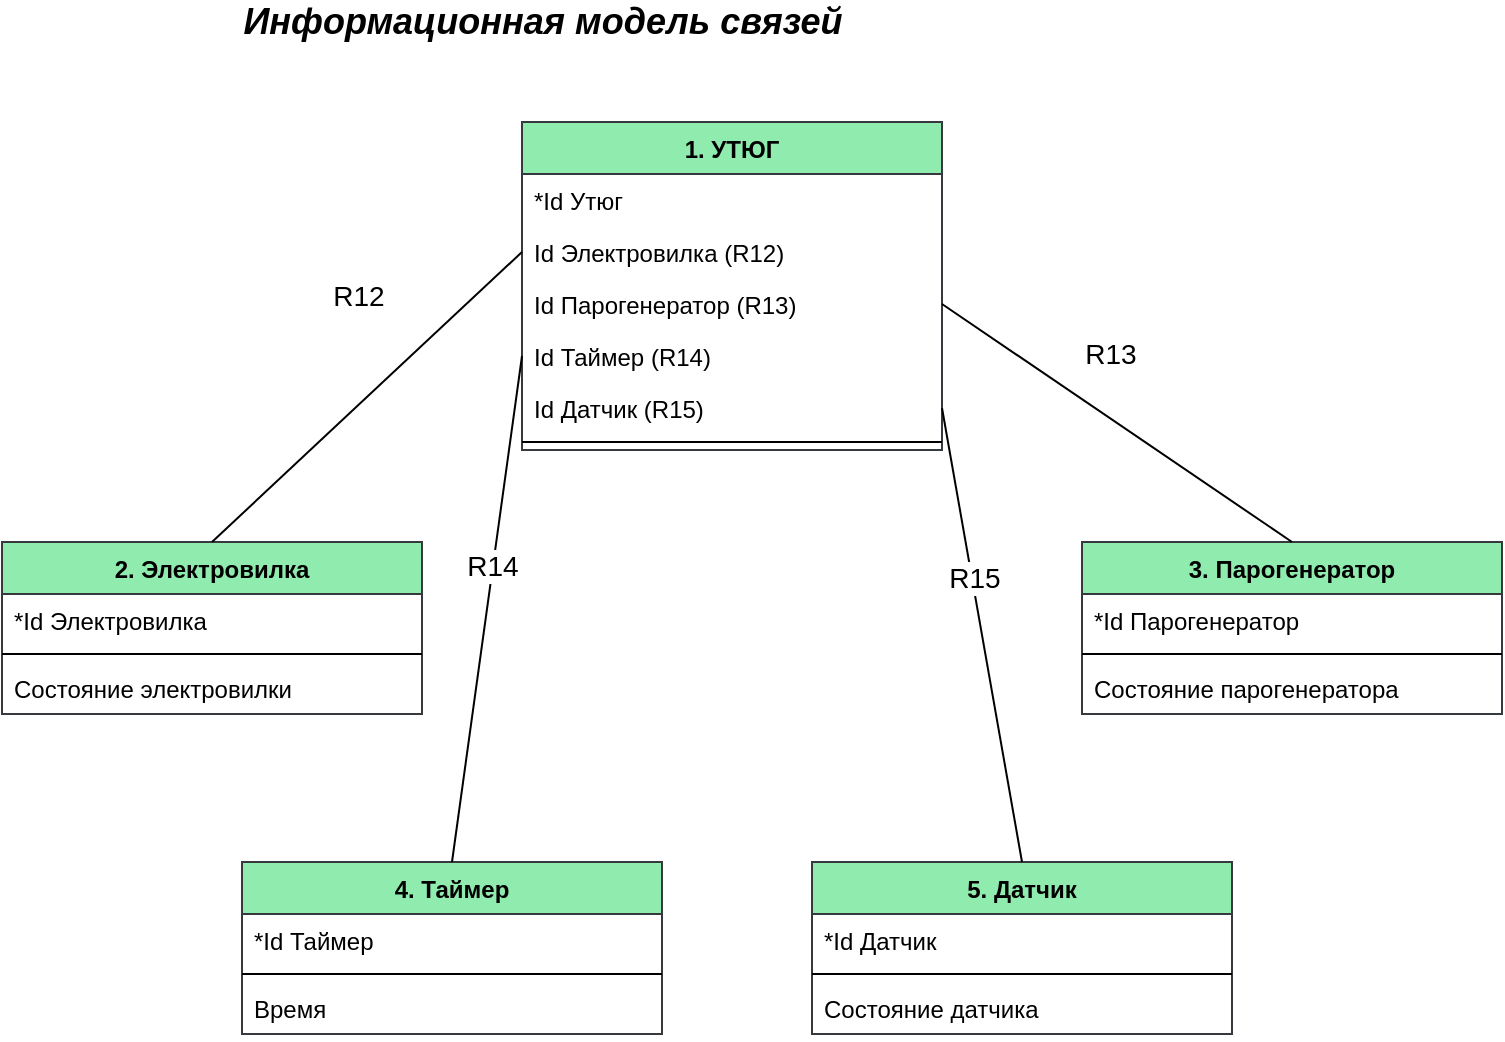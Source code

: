 <mxfile version="14.6.13" type="device" pages="5"><diagram id="R2lEEEUBdFMjLlhIrx00" name="Информационная модель"><mxGraphModel dx="752" dy="816" grid="1" gridSize="10" guides="1" tooltips="1" connect="1" arrows="1" fold="1" page="1" pageScale="1" pageWidth="850" pageHeight="1100" math="0" shadow="0" extFonts="Permanent Marker^https://fonts.googleapis.com/css?family=Permanent+Marker"><root><mxCell id="0"/><mxCell id="1" parent="0"/><mxCell id="r77raALqJhPsV1z9Yo6G-1" value="1. УТЮГ" style="swimlane;fontStyle=1;align=center;verticalAlign=top;childLayout=stackLayout;horizontal=1;startSize=26;horizontalStack=0;resizeParent=1;resizeParentMax=0;resizeLast=0;collapsible=1;marginBottom=0;fillColor=#8FEBAE;strokeColor=#36393d;" parent="1" vertex="1"><mxGeometry x="1130" y="130" width="210" height="164" as="geometry"/></mxCell><mxCell id="r77raALqJhPsV1z9Yo6G-2" value="*Id Утюг&#10;" style="text;strokeColor=none;fillColor=none;align=left;verticalAlign=top;spacingLeft=4;spacingRight=4;overflow=hidden;rotatable=0;points=[[0,0.5],[1,0.5]];portConstraint=eastwest;" parent="r77raALqJhPsV1z9Yo6G-1" vertex="1"><mxGeometry y="26" width="210" height="26" as="geometry"/></mxCell><mxCell id="r77raALqJhPsV1z9Yo6G-3" value="Id Электровилка (R12)" style="text;strokeColor=none;fillColor=none;align=left;verticalAlign=top;spacingLeft=4;spacingRight=4;overflow=hidden;rotatable=0;points=[[0,0.5],[1,0.5]];portConstraint=eastwest;startSize=26;" parent="r77raALqJhPsV1z9Yo6G-1" vertex="1"><mxGeometry y="52" width="210" height="26" as="geometry"/></mxCell><mxCell id="r77raALqJhPsV1z9Yo6G-4" value="Id Парогенератор (R13)" style="text;strokeColor=none;fillColor=none;align=left;verticalAlign=top;spacingLeft=4;spacingRight=4;overflow=hidden;rotatable=0;points=[[0,0.5],[1,0.5]];portConstraint=eastwest;startSize=26;" parent="r77raALqJhPsV1z9Yo6G-1" vertex="1"><mxGeometry y="78" width="210" height="26" as="geometry"/></mxCell><mxCell id="r77raALqJhPsV1z9Yo6G-5" value="Id Таймер (R14)" style="text;strokeColor=none;fillColor=none;align=left;verticalAlign=top;spacingLeft=4;spacingRight=4;overflow=hidden;rotatable=0;points=[[0,0.5],[1,0.5]];portConstraint=eastwest;startSize=26;" parent="r77raALqJhPsV1z9Yo6G-1" vertex="1"><mxGeometry y="104" width="210" height="26" as="geometry"/></mxCell><mxCell id="r77raALqJhPsV1z9Yo6G-6" value="Id Датчик (R15)" style="text;strokeColor=none;fillColor=none;align=left;verticalAlign=top;spacingLeft=4;spacingRight=4;overflow=hidden;rotatable=0;points=[[0,0.5],[1,0.5]];portConstraint=eastwest;" parent="r77raALqJhPsV1z9Yo6G-1" vertex="1"><mxGeometry y="130" width="210" height="26" as="geometry"/></mxCell><mxCell id="r77raALqJhPsV1z9Yo6G-7" value="" style="line;strokeWidth=1;fillColor=none;align=left;verticalAlign=middle;spacingTop=-1;spacingLeft=3;spacingRight=3;rotatable=0;labelPosition=right;points=[];portConstraint=eastwest;" parent="r77raALqJhPsV1z9Yo6G-1" vertex="1"><mxGeometry y="156" width="210" height="8" as="geometry"/></mxCell><mxCell id="r77raALqJhPsV1z9Yo6G-8" value="2. Электровилка" style="swimlane;fontStyle=1;align=center;verticalAlign=top;childLayout=stackLayout;horizontal=1;startSize=26;horizontalStack=0;resizeParent=1;resizeParentMax=0;resizeLast=0;collapsible=1;marginBottom=0;fillColor=#8FEBAE;strokeColor=#36393d;" parent="1" vertex="1"><mxGeometry x="870" y="340" width="210" height="86" as="geometry"/></mxCell><mxCell id="r77raALqJhPsV1z9Yo6G-9" value="*Id Электровилка " style="text;strokeColor=none;fillColor=none;align=left;verticalAlign=top;spacingLeft=4;spacingRight=4;overflow=hidden;rotatable=0;points=[[0,0.5],[1,0.5]];portConstraint=eastwest;" parent="r77raALqJhPsV1z9Yo6G-8" vertex="1"><mxGeometry y="26" width="210" height="26" as="geometry"/></mxCell><mxCell id="r77raALqJhPsV1z9Yo6G-14" value="" style="line;strokeWidth=1;fillColor=none;align=left;verticalAlign=middle;spacingTop=-1;spacingLeft=3;spacingRight=3;rotatable=0;labelPosition=right;points=[];portConstraint=eastwest;" parent="r77raALqJhPsV1z9Yo6G-8" vertex="1"><mxGeometry y="52" width="210" height="8" as="geometry"/></mxCell><mxCell id="r77raALqJhPsV1z9Yo6G-10" value="Состояние электровилки" style="text;strokeColor=none;fillColor=none;align=left;verticalAlign=top;spacingLeft=4;spacingRight=4;overflow=hidden;rotatable=0;points=[[0,0.5],[1,0.5]];portConstraint=eastwest;startSize=26;" parent="r77raALqJhPsV1z9Yo6G-8" vertex="1"><mxGeometry y="60" width="210" height="26" as="geometry"/></mxCell><mxCell id="r77raALqJhPsV1z9Yo6G-15" value="4. Таймер" style="swimlane;fontStyle=1;align=center;verticalAlign=top;childLayout=stackLayout;horizontal=1;startSize=26;horizontalStack=0;resizeParent=1;resizeParentMax=0;resizeLast=0;collapsible=1;marginBottom=0;fillColor=#8FEBAE;strokeColor=#36393d;" parent="1" vertex="1"><mxGeometry x="990" y="500" width="210" height="86" as="geometry"/></mxCell><mxCell id="r77raALqJhPsV1z9Yo6G-16" value="*Id Таймер" style="text;strokeColor=none;fillColor=none;align=left;verticalAlign=top;spacingLeft=4;spacingRight=4;overflow=hidden;rotatable=0;points=[[0,0.5],[1,0.5]];portConstraint=eastwest;" parent="r77raALqJhPsV1z9Yo6G-15" vertex="1"><mxGeometry y="26" width="210" height="26" as="geometry"/></mxCell><mxCell id="r77raALqJhPsV1z9Yo6G-21" value="" style="line;strokeWidth=1;fillColor=none;align=left;verticalAlign=middle;spacingTop=-1;spacingLeft=3;spacingRight=3;rotatable=0;labelPosition=right;points=[];portConstraint=eastwest;" parent="r77raALqJhPsV1z9Yo6G-15" vertex="1"><mxGeometry y="52" width="210" height="8" as="geometry"/></mxCell><mxCell id="r77raALqJhPsV1z9Yo6G-17" value="Время" style="text;strokeColor=none;fillColor=none;align=left;verticalAlign=top;spacingLeft=4;spacingRight=4;overflow=hidden;rotatable=0;points=[[0,0.5],[1,0.5]];portConstraint=eastwest;startSize=26;" parent="r77raALqJhPsV1z9Yo6G-15" vertex="1"><mxGeometry y="60" width="210" height="26" as="geometry"/></mxCell><mxCell id="r77raALqJhPsV1z9Yo6G-22" value="3. Парогенератор" style="swimlane;fontStyle=1;align=center;verticalAlign=top;childLayout=stackLayout;horizontal=1;startSize=26;horizontalStack=0;resizeParent=1;resizeParentMax=0;resizeLast=0;collapsible=1;marginBottom=0;fillColor=#8FEBAE;strokeColor=#36393d;" parent="1" vertex="1"><mxGeometry x="1410" y="340" width="210" height="86" as="geometry"/></mxCell><mxCell id="r77raALqJhPsV1z9Yo6G-23" value="*Id Парогенератор" style="text;strokeColor=none;fillColor=none;align=left;verticalAlign=top;spacingLeft=4;spacingRight=4;overflow=hidden;rotatable=0;points=[[0,0.5],[1,0.5]];portConstraint=eastwest;" parent="r77raALqJhPsV1z9Yo6G-22" vertex="1"><mxGeometry y="26" width="210" height="26" as="geometry"/></mxCell><mxCell id="r77raALqJhPsV1z9Yo6G-24" value="" style="line;strokeWidth=1;fillColor=none;align=left;verticalAlign=middle;spacingTop=-1;spacingLeft=3;spacingRight=3;rotatable=0;labelPosition=right;points=[];portConstraint=eastwest;" parent="r77raALqJhPsV1z9Yo6G-22" vertex="1"><mxGeometry y="52" width="210" height="8" as="geometry"/></mxCell><mxCell id="r77raALqJhPsV1z9Yo6G-25" value="Состояние парогенератора" style="text;strokeColor=none;fillColor=none;align=left;verticalAlign=top;spacingLeft=4;spacingRight=4;overflow=hidden;rotatable=0;points=[[0,0.5],[1,0.5]];portConstraint=eastwest;startSize=26;" parent="r77raALqJhPsV1z9Yo6G-22" vertex="1"><mxGeometry y="60" width="210" height="26" as="geometry"/></mxCell><mxCell id="r77raALqJhPsV1z9Yo6G-26" value="5. Датчик" style="swimlane;fontStyle=1;align=center;verticalAlign=top;childLayout=stackLayout;horizontal=1;startSize=26;horizontalStack=0;resizeParent=1;resizeParentMax=0;resizeLast=0;collapsible=1;marginBottom=0;fillColor=#8FEBAE;strokeColor=#36393d;" parent="1" vertex="1"><mxGeometry x="1275" y="500" width="210" height="86" as="geometry"/></mxCell><mxCell id="r77raALqJhPsV1z9Yo6G-27" value="*Id Датчик" style="text;strokeColor=none;fillColor=none;align=left;verticalAlign=top;spacingLeft=4;spacingRight=4;overflow=hidden;rotatable=0;points=[[0,0.5],[1,0.5]];portConstraint=eastwest;" parent="r77raALqJhPsV1z9Yo6G-26" vertex="1"><mxGeometry y="26" width="210" height="26" as="geometry"/></mxCell><mxCell id="r77raALqJhPsV1z9Yo6G-28" value="" style="line;strokeWidth=1;fillColor=none;align=left;verticalAlign=middle;spacingTop=-1;spacingLeft=3;spacingRight=3;rotatable=0;labelPosition=right;points=[];portConstraint=eastwest;" parent="r77raALqJhPsV1z9Yo6G-26" vertex="1"><mxGeometry y="52" width="210" height="8" as="geometry"/></mxCell><mxCell id="r77raALqJhPsV1z9Yo6G-29" value="Состояние датчика" style="text;strokeColor=none;fillColor=none;align=left;verticalAlign=top;spacingLeft=4;spacingRight=4;overflow=hidden;rotatable=0;points=[[0,0.5],[1,0.5]];portConstraint=eastwest;startSize=26;" parent="r77raALqJhPsV1z9Yo6G-26" vertex="1"><mxGeometry y="60" width="210" height="26" as="geometry"/></mxCell><mxCell id="r77raALqJhPsV1z9Yo6G-30" value="" style="endArrow=none;html=1;exitX=0;exitY=0.5;exitDx=0;exitDy=0;entryX=0.5;entryY=0;entryDx=0;entryDy=0;" parent="1" source="r77raALqJhPsV1z9Yo6G-3" target="r77raALqJhPsV1z9Yo6G-8" edge="1"><mxGeometry width="50" height="50" relative="1" as="geometry"><mxPoint x="1220" y="530" as="sourcePoint"/><mxPoint x="1270" y="480" as="targetPoint"/></mxGeometry></mxCell><mxCell id="r77raALqJhPsV1z9Yo6G-34" value="&lt;font style=&quot;font-size: 14px&quot;&gt;R12&lt;/font&gt;" style="edgeLabel;html=1;align=center;verticalAlign=middle;resizable=0;points=[];" parent="r77raALqJhPsV1z9Yo6G-30" vertex="1" connectable="0"><mxGeometry x="-0.298" y="2" relative="1" as="geometry"><mxPoint x="-29" y="-31" as="offset"/></mxGeometry></mxCell><mxCell id="r77raALqJhPsV1z9Yo6G-31" value="" style="endArrow=none;html=1;entryX=1;entryY=0.5;entryDx=0;entryDy=0;exitX=0.5;exitY=0;exitDx=0;exitDy=0;" parent="1" source="r77raALqJhPsV1z9Yo6G-22" target="r77raALqJhPsV1z9Yo6G-4" edge="1"><mxGeometry width="50" height="50" relative="1" as="geometry"><mxPoint x="1220" y="530" as="sourcePoint"/><mxPoint x="1270" y="480" as="targetPoint"/></mxGeometry></mxCell><mxCell id="r77raALqJhPsV1z9Yo6G-37" value="&lt;font style=&quot;font-size: 14px&quot;&gt;R13&lt;/font&gt;" style="edgeLabel;html=1;align=center;verticalAlign=middle;resizable=0;points=[];" parent="r77raALqJhPsV1z9Yo6G-31" vertex="1" connectable="0"><mxGeometry x="0.219" y="3" relative="1" as="geometry"><mxPoint x="17" y="-24" as="offset"/></mxGeometry></mxCell><mxCell id="r77raALqJhPsV1z9Yo6G-32" value="" style="endArrow=none;html=1;entryX=0;entryY=0.5;entryDx=0;entryDy=0;exitX=0.5;exitY=0;exitDx=0;exitDy=0;" parent="1" source="r77raALqJhPsV1z9Yo6G-15" target="r77raALqJhPsV1z9Yo6G-5" edge="1"><mxGeometry width="50" height="50" relative="1" as="geometry"><mxPoint x="1220" y="530" as="sourcePoint"/><mxPoint x="1270" y="480" as="targetPoint"/></mxGeometry></mxCell><mxCell id="r77raALqJhPsV1z9Yo6G-39" value="&lt;font style=&quot;font-size: 14px&quot;&gt;R14&lt;/font&gt;" style="edgeLabel;html=1;align=center;verticalAlign=middle;resizable=0;points=[];" parent="r77raALqJhPsV1z9Yo6G-32" vertex="1" connectable="0"><mxGeometry x="0.175" y="1" relative="1" as="geometry"><mxPoint as="offset"/></mxGeometry></mxCell><mxCell id="r77raALqJhPsV1z9Yo6G-33" value="" style="endArrow=none;html=1;entryX=1;entryY=0.5;entryDx=0;entryDy=0;exitX=0.5;exitY=0;exitDx=0;exitDy=0;" parent="1" source="r77raALqJhPsV1z9Yo6G-26" target="r77raALqJhPsV1z9Yo6G-6" edge="1"><mxGeometry width="50" height="50" relative="1" as="geometry"><mxPoint x="1220" y="530" as="sourcePoint"/><mxPoint x="1270" y="480" as="targetPoint"/></mxGeometry></mxCell><mxCell id="r77raALqJhPsV1z9Yo6G-38" value="&lt;font style=&quot;font-size: 14px&quot;&gt;R15&lt;/font&gt;" style="edgeLabel;html=1;align=center;verticalAlign=middle;resizable=0;points=[];" parent="r77raALqJhPsV1z9Yo6G-33" vertex="1" connectable="0"><mxGeometry x="0.248" y="-1" relative="1" as="geometry"><mxPoint as="offset"/></mxGeometry></mxCell><mxCell id="r77raALqJhPsV1z9Yo6G-40" value="&lt;font style=&quot;font-size: 18px&quot;&gt;&lt;b&gt;&lt;i&gt;Информационная модель связей&lt;/i&gt;&lt;/b&gt;&lt;/font&gt;" style="text;html=1;align=center;verticalAlign=middle;resizable=0;points=[];autosize=1;strokeColor=none;" parent="1" vertex="1"><mxGeometry x="980" y="70" width="320" height="20" as="geometry"/></mxCell></root></mxGraphModel></diagram><diagram id="ENu3-nHVsVhYORo0dmRs" name="Жизненные циклы, ДПС"><mxGraphModel dx="1602" dy="816" grid="1" gridSize="10" guides="1" tooltips="1" connect="1" arrows="1" fold="1" page="1" pageScale="1" pageWidth="827" pageHeight="1169" math="0" shadow="0"><root><mxCell id="xkzI4-q_JMimH8HRYebz-0"/><mxCell id="xkzI4-q_JMimH8HRYebz-1" parent="xkzI4-q_JMimH8HRYebz-0"/><mxCell id="xkzI4-q_JMimH8HRYebz-2" value="&lt;font style=&quot;font-size: 24px&quot;&gt;&lt;b&gt;&lt;i&gt;Жизненные циклы, ДПС (дисграммы переходов состояний)&lt;/i&gt;&lt;/b&gt;&lt;/font&gt;" style="text;html=1;align=center;verticalAlign=middle;resizable=0;points=[];autosize=1;strokeColor=none;" parent="xkzI4-q_JMimH8HRYebz-1" vertex="1"><mxGeometry x="20" y="50" width="740" height="20" as="geometry"/></mxCell><mxCell id="xkzI4-q_JMimH8HRYebz-3" value="&lt;font style=&quot;font-size: 18px&quot;&gt;&lt;b&gt;&lt;i&gt;Утюг&lt;/i&gt;&lt;/b&gt;&lt;/font&gt;" style="text;html=1;align=center;verticalAlign=middle;resizable=0;points=[];autosize=1;strokeColor=none;" parent="xkzI4-q_JMimH8HRYebz-1" vertex="1"><mxGeometry x="25" y="120" width="70" height="20" as="geometry"/></mxCell><mxCell id="xkzI4-q_JMimH8HRYebz-4" value="&lt;font style=&quot;font-size: 18px&quot;&gt;1. Холодный&lt;/font&gt;" style="rounded=1;whiteSpace=wrap;html=1;fillColor=#8FEBAE;" parent="xkzI4-q_JMimH8HRYebz-1" vertex="1"><mxGeometry x="280" y="170" width="200" height="50" as="geometry"/></mxCell><mxCell id="xkzI4-q_JMimH8HRYebz-5" value="&lt;font style=&quot;font-size: 18px&quot;&gt;4. Остывает&lt;/font&gt;" style="rounded=1;whiteSpace=wrap;html=1;fillColor=#8FEBAE;" parent="xkzI4-q_JMimH8HRYebz-1" vertex="1"><mxGeometry x="80" y="280" width="200" height="50" as="geometry"/></mxCell><mxCell id="xkzI4-q_JMimH8HRYebz-6" value="&lt;span style=&quot;font-size: 18px&quot;&gt;2. Нагревается&lt;/span&gt;" style="rounded=1;whiteSpace=wrap;html=1;fillColor=#8FEBAE;" parent="xkzI4-q_JMimH8HRYebz-1" vertex="1"><mxGeometry x="480" y="280" width="200" height="50" as="geometry"/></mxCell><mxCell id="xkzI4-q_JMimH8HRYebz-7" value="&lt;font style=&quot;font-size: 18px&quot;&gt;3. Нагретый&lt;/font&gt;" style="rounded=1;whiteSpace=wrap;html=1;fillColor=#8FEBAE;" parent="xkzI4-q_JMimH8HRYebz-1" vertex="1"><mxGeometry x="280" y="390" width="200" height="50" as="geometry"/></mxCell><mxCell id="xkzI4-q_JMimH8HRYebz-9" value="" style="endArrow=classic;html=1;exitX=1;exitY=0.5;exitDx=0;exitDy=0;entryX=0.5;entryY=0;entryDx=0;entryDy=0;" parent="xkzI4-q_JMimH8HRYebz-1" source="xkzI4-q_JMimH8HRYebz-4" target="xkzI4-q_JMimH8HRYebz-6" edge="1"><mxGeometry width="50" height="50" relative="1" as="geometry"><mxPoint x="330" y="320" as="sourcePoint"/><mxPoint x="380" y="270" as="targetPoint"/></mxGeometry></mxCell><mxCell id="rdTbFg7IdNQl9wZ_dH-x-2" value="&lt;font style=&quot;font-size: 18px&quot;&gt;У1&lt;/font&gt;" style="edgeLabel;html=1;align=center;verticalAlign=middle;resizable=0;points=[];" parent="xkzI4-q_JMimH8HRYebz-9" vertex="1" connectable="0"><mxGeometry x="0.425" y="-2" relative="1" as="geometry"><mxPoint as="offset"/></mxGeometry></mxCell><mxCell id="xkzI4-q_JMimH8HRYebz-10" value="" style="endArrow=classic;html=1;exitX=0.5;exitY=0;exitDx=0;exitDy=0;entryX=0;entryY=0.5;entryDx=0;entryDy=0;" parent="xkzI4-q_JMimH8HRYebz-1" source="xkzI4-q_JMimH8HRYebz-5" target="xkzI4-q_JMimH8HRYebz-4" edge="1"><mxGeometry width="50" height="50" relative="1" as="geometry"><mxPoint x="330" y="320" as="sourcePoint"/><mxPoint x="380" y="270" as="targetPoint"/></mxGeometry></mxCell><mxCell id="xkzI4-q_JMimH8HRYebz-11" value="" style="endArrow=classic;html=1;exitX=0;exitY=0.5;exitDx=0;exitDy=0;entryX=0.5;entryY=1;entryDx=0;entryDy=0;" parent="xkzI4-q_JMimH8HRYebz-1" source="xkzI4-q_JMimH8HRYebz-7" target="xkzI4-q_JMimH8HRYebz-5" edge="1"><mxGeometry width="50" height="50" relative="1" as="geometry"><mxPoint x="330" y="320" as="sourcePoint"/><mxPoint x="380" y="270" as="targetPoint"/></mxGeometry></mxCell><mxCell id="rdTbFg7IdNQl9wZ_dH-x-4" value="&lt;font style=&quot;font-size: 18px&quot;&gt;У2 и У3&lt;/font&gt;" style="edgeLabel;html=1;align=center;verticalAlign=middle;resizable=0;points=[];" parent="xkzI4-q_JMimH8HRYebz-11" vertex="1" connectable="0"><mxGeometry x="-0.389" y="-4" relative="1" as="geometry"><mxPoint x="-32" y="-16" as="offset"/></mxGeometry></mxCell><mxCell id="xkzI4-q_JMimH8HRYebz-12" value="" style="endArrow=classic;html=1;exitX=0.5;exitY=1;exitDx=0;exitDy=0;entryX=1;entryY=0.5;entryDx=0;entryDy=0;" parent="xkzI4-q_JMimH8HRYebz-1" source="xkzI4-q_JMimH8HRYebz-6" target="xkzI4-q_JMimH8HRYebz-7" edge="1"><mxGeometry width="50" height="50" relative="1" as="geometry"><mxPoint x="330" y="320" as="sourcePoint"/><mxPoint x="380" y="270" as="targetPoint"/></mxGeometry></mxCell><mxCell id="xkzI4-q_JMimH8HRYebz-13" value="" style="endArrow=classic;html=1;exitX=1;exitY=0.25;exitDx=0;exitDy=0;entryX=0;entryY=0.25;entryDx=0;entryDy=0;" parent="xkzI4-q_JMimH8HRYebz-1" source="xkzI4-q_JMimH8HRYebz-5" target="xkzI4-q_JMimH8HRYebz-6" edge="1"><mxGeometry width="50" height="50" relative="1" as="geometry"><mxPoint x="330" y="320" as="sourcePoint"/><mxPoint x="380" y="270" as="targetPoint"/></mxGeometry></mxCell><mxCell id="rdTbFg7IdNQl9wZ_dH-x-0" value="&lt;font style=&quot;font-size: 18px&quot;&gt;У1&lt;/font&gt;" style="edgeLabel;html=1;align=center;verticalAlign=middle;resizable=0;points=[];" parent="xkzI4-q_JMimH8HRYebz-13" vertex="1" connectable="0"><mxGeometry x="-0.12" relative="1" as="geometry"><mxPoint y="1" as="offset"/></mxGeometry></mxCell><mxCell id="xkzI4-q_JMimH8HRYebz-14" value="" style="endArrow=classic;html=1;exitX=0;exitY=0.75;exitDx=0;exitDy=0;" parent="xkzI4-q_JMimH8HRYebz-1" source="xkzI4-q_JMimH8HRYebz-6" edge="1"><mxGeometry width="50" height="50" relative="1" as="geometry"><mxPoint x="330" y="320" as="sourcePoint"/><mxPoint x="280" y="318" as="targetPoint"/></mxGeometry></mxCell><mxCell id="rdTbFg7IdNQl9wZ_dH-x-1" value="&lt;font style=&quot;font-size: 18px&quot;&gt;У2&lt;/font&gt;" style="edgeLabel;html=1;align=center;verticalAlign=middle;resizable=0;points=[];" parent="xkzI4-q_JMimH8HRYebz-14" vertex="1" connectable="0"><mxGeometry x="0.38" relative="1" as="geometry"><mxPoint as="offset"/></mxGeometry></mxCell><mxCell id="rdTbFg7IdNQl9wZ_dH-x-5" value="&lt;div style=&quot;text-align: left&quot;&gt;&lt;span style=&quot;font-size: 14px&quot;&gt;У1 - Включили в розетку&lt;/span&gt;&lt;/div&gt;&lt;font style=&quot;font-size: 14px&quot;&gt;&lt;div style=&quot;text-align: left&quot;&gt;&lt;span&gt;У2 - Выключили из роозетки&lt;/span&gt;&lt;/div&gt;&lt;div style=&quot;text-align: left&quot;&gt;&lt;span&gt;У3 - Сработал таймер&lt;/span&gt;&lt;/div&gt;&lt;div style=&quot;text-align: left&quot;&gt;&lt;span&gt;&lt;br&gt;&lt;/span&gt;&lt;/div&gt;&lt;/font&gt;" style="text;html=1;align=center;verticalAlign=middle;resizable=0;points=[];autosize=1;strokeColor=none;" parent="xkzI4-q_JMimH8HRYebz-1" vertex="1"><mxGeometry x="40" y="465" width="200" height="60" as="geometry"/></mxCell><mxCell id="rdTbFg7IdNQl9wZ_dH-x-6" value="" style="shape=table;html=1;whiteSpace=wrap;startSize=0;container=1;collapsible=0;childLayout=tableLayout;" parent="xkzI4-q_JMimH8HRYebz-1" vertex="1"><mxGeometry x="40" y="550" width="250" height="200" as="geometry"/></mxCell><mxCell id="rdTbFg7IdNQl9wZ_dH-x-7" value="" style="shape=partialRectangle;html=1;whiteSpace=wrap;collapsible=0;dropTarget=0;pointerEvents=0;fillColor=none;top=0;left=0;bottom=0;right=0;points=[[0,0.5],[1,0.5]];portConstraint=eastwest;" parent="rdTbFg7IdNQl9wZ_dH-x-6" vertex="1"><mxGeometry width="250" height="40" as="geometry"/></mxCell><mxCell id="rdTbFg7IdNQl9wZ_dH-x-8" value="Состояния" style="shape=partialRectangle;html=1;whiteSpace=wrap;connectable=0;overflow=hidden;fillColor=none;top=0;left=0;bottom=0;right=0;" parent="rdTbFg7IdNQl9wZ_dH-x-7" vertex="1"><mxGeometry width="70" height="40" as="geometry"/></mxCell><mxCell id="rdTbFg7IdNQl9wZ_dH-x-9" value="У1" style="shape=partialRectangle;html=1;whiteSpace=wrap;connectable=0;overflow=hidden;fillColor=none;top=0;left=0;bottom=0;right=0;" parent="rdTbFg7IdNQl9wZ_dH-x-7" vertex="1"><mxGeometry x="70" width="60" height="40" as="geometry"/></mxCell><mxCell id="rdTbFg7IdNQl9wZ_dH-x-10" value="У2" style="shape=partialRectangle;html=1;whiteSpace=wrap;connectable=0;overflow=hidden;fillColor=none;top=0;left=0;bottom=0;right=0;" parent="rdTbFg7IdNQl9wZ_dH-x-7" vertex="1"><mxGeometry x="130" width="60" height="40" as="geometry"/></mxCell><mxCell id="rdTbFg7IdNQl9wZ_dH-x-11" value="У3" style="shape=partialRectangle;html=1;whiteSpace=wrap;connectable=0;overflow=hidden;fillColor=none;top=0;left=0;bottom=0;right=0;" parent="rdTbFg7IdNQl9wZ_dH-x-7" vertex="1"><mxGeometry x="190" width="60" height="40" as="geometry"/></mxCell><mxCell id="rdTbFg7IdNQl9wZ_dH-x-12" value="" style="shape=partialRectangle;html=1;whiteSpace=wrap;collapsible=0;dropTarget=0;pointerEvents=0;fillColor=none;top=0;left=0;bottom=0;right=0;points=[[0,0.5],[1,0.5]];portConstraint=eastwest;" parent="rdTbFg7IdNQl9wZ_dH-x-6" vertex="1"><mxGeometry y="40" width="250" height="40" as="geometry"/></mxCell><mxCell id="rdTbFg7IdNQl9wZ_dH-x-13" value="1" style="shape=partialRectangle;html=1;whiteSpace=wrap;connectable=0;overflow=hidden;fillColor=none;top=0;left=0;bottom=0;right=0;" parent="rdTbFg7IdNQl9wZ_dH-x-12" vertex="1"><mxGeometry width="70" height="40" as="geometry"/></mxCell><mxCell id="rdTbFg7IdNQl9wZ_dH-x-14" value="2" style="shape=partialRectangle;html=1;whiteSpace=wrap;connectable=0;overflow=hidden;fillColor=none;top=0;left=0;bottom=0;right=0;" parent="rdTbFg7IdNQl9wZ_dH-x-12" vertex="1"><mxGeometry x="70" width="60" height="40" as="geometry"/></mxCell><mxCell id="rdTbFg7IdNQl9wZ_dH-x-15" value="-" style="shape=partialRectangle;html=1;whiteSpace=wrap;connectable=0;overflow=hidden;fillColor=none;top=0;left=0;bottom=0;right=0;" parent="rdTbFg7IdNQl9wZ_dH-x-12" vertex="1"><mxGeometry x="130" width="60" height="40" as="geometry"/></mxCell><mxCell id="rdTbFg7IdNQl9wZ_dH-x-16" value="-" style="shape=partialRectangle;html=1;whiteSpace=wrap;connectable=0;overflow=hidden;fillColor=none;top=0;left=0;bottom=0;right=0;" parent="rdTbFg7IdNQl9wZ_dH-x-12" vertex="1"><mxGeometry x="190" width="60" height="40" as="geometry"/></mxCell><mxCell id="rdTbFg7IdNQl9wZ_dH-x-17" value="" style="shape=partialRectangle;html=1;whiteSpace=wrap;collapsible=0;dropTarget=0;pointerEvents=0;fillColor=none;top=0;left=0;bottom=0;right=0;points=[[0,0.5],[1,0.5]];portConstraint=eastwest;" parent="rdTbFg7IdNQl9wZ_dH-x-6" vertex="1"><mxGeometry y="80" width="250" height="40" as="geometry"/></mxCell><mxCell id="rdTbFg7IdNQl9wZ_dH-x-18" value="2" style="shape=partialRectangle;html=1;whiteSpace=wrap;connectable=0;overflow=hidden;fillColor=none;top=0;left=0;bottom=0;right=0;" parent="rdTbFg7IdNQl9wZ_dH-x-17" vertex="1"><mxGeometry width="70" height="40" as="geometry"/></mxCell><mxCell id="rdTbFg7IdNQl9wZ_dH-x-19" value="-" style="shape=partialRectangle;html=1;whiteSpace=wrap;connectable=0;overflow=hidden;fillColor=none;top=0;left=0;bottom=0;right=0;" parent="rdTbFg7IdNQl9wZ_dH-x-17" vertex="1"><mxGeometry x="70" width="60" height="40" as="geometry"/></mxCell><mxCell id="rdTbFg7IdNQl9wZ_dH-x-20" value="4" style="shape=partialRectangle;html=1;whiteSpace=wrap;connectable=0;overflow=hidden;fillColor=none;top=0;left=0;bottom=0;right=0;" parent="rdTbFg7IdNQl9wZ_dH-x-17" vertex="1"><mxGeometry x="130" width="60" height="40" as="geometry"/></mxCell><mxCell id="rdTbFg7IdNQl9wZ_dH-x-21" value="-" style="shape=partialRectangle;html=1;whiteSpace=wrap;connectable=0;overflow=hidden;fillColor=none;top=0;left=0;bottom=0;right=0;" parent="rdTbFg7IdNQl9wZ_dH-x-17" vertex="1"><mxGeometry x="190" width="60" height="40" as="geometry"/></mxCell><mxCell id="rdTbFg7IdNQl9wZ_dH-x-22" value="" style="shape=partialRectangle;html=1;whiteSpace=wrap;collapsible=0;dropTarget=0;pointerEvents=0;fillColor=none;top=0;left=0;bottom=0;right=0;points=[[0,0.5],[1,0.5]];portConstraint=eastwest;" parent="rdTbFg7IdNQl9wZ_dH-x-6" vertex="1"><mxGeometry y="120" width="250" height="40" as="geometry"/></mxCell><mxCell id="rdTbFg7IdNQl9wZ_dH-x-23" value="3" style="shape=partialRectangle;html=1;whiteSpace=wrap;connectable=0;overflow=hidden;fillColor=none;top=0;left=0;bottom=0;right=0;" parent="rdTbFg7IdNQl9wZ_dH-x-22" vertex="1"><mxGeometry width="70" height="40" as="geometry"/></mxCell><mxCell id="rdTbFg7IdNQl9wZ_dH-x-24" value="4" style="shape=partialRectangle;html=1;whiteSpace=wrap;connectable=0;overflow=hidden;fillColor=none;top=0;left=0;bottom=0;right=0;" parent="rdTbFg7IdNQl9wZ_dH-x-22" vertex="1"><mxGeometry x="70" width="60" height="40" as="geometry"/></mxCell><mxCell id="rdTbFg7IdNQl9wZ_dH-x-25" value="4" style="shape=partialRectangle;html=1;whiteSpace=wrap;connectable=0;overflow=hidden;fillColor=none;top=0;left=0;bottom=0;right=0;" parent="rdTbFg7IdNQl9wZ_dH-x-22" vertex="1"><mxGeometry x="130" width="60" height="40" as="geometry"/></mxCell><mxCell id="rdTbFg7IdNQl9wZ_dH-x-26" value="4" style="shape=partialRectangle;html=1;whiteSpace=wrap;connectable=0;overflow=hidden;fillColor=none;top=0;left=0;bottom=0;right=0;" parent="rdTbFg7IdNQl9wZ_dH-x-22" vertex="1"><mxGeometry x="190" width="60" height="40" as="geometry"/></mxCell><mxCell id="rdTbFg7IdNQl9wZ_dH-x-27" value="" style="shape=partialRectangle;html=1;whiteSpace=wrap;collapsible=0;dropTarget=0;pointerEvents=0;fillColor=none;top=0;left=0;bottom=0;right=0;points=[[0,0.5],[1,0.5]];portConstraint=eastwest;" parent="rdTbFg7IdNQl9wZ_dH-x-6" vertex="1"><mxGeometry y="160" width="250" height="40" as="geometry"/></mxCell><mxCell id="rdTbFg7IdNQl9wZ_dH-x-28" value="4" style="shape=partialRectangle;html=1;whiteSpace=wrap;connectable=0;overflow=hidden;fillColor=none;top=0;left=0;bottom=0;right=0;" parent="rdTbFg7IdNQl9wZ_dH-x-27" vertex="1"><mxGeometry width="70" height="40" as="geometry"/></mxCell><mxCell id="rdTbFg7IdNQl9wZ_dH-x-29" value="-" style="shape=partialRectangle;html=1;whiteSpace=wrap;connectable=0;overflow=hidden;fillColor=none;top=0;left=0;bottom=0;right=0;" parent="rdTbFg7IdNQl9wZ_dH-x-27" vertex="1"><mxGeometry x="70" width="60" height="40" as="geometry"/></mxCell><mxCell id="rdTbFg7IdNQl9wZ_dH-x-30" value="-" style="shape=partialRectangle;html=1;whiteSpace=wrap;connectable=0;overflow=hidden;fillColor=none;top=0;left=0;bottom=0;right=0;" parent="rdTbFg7IdNQl9wZ_dH-x-27" vertex="1"><mxGeometry x="130" width="60" height="40" as="geometry"/></mxCell><mxCell id="rdTbFg7IdNQl9wZ_dH-x-31" value="-" style="shape=partialRectangle;html=1;whiteSpace=wrap;connectable=0;overflow=hidden;fillColor=none;top=0;left=0;bottom=0;right=0;" parent="rdTbFg7IdNQl9wZ_dH-x-27" vertex="1"><mxGeometry x="190" width="60" height="40" as="geometry"/></mxCell><mxCell id="rdTbFg7IdNQl9wZ_dH-x-32" value="&lt;font style=&quot;font-size: 18px&quot;&gt;&lt;b&gt;&lt;i&gt;Датчик&lt;/i&gt;&lt;/b&gt;&lt;/font&gt;" style="text;html=1;align=center;verticalAlign=middle;resizable=0;points=[];autosize=1;strokeColor=none;" parent="xkzI4-q_JMimH8HRYebz-1" vertex="1"><mxGeometry x="25" y="1220" width="90" height="20" as="geometry"/></mxCell><mxCell id="rdTbFg7IdNQl9wZ_dH-x-34" value="&lt;font style=&quot;font-size: 18px&quot;&gt;1. Не горит&lt;/font&gt;" style="rounded=1;whiteSpace=wrap;html=1;fillColor=#8FEBAE;" parent="xkzI4-q_JMimH8HRYebz-1" vertex="1"><mxGeometry x="300" y="1250" width="200" height="50" as="geometry"/></mxCell><mxCell id="rdTbFg7IdNQl9wZ_dH-x-35" value="&lt;font style=&quot;font-size: 18px&quot;&gt;3. Горит&lt;/font&gt;&lt;span style=&quot;color: rgba(0 , 0 , 0 , 0) ; font-family: monospace ; font-size: 0px&quot;&gt;%3CmxGraphModel%3E%3Croot%3E%3CmxCell%20id%3D%220%22%2F%3E%3CmxCell%20id%3D%221%22%20parent%3D%220%22%2F%3E%3CmxCell%20id%3D%222%22%20value%3D%22%26lt%3Bfont%20style%3D%26quot%3Bfont-size%3A%2018px%26quot%3B%26gt%3B1.%20%D0%9D%D0%B5%20%D0%B3%D0%BE%D1%80%D0%B8%D1%82%26lt%3B%2Ffont%26gt%3B%22%20style%3D%22rounded%3D1%3BwhiteSpace%3Dwrap%3Bhtml%3D1%3BfillColor%3D%238FEBAE%3B%22%20vertex%3D%221%22%20parent%3D%221%22%3E%3CmxGeometry%20x%3D%22290%22%20y%3D%221000%22%20width%3D%22200%22%20height%3D%2250%22%20as%3D%22geometry%22%2F%3E%3C%2FmxCell%3E%3C%2Froot%3E%3C%2FmxGraphModel%3E&lt;/span&gt;&lt;span style=&quot;color: rgba(0 , 0 , 0 , 0) ; font-family: monospace ; font-size: 0px&quot;&gt;%3CmxGraphModel%3E%3Croot%3E%3CmxCell%20id%3D%220%22%2F%3E%3CmxCell%20id%3D%221%22%20parent%3D%220%22%2F%3E%3CmxCell%20id%3D%222%22%20value%3D%22%26lt%3Bfont%20style%3D%26quot%3Bfont-size%3A%2018px%26quot%3B%26gt%3B1.%20%D0%9D%D0%B5%20%D0%B3%D0%BE%D1%80%D0%B8%D1%82%26lt%3B%2Ffont%26gt%3B%22%20style%3D%22rounded%3D1%3BwhiteSpace%3Dwrap%3Bhtml%3D1%3BfillColor%3D%238FEBAE%3B%22%20vertex%3D%221%22%20parent%3D%221%22%3E%3CmxGeometry%20x%3D%22290%22%20y%3D%221000%22%20width%3D%22200%22%20height%3D%2250%22%20as%3D%22geometry%22%2F%3E%3C%2FmxCell%3E%3C%2Froot%3E%3C%2FmxGraphModel%3E&lt;/span&gt;" style="rounded=1;whiteSpace=wrap;html=1;fillColor=#8FEBAE;" parent="xkzI4-q_JMimH8HRYebz-1" vertex="1"><mxGeometry x="50" y="1340" width="200" height="50" as="geometry"/></mxCell><mxCell id="rdTbFg7IdNQl9wZ_dH-x-36" value="&lt;span style=&quot;font-size: 18px&quot;&gt;2. Мигает&lt;/span&gt;" style="rounded=1;whiteSpace=wrap;html=1;fillColor=#8FEBAE;" parent="xkzI4-q_JMimH8HRYebz-1" vertex="1"><mxGeometry x="560" y="1340" width="200" height="50" as="geometry"/></mxCell><mxCell id="rdTbFg7IdNQl9wZ_dH-x-37" value="" style="endArrow=classic;html=1;exitX=1;exitY=0.5;exitDx=0;exitDy=0;entryX=0.535;entryY=-0.04;entryDx=0;entryDy=0;entryPerimeter=0;" parent="xkzI4-q_JMimH8HRYebz-1" source="rdTbFg7IdNQl9wZ_dH-x-34" target="rdTbFg7IdNQl9wZ_dH-x-36" edge="1"><mxGeometry width="50" height="50" relative="1" as="geometry"><mxPoint x="320" y="1160" as="sourcePoint"/><mxPoint x="370" y="1110" as="targetPoint"/></mxGeometry></mxCell><mxCell id="rdTbFg7IdNQl9wZ_dH-x-41" value="&lt;font style=&quot;font-size: 18px&quot;&gt;Д1&lt;/font&gt;" style="edgeLabel;html=1;align=center;verticalAlign=middle;resizable=0;points=[];" parent="rdTbFg7IdNQl9wZ_dH-x-37" vertex="1" connectable="0"><mxGeometry x="-0.211" y="3" relative="1" as="geometry"><mxPoint as="offset"/></mxGeometry></mxCell><mxCell id="rdTbFg7IdNQl9wZ_dH-x-38" value="" style="endArrow=classic;html=1;exitX=0;exitY=0.5;exitDx=0;exitDy=0;entryX=1;entryY=0.5;entryDx=0;entryDy=0;" parent="xkzI4-q_JMimH8HRYebz-1" source="rdTbFg7IdNQl9wZ_dH-x-36" target="rdTbFg7IdNQl9wZ_dH-x-35" edge="1"><mxGeometry width="50" height="50" relative="1" as="geometry"><mxPoint x="320" y="1160" as="sourcePoint"/><mxPoint x="370" y="1110" as="targetPoint"/></mxGeometry></mxCell><mxCell id="rdTbFg7IdNQl9wZ_dH-x-44" value="&lt;font style=&quot;font-size: 18px&quot;&gt;Д2&lt;/font&gt;" style="edgeLabel;html=1;align=center;verticalAlign=middle;resizable=0;points=[];" parent="rdTbFg7IdNQl9wZ_dH-x-38" vertex="1" connectable="0"><mxGeometry x="0.136" y="-2" relative="1" as="geometry"><mxPoint as="offset"/></mxGeometry></mxCell><mxCell id="rdTbFg7IdNQl9wZ_dH-x-39" value="" style="endArrow=classic;html=1;exitX=0.25;exitY=0;exitDx=0;exitDy=0;entryX=0.805;entryY=1.04;entryDx=0;entryDy=0;entryPerimeter=0;" parent="xkzI4-q_JMimH8HRYebz-1" source="rdTbFg7IdNQl9wZ_dH-x-36" target="rdTbFg7IdNQl9wZ_dH-x-34" edge="1"><mxGeometry width="50" height="50" relative="1" as="geometry"><mxPoint x="320" y="1160" as="sourcePoint"/><mxPoint x="370" y="1110" as="targetPoint"/></mxGeometry></mxCell><mxCell id="rdTbFg7IdNQl9wZ_dH-x-43" value="&lt;font style=&quot;font-size: 18px&quot;&gt;Д3&lt;/font&gt;" style="edgeLabel;html=1;align=center;verticalAlign=middle;resizable=0;points=[];" parent="rdTbFg7IdNQl9wZ_dH-x-39" vertex="1" connectable="0"><mxGeometry x="-0.126" relative="1" as="geometry"><mxPoint as="offset"/></mxGeometry></mxCell><mxCell id="rdTbFg7IdNQl9wZ_dH-x-40" value="" style="endArrow=classic;html=1;exitX=0.5;exitY=0;exitDx=0;exitDy=0;entryX=0;entryY=0.5;entryDx=0;entryDy=0;" parent="xkzI4-q_JMimH8HRYebz-1" source="rdTbFg7IdNQl9wZ_dH-x-35" target="rdTbFg7IdNQl9wZ_dH-x-34" edge="1"><mxGeometry width="50" height="50" relative="1" as="geometry"><mxPoint x="320" y="1160" as="sourcePoint"/><mxPoint x="370" y="1110" as="targetPoint"/></mxGeometry></mxCell><mxCell id="rdTbFg7IdNQl9wZ_dH-x-45" value="&lt;font style=&quot;font-size: 18px&quot;&gt;Д3&lt;/font&gt;" style="edgeLabel;html=1;align=center;verticalAlign=middle;resizable=0;points=[];" parent="rdTbFg7IdNQl9wZ_dH-x-40" vertex="1" connectable="0"><mxGeometry x="0.208" y="-4" relative="1" as="geometry"><mxPoint x="-12" y="-4" as="offset"/></mxGeometry></mxCell><mxCell id="rdTbFg7IdNQl9wZ_dH-x-46" value="&lt;div style=&quot;text-align: left&quot;&gt;&lt;span&gt;&lt;font style=&quot;font-size: 14px&quot;&gt;Д1 - Нагревается&lt;/font&gt;&lt;/span&gt;&lt;/div&gt;&lt;div style=&quot;text-align: left&quot;&gt;&lt;span&gt;&lt;font size=&quot;3&quot;&gt;Д2 - Нагрелся&lt;/font&gt;&lt;/span&gt;&lt;/div&gt;&lt;div style=&quot;text-align: left&quot;&gt;&lt;span&gt;&lt;font size=&quot;3&quot;&gt;Д3 - Остывает&lt;/font&gt;&lt;/span&gt;&lt;/div&gt;" style="text;html=1;align=center;verticalAlign=middle;resizable=0;points=[];autosize=1;strokeColor=none;" parent="xkzI4-q_JMimH8HRYebz-1" vertex="1"><mxGeometry x="35" y="1445" width="130" height="50" as="geometry"/></mxCell><mxCell id="rdTbFg7IdNQl9wZ_dH-x-47" value="" style="shape=table;html=1;whiteSpace=wrap;startSize=0;container=1;collapsible=0;childLayout=tableLayout;" parent="xkzI4-q_JMimH8HRYebz-1" vertex="1"><mxGeometry x="50" y="1540" width="250" height="160" as="geometry"/></mxCell><mxCell id="rdTbFg7IdNQl9wZ_dH-x-48" value="" style="shape=partialRectangle;html=1;whiteSpace=wrap;collapsible=0;dropTarget=0;pointerEvents=0;fillColor=none;top=0;left=0;bottom=0;right=0;points=[[0,0.5],[1,0.5]];portConstraint=eastwest;" parent="rdTbFg7IdNQl9wZ_dH-x-47" vertex="1"><mxGeometry width="250" height="40" as="geometry"/></mxCell><mxCell id="rdTbFg7IdNQl9wZ_dH-x-49" value="Состояние" style="shape=partialRectangle;html=1;whiteSpace=wrap;connectable=0;overflow=hidden;fillColor=none;top=0;left=0;bottom=0;right=0;" parent="rdTbFg7IdNQl9wZ_dH-x-48" vertex="1"><mxGeometry width="70" height="40" as="geometry"/></mxCell><mxCell id="rdTbFg7IdNQl9wZ_dH-x-50" value="Д1" style="shape=partialRectangle;html=1;whiteSpace=wrap;connectable=0;overflow=hidden;fillColor=none;top=0;left=0;bottom=0;right=0;" parent="rdTbFg7IdNQl9wZ_dH-x-48" vertex="1"><mxGeometry x="70" width="60" height="40" as="geometry"/></mxCell><mxCell id="rdTbFg7IdNQl9wZ_dH-x-51" value="Д2" style="shape=partialRectangle;html=1;whiteSpace=wrap;connectable=0;overflow=hidden;fillColor=none;top=0;left=0;bottom=0;right=0;" parent="rdTbFg7IdNQl9wZ_dH-x-48" vertex="1"><mxGeometry x="130" width="60" height="40" as="geometry"/></mxCell><mxCell id="rdTbFg7IdNQl9wZ_dH-x-52" value="Д3" style="shape=partialRectangle;html=1;whiteSpace=wrap;connectable=0;overflow=hidden;fillColor=none;top=0;left=0;bottom=0;right=0;" parent="rdTbFg7IdNQl9wZ_dH-x-48" vertex="1"><mxGeometry x="190" width="60" height="40" as="geometry"/></mxCell><mxCell id="rdTbFg7IdNQl9wZ_dH-x-53" value="" style="shape=partialRectangle;html=1;whiteSpace=wrap;collapsible=0;dropTarget=0;pointerEvents=0;fillColor=none;top=0;left=0;bottom=0;right=0;points=[[0,0.5],[1,0.5]];portConstraint=eastwest;" parent="rdTbFg7IdNQl9wZ_dH-x-47" vertex="1"><mxGeometry y="40" width="250" height="40" as="geometry"/></mxCell><mxCell id="rdTbFg7IdNQl9wZ_dH-x-54" value="1" style="shape=partialRectangle;html=1;whiteSpace=wrap;connectable=0;overflow=hidden;fillColor=none;top=0;left=0;bottom=0;right=0;" parent="rdTbFg7IdNQl9wZ_dH-x-53" vertex="1"><mxGeometry width="70" height="40" as="geometry"/></mxCell><mxCell id="rdTbFg7IdNQl9wZ_dH-x-55" value="2" style="shape=partialRectangle;html=1;whiteSpace=wrap;connectable=0;overflow=hidden;fillColor=none;top=0;left=0;bottom=0;right=0;" parent="rdTbFg7IdNQl9wZ_dH-x-53" vertex="1"><mxGeometry x="70" width="60" height="40" as="geometry"/></mxCell><mxCell id="rdTbFg7IdNQl9wZ_dH-x-56" value="-" style="shape=partialRectangle;html=1;whiteSpace=wrap;connectable=0;overflow=hidden;fillColor=none;top=0;left=0;bottom=0;right=0;" parent="rdTbFg7IdNQl9wZ_dH-x-53" vertex="1"><mxGeometry x="130" width="60" height="40" as="geometry"/></mxCell><mxCell id="rdTbFg7IdNQl9wZ_dH-x-57" value="-" style="shape=partialRectangle;html=1;whiteSpace=wrap;connectable=0;overflow=hidden;fillColor=none;top=0;left=0;bottom=0;right=0;" parent="rdTbFg7IdNQl9wZ_dH-x-53" vertex="1"><mxGeometry x="190" width="60" height="40" as="geometry"/></mxCell><mxCell id="rdTbFg7IdNQl9wZ_dH-x-58" value="" style="shape=partialRectangle;html=1;whiteSpace=wrap;collapsible=0;dropTarget=0;pointerEvents=0;fillColor=none;top=0;left=0;bottom=0;right=0;points=[[0,0.5],[1,0.5]];portConstraint=eastwest;" parent="rdTbFg7IdNQl9wZ_dH-x-47" vertex="1"><mxGeometry y="80" width="250" height="40" as="geometry"/></mxCell><mxCell id="rdTbFg7IdNQl9wZ_dH-x-59" value="2" style="shape=partialRectangle;html=1;whiteSpace=wrap;connectable=0;overflow=hidden;fillColor=none;top=0;left=0;bottom=0;right=0;" parent="rdTbFg7IdNQl9wZ_dH-x-58" vertex="1"><mxGeometry width="70" height="40" as="geometry"/></mxCell><mxCell id="rdTbFg7IdNQl9wZ_dH-x-60" value="-" style="shape=partialRectangle;html=1;whiteSpace=wrap;connectable=0;overflow=hidden;fillColor=none;top=0;left=0;bottom=0;right=0;" parent="rdTbFg7IdNQl9wZ_dH-x-58" vertex="1"><mxGeometry x="70" width="60" height="40" as="geometry"/></mxCell><mxCell id="rdTbFg7IdNQl9wZ_dH-x-61" value="3" style="shape=partialRectangle;html=1;whiteSpace=wrap;connectable=0;overflow=hidden;fillColor=none;top=0;left=0;bottom=0;right=0;" parent="rdTbFg7IdNQl9wZ_dH-x-58" vertex="1"><mxGeometry x="130" width="60" height="40" as="geometry"/></mxCell><mxCell id="rdTbFg7IdNQl9wZ_dH-x-62" value="1" style="shape=partialRectangle;html=1;whiteSpace=wrap;connectable=0;overflow=hidden;fillColor=none;top=0;left=0;bottom=0;right=0;" parent="rdTbFg7IdNQl9wZ_dH-x-58" vertex="1"><mxGeometry x="190" width="60" height="40" as="geometry"/></mxCell><mxCell id="rdTbFg7IdNQl9wZ_dH-x-63" value="" style="shape=partialRectangle;html=1;whiteSpace=wrap;collapsible=0;dropTarget=0;pointerEvents=0;fillColor=none;top=0;left=0;bottom=0;right=0;points=[[0,0.5],[1,0.5]];portConstraint=eastwest;" parent="rdTbFg7IdNQl9wZ_dH-x-47" vertex="1"><mxGeometry y="120" width="250" height="40" as="geometry"/></mxCell><mxCell id="rdTbFg7IdNQl9wZ_dH-x-64" value="3" style="shape=partialRectangle;html=1;whiteSpace=wrap;connectable=0;overflow=hidden;fillColor=none;top=0;left=0;bottom=0;right=0;" parent="rdTbFg7IdNQl9wZ_dH-x-63" vertex="1"><mxGeometry width="70" height="40" as="geometry"/></mxCell><mxCell id="rdTbFg7IdNQl9wZ_dH-x-65" value="-" style="shape=partialRectangle;html=1;whiteSpace=wrap;connectable=0;overflow=hidden;fillColor=none;top=0;left=0;bottom=0;right=0;" parent="rdTbFg7IdNQl9wZ_dH-x-63" vertex="1"><mxGeometry x="70" width="60" height="40" as="geometry"/></mxCell><mxCell id="rdTbFg7IdNQl9wZ_dH-x-66" value="-" style="shape=partialRectangle;html=1;whiteSpace=wrap;connectable=0;overflow=hidden;fillColor=none;top=0;left=0;bottom=0;right=0;" parent="rdTbFg7IdNQl9wZ_dH-x-63" vertex="1"><mxGeometry x="130" width="60" height="40" as="geometry"/></mxCell><mxCell id="rdTbFg7IdNQl9wZ_dH-x-67" value="1" style="shape=partialRectangle;html=1;whiteSpace=wrap;connectable=0;overflow=hidden;fillColor=none;top=0;left=0;bottom=0;right=0;" parent="rdTbFg7IdNQl9wZ_dH-x-63" vertex="1"><mxGeometry x="190" width="60" height="40" as="geometry"/></mxCell><mxCell id="rdTbFg7IdNQl9wZ_dH-x-68" value="&lt;font style=&quot;font-size: 18px&quot;&gt;&lt;b&gt;&lt;i&gt;Электровилка&lt;/i&gt;&lt;/b&gt;&lt;/font&gt;" style="text;html=1;align=center;verticalAlign=middle;resizable=0;points=[];autosize=1;strokeColor=none;" parent="xkzI4-q_JMimH8HRYebz-1" vertex="1"><mxGeometry x="25" y="2370" width="150" height="20" as="geometry"/></mxCell><mxCell id="TkbQJUd6KZ_YMW6IdOtg-0" value="" style="endArrow=classic;html=1;entryX=0.465;entryY=-0.04;entryDx=0;entryDy=0;entryPerimeter=0;" parent="xkzI4-q_JMimH8HRYebz-1" target="xkzI4-q_JMimH8HRYebz-4" edge="1"><mxGeometry width="50" height="50" relative="1" as="geometry"><mxPoint x="373" y="100" as="sourcePoint"/><mxPoint x="340" y="260" as="targetPoint"/></mxGeometry></mxCell><mxCell id="TkbQJUd6KZ_YMW6IdOtg-1" value="" style="endArrow=classic;html=1;entryX=0.465;entryY=-0.04;entryDx=0;entryDy=0;entryPerimeter=0;" parent="xkzI4-q_JMimH8HRYebz-1" edge="1"><mxGeometry width="50" height="50" relative="1" as="geometry"><mxPoint x="399.5" y="1182" as="sourcePoint"/><mxPoint x="399.5" y="1250" as="targetPoint"/></mxGeometry></mxCell><mxCell id="TkbQJUd6KZ_YMW6IdOtg-2" value="" style="endArrow=classic;html=1;entryX=0.465;entryY=-0.04;entryDx=0;entryDy=0;entryPerimeter=0;" parent="xkzI4-q_JMimH8HRYebz-1" edge="1"><mxGeometry width="50" height="50" relative="1" as="geometry"><mxPoint x="414" y="2400" as="sourcePoint"/><mxPoint x="414" y="2468" as="targetPoint"/></mxGeometry></mxCell><mxCell id="TkbQJUd6KZ_YMW6IdOtg-4" value="&lt;span style=&quot;font-size: 18px&quot;&gt;1. Не в розетке&lt;/span&gt;" style="rounded=1;whiteSpace=wrap;html=1;fillColor=#8FEBAE;" parent="xkzI4-q_JMimH8HRYebz-1" vertex="1"><mxGeometry x="314" y="2470" width="200" height="50" as="geometry"/></mxCell><mxCell id="TkbQJUd6KZ_YMW6IdOtg-5" value="&lt;span style=&quot;font-size: 18px&quot;&gt;2. В розетке&lt;/span&gt;" style="rounded=1;whiteSpace=wrap;html=1;fillColor=#8FEBAE;" parent="xkzI4-q_JMimH8HRYebz-1" vertex="1"><mxGeometry x="314" y="2600" width="200" height="50" as="geometry"/></mxCell><mxCell id="TkbQJUd6KZ_YMW6IdOtg-6" value="" style="endArrow=classic;html=1;exitX=0.25;exitY=0;exitDx=0;exitDy=0;entryX=0.25;entryY=1;entryDx=0;entryDy=0;" parent="xkzI4-q_JMimH8HRYebz-1" source="TkbQJUd6KZ_YMW6IdOtg-5" target="TkbQJUd6KZ_YMW6IdOtg-4" edge="1"><mxGeometry width="50" height="50" relative="1" as="geometry"><mxPoint x="264" y="2600" as="sourcePoint"/><mxPoint x="314" y="2550" as="targetPoint"/></mxGeometry></mxCell><mxCell id="TkbQJUd6KZ_YMW6IdOtg-9" value="&lt;font style=&quot;font-size: 18px&quot;&gt;Э2&lt;/font&gt;" style="edgeLabel;html=1;align=center;verticalAlign=middle;resizable=0;points=[];" parent="TkbQJUd6KZ_YMW6IdOtg-6" vertex="1" connectable="0"><mxGeometry x="-0.55" y="-4" relative="1" as="geometry"><mxPoint y="-22" as="offset"/></mxGeometry></mxCell><mxCell id="TkbQJUd6KZ_YMW6IdOtg-7" value="" style="endArrow=classic;html=1;exitX=0.25;exitY=0;exitDx=0;exitDy=0;entryX=0.25;entryY=1;entryDx=0;entryDy=0;" parent="xkzI4-q_JMimH8HRYebz-1" edge="1"><mxGeometry width="50" height="50" relative="1" as="geometry"><mxPoint x="470" y="2600" as="sourcePoint"/><mxPoint x="470" y="2520" as="targetPoint"/></mxGeometry></mxCell><mxCell id="TkbQJUd6KZ_YMW6IdOtg-8" value="&lt;font style=&quot;font-size: 18px&quot;&gt;Э1&lt;/font&gt;" style="edgeLabel;html=1;align=center;verticalAlign=middle;resizable=0;points=[];" parent="TkbQJUd6KZ_YMW6IdOtg-7" vertex="1" connectable="0"><mxGeometry x="-0.45" y="-1" relative="1" as="geometry"><mxPoint y="-18" as="offset"/></mxGeometry></mxCell><mxCell id="TkbQJUd6KZ_YMW6IdOtg-10" value="&lt;div style=&quot;text-align: left&quot;&gt;&lt;span&gt;&lt;font style=&quot;font-size: 14px&quot;&gt;Э1 - Включили вилку в розетку&lt;/font&gt;&lt;/span&gt;&lt;/div&gt;&lt;div style=&quot;text-align: left&quot;&gt;&lt;span&gt;&lt;font size=&quot;3&quot;&gt;Э2 - Выдернули вилку из розетки&lt;/font&gt;&lt;/span&gt;&lt;/div&gt;" style="text;html=1;align=center;verticalAlign=middle;resizable=0;points=[];autosize=1;strokeColor=none;" parent="xkzI4-q_JMimH8HRYebz-1" vertex="1"><mxGeometry x="25" y="2520" width="260" height="40" as="geometry"/></mxCell><mxCell id="TkbQJUd6KZ_YMW6IdOtg-11" value="" style="shape=table;html=1;whiteSpace=wrap;startSize=0;container=1;collapsible=0;childLayout=tableLayout;" parent="xkzI4-q_JMimH8HRYebz-1" vertex="1"><mxGeometry x="65" y="2690" width="205" height="120" as="geometry"/></mxCell><mxCell id="TkbQJUd6KZ_YMW6IdOtg-12" value="" style="shape=partialRectangle;html=1;whiteSpace=wrap;collapsible=0;dropTarget=0;pointerEvents=0;fillColor=none;top=0;left=0;bottom=0;right=0;points=[[0,0.5],[1,0.5]];portConstraint=eastwest;" parent="TkbQJUd6KZ_YMW6IdOtg-11" vertex="1"><mxGeometry width="205" height="40" as="geometry"/></mxCell><mxCell id="TkbQJUd6KZ_YMW6IdOtg-13" value="Состояние" style="shape=partialRectangle;html=1;whiteSpace=wrap;connectable=0;overflow=hidden;fillColor=none;top=0;left=0;bottom=0;right=0;" parent="TkbQJUd6KZ_YMW6IdOtg-12" vertex="1"><mxGeometry width="85" height="40" as="geometry"/></mxCell><mxCell id="TkbQJUd6KZ_YMW6IdOtg-14" value="Э1" style="shape=partialRectangle;html=1;whiteSpace=wrap;connectable=0;overflow=hidden;fillColor=none;top=0;left=0;bottom=0;right=0;" parent="TkbQJUd6KZ_YMW6IdOtg-12" vertex="1"><mxGeometry x="85" width="60" height="40" as="geometry"/></mxCell><mxCell id="TkbQJUd6KZ_YMW6IdOtg-15" value="Э2" style="shape=partialRectangle;html=1;whiteSpace=wrap;connectable=0;overflow=hidden;fillColor=none;top=0;left=0;bottom=0;right=0;" parent="TkbQJUd6KZ_YMW6IdOtg-12" vertex="1"><mxGeometry x="145" width="60" height="40" as="geometry"/></mxCell><mxCell id="TkbQJUd6KZ_YMW6IdOtg-16" value="" style="shape=partialRectangle;html=1;whiteSpace=wrap;collapsible=0;dropTarget=0;pointerEvents=0;fillColor=none;top=0;left=0;bottom=0;right=0;points=[[0,0.5],[1,0.5]];portConstraint=eastwest;" parent="TkbQJUd6KZ_YMW6IdOtg-11" vertex="1"><mxGeometry y="40" width="205" height="40" as="geometry"/></mxCell><mxCell id="TkbQJUd6KZ_YMW6IdOtg-17" value="1" style="shape=partialRectangle;html=1;whiteSpace=wrap;connectable=0;overflow=hidden;fillColor=none;top=0;left=0;bottom=0;right=0;" parent="TkbQJUd6KZ_YMW6IdOtg-16" vertex="1"><mxGeometry width="85" height="40" as="geometry"/></mxCell><mxCell id="TkbQJUd6KZ_YMW6IdOtg-18" value="2" style="shape=partialRectangle;html=1;whiteSpace=wrap;connectable=0;overflow=hidden;fillColor=none;top=0;left=0;bottom=0;right=0;" parent="TkbQJUd6KZ_YMW6IdOtg-16" vertex="1"><mxGeometry x="85" width="60" height="40" as="geometry"/></mxCell><mxCell id="TkbQJUd6KZ_YMW6IdOtg-19" value="-" style="shape=partialRectangle;html=1;whiteSpace=wrap;connectable=0;overflow=hidden;fillColor=none;top=0;left=0;bottom=0;right=0;" parent="TkbQJUd6KZ_YMW6IdOtg-16" vertex="1"><mxGeometry x="145" width="60" height="40" as="geometry"/></mxCell><mxCell id="TkbQJUd6KZ_YMW6IdOtg-20" value="" style="shape=partialRectangle;html=1;whiteSpace=wrap;collapsible=0;dropTarget=0;pointerEvents=0;fillColor=none;top=0;left=0;bottom=0;right=0;points=[[0,0.5],[1,0.5]];portConstraint=eastwest;" parent="TkbQJUd6KZ_YMW6IdOtg-11" vertex="1"><mxGeometry y="80" width="205" height="40" as="geometry"/></mxCell><mxCell id="TkbQJUd6KZ_YMW6IdOtg-21" value="2" style="shape=partialRectangle;html=1;whiteSpace=wrap;connectable=0;overflow=hidden;fillColor=none;top=0;left=0;bottom=0;right=0;" parent="TkbQJUd6KZ_YMW6IdOtg-20" vertex="1"><mxGeometry width="85" height="40" as="geometry"/></mxCell><mxCell id="TkbQJUd6KZ_YMW6IdOtg-22" value="-" style="shape=partialRectangle;html=1;whiteSpace=wrap;connectable=0;overflow=hidden;fillColor=none;top=0;left=0;bottom=0;right=0;" parent="TkbQJUd6KZ_YMW6IdOtg-20" vertex="1"><mxGeometry x="85" width="60" height="40" as="geometry"/></mxCell><mxCell id="TkbQJUd6KZ_YMW6IdOtg-23" value="1" style="shape=partialRectangle;html=1;whiteSpace=wrap;connectable=0;overflow=hidden;fillColor=none;top=0;left=0;bottom=0;right=0;" parent="TkbQJUd6KZ_YMW6IdOtg-20" vertex="1"><mxGeometry x="145" width="60" height="40" as="geometry"/></mxCell><mxCell id="TkbQJUd6KZ_YMW6IdOtg-24" value="&lt;font style=&quot;font-size: 24px&quot;&gt;&lt;b&gt;&lt;i&gt;Парогенератор&amp;nbsp;&lt;/i&gt;&lt;/b&gt;&lt;/font&gt;" style="text;html=1;align=center;verticalAlign=middle;resizable=0;points=[];autosize=1;strokeColor=none;" parent="xkzI4-q_JMimH8HRYebz-1" vertex="1"><mxGeometry x="40" y="3550" width="210" height="20" as="geometry"/></mxCell><mxCell id="TkbQJUd6KZ_YMW6IdOtg-25" value="&lt;span style=&quot;font-size: 18px&quot;&gt;1. Не выделяет пар&lt;/span&gt;" style="rounded=1;whiteSpace=wrap;html=1;fillColor=#8FEBAE;" parent="xkzI4-q_JMimH8HRYebz-1" vertex="1"><mxGeometry x="360" y="3630" width="200" height="50" as="geometry"/></mxCell><mxCell id="TkbQJUd6KZ_YMW6IdOtg-26" value="&lt;span style=&quot;font-size: 18px&quot;&gt;2. Выделяет пар&lt;/span&gt;" style="rounded=1;whiteSpace=wrap;html=1;fillColor=#8FEBAE;" parent="xkzI4-q_JMimH8HRYebz-1" vertex="1"><mxGeometry x="360" y="3760" width="200" height="50" as="geometry"/></mxCell><mxCell id="TkbQJUd6KZ_YMW6IdOtg-27" value="" style="endArrow=classic;html=1;entryX=0.5;entryY=0;entryDx=0;entryDy=0;" parent="xkzI4-q_JMimH8HRYebz-1" target="TkbQJUd6KZ_YMW6IdOtg-25" edge="1"><mxGeometry width="50" height="50" relative="1" as="geometry"><mxPoint x="460" y="3570" as="sourcePoint"/><mxPoint x="350" y="3740" as="targetPoint"/></mxGeometry></mxCell><mxCell id="TkbQJUd6KZ_YMW6IdOtg-28" value="" style="endArrow=classic;html=1;exitX=0;exitY=0.5;exitDx=0;exitDy=0;entryX=0;entryY=0.5;entryDx=0;entryDy=0;" parent="xkzI4-q_JMimH8HRYebz-1" source="TkbQJUd6KZ_YMW6IdOtg-26" target="TkbQJUd6KZ_YMW6IdOtg-25" edge="1"><mxGeometry width="50" height="50" relative="1" as="geometry"><mxPoint x="300" y="3790" as="sourcePoint"/><mxPoint x="350" y="3740" as="targetPoint"/><Array as="points"><mxPoint x="210" y="3710"/></Array></mxGeometry></mxCell><mxCell id="TkbQJUd6KZ_YMW6IdOtg-33" value="&lt;font style=&quot;font-size: 18px&quot;&gt;П2&lt;/font&gt;" style="edgeLabel;html=1;align=center;verticalAlign=middle;resizable=0;points=[];" parent="TkbQJUd6KZ_YMW6IdOtg-28" vertex="1" connectable="0"><mxGeometry x="0.337" relative="1" as="geometry"><mxPoint as="offset"/></mxGeometry></mxCell><mxCell id="TkbQJUd6KZ_YMW6IdOtg-29" value="" style="endArrow=classic;html=1;entryX=1;entryY=0.5;entryDx=0;entryDy=0;exitX=1;exitY=0.5;exitDx=0;exitDy=0;" parent="xkzI4-q_JMimH8HRYebz-1" source="TkbQJUd6KZ_YMW6IdOtg-26" target="TkbQJUd6KZ_YMW6IdOtg-25" edge="1"><mxGeometry width="50" height="50" relative="1" as="geometry"><mxPoint x="480" y="3790" as="sourcePoint"/><mxPoint x="530" y="3740" as="targetPoint"/><Array as="points"><mxPoint x="720" y="3720"/></Array></mxGeometry></mxCell><mxCell id="TkbQJUd6KZ_YMW6IdOtg-31" value="&lt;font style=&quot;font-size: 18px&quot;&gt;П1&lt;/font&gt;" style="edgeLabel;html=1;align=center;verticalAlign=middle;resizable=0;points=[];" parent="TkbQJUd6KZ_YMW6IdOtg-29" vertex="1" connectable="0"><mxGeometry x="0.22" y="5" relative="1" as="geometry"><mxPoint as="offset"/></mxGeometry></mxCell><mxCell id="TkbQJUd6KZ_YMW6IdOtg-30" value="" style="endArrow=classic;html=1;entryX=0.5;entryY=1;entryDx=0;entryDy=0;exitX=0.5;exitY=0;exitDx=0;exitDy=0;" parent="xkzI4-q_JMimH8HRYebz-1" source="TkbQJUd6KZ_YMW6IdOtg-26" target="TkbQJUd6KZ_YMW6IdOtg-25" edge="1"><mxGeometry width="50" height="50" relative="1" as="geometry"><mxPoint x="480" y="3790" as="sourcePoint"/><mxPoint x="530" y="3740" as="targetPoint"/></mxGeometry></mxCell><mxCell id="TkbQJUd6KZ_YMW6IdOtg-32" value="&lt;font style=&quot;font-size: 18px&quot;&gt;П3&lt;/font&gt;" style="edgeLabel;html=1;align=center;verticalAlign=middle;resizable=0;points=[];" parent="TkbQJUd6KZ_YMW6IdOtg-30" vertex="1" connectable="0"><mxGeometry x="-0.375" y="-1" relative="1" as="geometry"><mxPoint as="offset"/></mxGeometry></mxCell><mxCell id="TkbQJUd6KZ_YMW6IdOtg-34" value="&lt;div style=&quot;text-align: left&quot;&gt;&lt;span style=&quot;font-size: 14px&quot;&gt;П1 - Нажали кнопку парогенератора&lt;/span&gt;&lt;/div&gt;&lt;font style=&quot;font-size: 14px&quot;&gt;&lt;div style=&quot;text-align: left&quot;&gt;&lt;span&gt;П2 - Отжали кнопку парогенератора&lt;/span&gt;&lt;/div&gt;&lt;div style=&quot;text-align: left&quot;&gt;&lt;span&gt;П3 - Утюг остывает&lt;/span&gt;&lt;/div&gt;&lt;/font&gt;" style="text;html=1;align=center;verticalAlign=middle;resizable=0;points=[];autosize=1;strokeColor=none;" parent="xkzI4-q_JMimH8HRYebz-1" vertex="1"><mxGeometry x="40" y="3875" width="250" height="50" as="geometry"/></mxCell><mxCell id="TkbQJUd6KZ_YMW6IdOtg-35" value="" style="shape=table;html=1;whiteSpace=wrap;startSize=0;container=1;collapsible=0;childLayout=tableLayout;" parent="xkzI4-q_JMimH8HRYebz-1" vertex="1"><mxGeometry x="74" y="3970" width="266" height="120" as="geometry"/></mxCell><mxCell id="TkbQJUd6KZ_YMW6IdOtg-36" value="" style="shape=partialRectangle;html=1;whiteSpace=wrap;collapsible=0;dropTarget=0;pointerEvents=0;fillColor=none;top=0;left=0;bottom=0;right=0;points=[[0,0.5],[1,0.5]];portConstraint=eastwest;" parent="TkbQJUd6KZ_YMW6IdOtg-35" vertex="1"><mxGeometry width="266" height="40" as="geometry"/></mxCell><mxCell id="TkbQJUd6KZ_YMW6IdOtg-37" value="Состояние" style="shape=partialRectangle;html=1;whiteSpace=wrap;connectable=0;overflow=hidden;fillColor=none;top=0;left=0;bottom=0;right=0;" parent="TkbQJUd6KZ_YMW6IdOtg-36" vertex="1"><mxGeometry width="86" height="40" as="geometry"/></mxCell><mxCell id="TkbQJUd6KZ_YMW6IdOtg-38" value="П1" style="shape=partialRectangle;html=1;whiteSpace=wrap;connectable=0;overflow=hidden;fillColor=none;top=0;left=0;bottom=0;right=0;" parent="TkbQJUd6KZ_YMW6IdOtg-36" vertex="1"><mxGeometry x="86" width="60" height="40" as="geometry"/></mxCell><mxCell id="TkbQJUd6KZ_YMW6IdOtg-39" value="П2" style="shape=partialRectangle;html=1;whiteSpace=wrap;connectable=0;overflow=hidden;fillColor=none;top=0;left=0;bottom=0;right=0;" parent="TkbQJUd6KZ_YMW6IdOtg-36" vertex="1"><mxGeometry x="146" width="60" height="40" as="geometry"/></mxCell><mxCell id="TkbQJUd6KZ_YMW6IdOtg-40" value="П3" style="shape=partialRectangle;html=1;whiteSpace=wrap;connectable=0;overflow=hidden;fillColor=none;top=0;left=0;bottom=0;right=0;" parent="TkbQJUd6KZ_YMW6IdOtg-36" vertex="1"><mxGeometry x="206" width="60" height="40" as="geometry"/></mxCell><mxCell id="TkbQJUd6KZ_YMW6IdOtg-41" value="" style="shape=partialRectangle;html=1;whiteSpace=wrap;collapsible=0;dropTarget=0;pointerEvents=0;fillColor=none;top=0;left=0;bottom=0;right=0;points=[[0,0.5],[1,0.5]];portConstraint=eastwest;" parent="TkbQJUd6KZ_YMW6IdOtg-35" vertex="1"><mxGeometry y="40" width="266" height="40" as="geometry"/></mxCell><mxCell id="TkbQJUd6KZ_YMW6IdOtg-42" value="1" style="shape=partialRectangle;html=1;whiteSpace=wrap;connectable=0;overflow=hidden;fillColor=none;top=0;left=0;bottom=0;right=0;" parent="TkbQJUd6KZ_YMW6IdOtg-41" vertex="1"><mxGeometry width="86" height="40" as="geometry"/></mxCell><mxCell id="TkbQJUd6KZ_YMW6IdOtg-43" value="2" style="shape=partialRectangle;html=1;whiteSpace=wrap;connectable=0;overflow=hidden;fillColor=none;top=0;left=0;bottom=0;right=0;" parent="TkbQJUd6KZ_YMW6IdOtg-41" vertex="1"><mxGeometry x="86" width="60" height="40" as="geometry"/></mxCell><mxCell id="TkbQJUd6KZ_YMW6IdOtg-44" value="-" style="shape=partialRectangle;html=1;whiteSpace=wrap;connectable=0;overflow=hidden;fillColor=none;top=0;left=0;bottom=0;right=0;" parent="TkbQJUd6KZ_YMW6IdOtg-41" vertex="1"><mxGeometry x="146" width="60" height="40" as="geometry"/></mxCell><mxCell id="TkbQJUd6KZ_YMW6IdOtg-45" value="-" style="shape=partialRectangle;html=1;whiteSpace=wrap;connectable=0;overflow=hidden;fillColor=none;top=0;left=0;bottom=0;right=0;" parent="TkbQJUd6KZ_YMW6IdOtg-41" vertex="1"><mxGeometry x="206" width="60" height="40" as="geometry"/></mxCell><mxCell id="TkbQJUd6KZ_YMW6IdOtg-46" value="" style="shape=partialRectangle;html=1;whiteSpace=wrap;collapsible=0;dropTarget=0;pointerEvents=0;fillColor=none;top=0;left=0;bottom=0;right=0;points=[[0,0.5],[1,0.5]];portConstraint=eastwest;" parent="TkbQJUd6KZ_YMW6IdOtg-35" vertex="1"><mxGeometry y="80" width="266" height="40" as="geometry"/></mxCell><mxCell id="TkbQJUd6KZ_YMW6IdOtg-47" value="2" style="shape=partialRectangle;html=1;whiteSpace=wrap;connectable=0;overflow=hidden;fillColor=none;top=0;left=0;bottom=0;right=0;" parent="TkbQJUd6KZ_YMW6IdOtg-46" vertex="1"><mxGeometry width="86" height="40" as="geometry"/></mxCell><mxCell id="TkbQJUd6KZ_YMW6IdOtg-48" value="-" style="shape=partialRectangle;html=1;whiteSpace=wrap;connectable=0;overflow=hidden;fillColor=none;top=0;left=0;bottom=0;right=0;" parent="TkbQJUd6KZ_YMW6IdOtg-46" vertex="1"><mxGeometry x="86" width="60" height="40" as="geometry"/></mxCell><mxCell id="TkbQJUd6KZ_YMW6IdOtg-49" value="1" style="shape=partialRectangle;html=1;whiteSpace=wrap;connectable=0;overflow=hidden;fillColor=none;top=0;left=0;bottom=0;right=0;" parent="TkbQJUd6KZ_YMW6IdOtg-46" vertex="1"><mxGeometry x="146" width="60" height="40" as="geometry"/></mxCell><mxCell id="TkbQJUd6KZ_YMW6IdOtg-50" value="1" style="shape=partialRectangle;html=1;whiteSpace=wrap;connectable=0;overflow=hidden;fillColor=none;top=0;left=0;bottom=0;right=0;" parent="TkbQJUd6KZ_YMW6IdOtg-46" vertex="1"><mxGeometry x="206" width="60" height="40" as="geometry"/></mxCell><mxCell id="TkbQJUd6KZ_YMW6IdOtg-51" value="&lt;font style=&quot;font-size: 24px&quot;&gt;&lt;b&gt;&lt;i&gt;Таймер&lt;/i&gt;&lt;/b&gt;&lt;/font&gt;" style="text;html=1;align=center;verticalAlign=middle;resizable=0;points=[];autosize=1;strokeColor=none;" parent="xkzI4-q_JMimH8HRYebz-1" vertex="1"><mxGeometry x="40" y="4700" width="100" height="20" as="geometry"/></mxCell><mxCell id="TkbQJUd6KZ_YMW6IdOtg-52" value="&lt;span style=&quot;font-size: 18px&quot;&gt;1. Таймер сброшен&lt;/span&gt;" style="rounded=1;whiteSpace=wrap;html=1;fillColor=#8FEBAE;" parent="xkzI4-q_JMimH8HRYebz-1" vertex="1"><mxGeometry x="320" y="4760" width="200" height="50" as="geometry"/></mxCell><mxCell id="TkbQJUd6KZ_YMW6IdOtg-54" value="&lt;span style=&quot;font-size: 18px&quot;&gt;4. Сигнал&lt;/span&gt;" style="rounded=1;whiteSpace=wrap;html=1;fillColor=#8FEBAE;" parent="xkzI4-q_JMimH8HRYebz-1" vertex="1"><mxGeometry x="95" y="4900" width="200" height="50" as="geometry"/></mxCell><mxCell id="TkbQJUd6KZ_YMW6IdOtg-55" value="&lt;span style=&quot;font-size: 18px&quot;&gt;2. Установка&lt;/span&gt;" style="rounded=1;whiteSpace=wrap;html=1;fillColor=#8FEBAE;" parent="xkzI4-q_JMimH8HRYebz-1" vertex="1"><mxGeometry x="540" y="4900" width="200" height="50" as="geometry"/></mxCell><mxCell id="TkbQJUd6KZ_YMW6IdOtg-56" value="&lt;span style=&quot;font-size: 18px&quot;&gt;3. Отсчет времени&lt;/span&gt;" style="rounded=1;whiteSpace=wrap;html=1;fillColor=#8FEBAE;" parent="xkzI4-q_JMimH8HRYebz-1" vertex="1"><mxGeometry x="320" y="5030" width="200" height="50" as="geometry"/></mxCell><mxCell id="1EZg_aSO4iuh9npcF5Qx-0" value="" style="endArrow=classic;html=1;entryX=0.5;entryY=0;entryDx=0;entryDy=0;" parent="xkzI4-q_JMimH8HRYebz-1" target="TkbQJUd6KZ_YMW6IdOtg-52" edge="1"><mxGeometry width="50" height="50" relative="1" as="geometry"><mxPoint x="420" y="4700" as="sourcePoint"/><mxPoint x="450" y="4820" as="targetPoint"/></mxGeometry></mxCell><mxCell id="1EZg_aSO4iuh9npcF5Qx-1" value="" style="endArrow=classic;html=1;entryX=0;entryY=0.5;entryDx=0;entryDy=0;exitX=0.5;exitY=0;exitDx=0;exitDy=0;" parent="xkzI4-q_JMimH8HRYebz-1" source="TkbQJUd6KZ_YMW6IdOtg-54" target="TkbQJUd6KZ_YMW6IdOtg-52" edge="1"><mxGeometry width="50" height="50" relative="1" as="geometry"><mxPoint x="350" y="5100" as="sourcePoint"/><mxPoint x="400" y="5050" as="targetPoint"/></mxGeometry></mxCell><mxCell id="1EZg_aSO4iuh9npcF5Qx-14" value="&lt;font style=&quot;font-size: 14px&quot;&gt;Т2&lt;/font&gt;" style="edgeLabel;html=1;align=center;verticalAlign=middle;resizable=0;points=[];" parent="1EZg_aSO4iuh9npcF5Qx-1" vertex="1" connectable="0"><mxGeometry x="-0.318" y="2" relative="1" as="geometry"><mxPoint as="offset"/></mxGeometry></mxCell><mxCell id="1EZg_aSO4iuh9npcF5Qx-2" value="" style="endArrow=classic;html=1;entryX=0.5;entryY=1;entryDx=0;entryDy=0;exitX=0;exitY=0.5;exitDx=0;exitDy=0;" parent="xkzI4-q_JMimH8HRYebz-1" source="TkbQJUd6KZ_YMW6IdOtg-56" target="TkbQJUd6KZ_YMW6IdOtg-54" edge="1"><mxGeometry width="50" height="50" relative="1" as="geometry"><mxPoint x="350" y="5100" as="sourcePoint"/><mxPoint x="400" y="5050" as="targetPoint"/></mxGeometry></mxCell><mxCell id="1EZg_aSO4iuh9npcF5Qx-13" value="&lt;font style=&quot;font-size: 14px&quot;&gt;Т4&lt;/font&gt;" style="edgeLabel;html=1;align=center;verticalAlign=middle;resizable=0;points=[];" parent="1EZg_aSO4iuh9npcF5Qx-2" vertex="1" connectable="0"><mxGeometry x="0.206" y="-2" relative="1" as="geometry"><mxPoint x="14" y="10" as="offset"/></mxGeometry></mxCell><mxCell id="1EZg_aSO4iuh9npcF5Qx-3" value="" style="endArrow=classic;html=1;entryX=1;entryY=0.5;entryDx=0;entryDy=0;exitX=0.5;exitY=1;exitDx=0;exitDy=0;" parent="xkzI4-q_JMimH8HRYebz-1" source="TkbQJUd6KZ_YMW6IdOtg-55" target="TkbQJUd6KZ_YMW6IdOtg-56" edge="1"><mxGeometry width="50" height="50" relative="1" as="geometry"><mxPoint x="350" y="5100" as="sourcePoint"/><mxPoint x="400" y="5050" as="targetPoint"/></mxGeometry></mxCell><mxCell id="1EZg_aSO4iuh9npcF5Qx-12" value="&lt;font style=&quot;font-size: 14px&quot;&gt;Т3&lt;/font&gt;" style="edgeLabel;html=1;align=center;verticalAlign=middle;resizable=0;points=[];" parent="1EZg_aSO4iuh9npcF5Qx-3" vertex="1" connectable="0"><mxGeometry x="0.165" relative="1" as="geometry"><mxPoint as="offset"/></mxGeometry></mxCell><mxCell id="1EZg_aSO4iuh9npcF5Qx-4" value="" style="endArrow=classic;html=1;entryX=0.5;entryY=0;entryDx=0;entryDy=0;exitX=1;exitY=0.5;exitDx=0;exitDy=0;" parent="xkzI4-q_JMimH8HRYebz-1" source="TkbQJUd6KZ_YMW6IdOtg-52" target="TkbQJUd6KZ_YMW6IdOtg-55" edge="1"><mxGeometry width="50" height="50" relative="1" as="geometry"><mxPoint x="350" y="5100" as="sourcePoint"/><mxPoint x="400" y="5050" as="targetPoint"/></mxGeometry></mxCell><mxCell id="1EZg_aSO4iuh9npcF5Qx-9" value="&lt;font style=&quot;font-size: 14px&quot;&gt;Т1&lt;/font&gt;" style="edgeLabel;html=1;align=center;verticalAlign=middle;resizable=0;points=[];" parent="1EZg_aSO4iuh9npcF5Qx-4" vertex="1" connectable="0"><mxGeometry x="-0.405" y="-1" relative="1" as="geometry"><mxPoint as="offset"/></mxGeometry></mxCell><mxCell id="1EZg_aSO4iuh9npcF5Qx-5" value="" style="endArrow=classic;html=1;entryX=0.75;entryY=1;entryDx=0;entryDy=0;exitX=0.25;exitY=0;exitDx=0;exitDy=0;" parent="xkzI4-q_JMimH8HRYebz-1" source="TkbQJUd6KZ_YMW6IdOtg-55" target="TkbQJUd6KZ_YMW6IdOtg-52" edge="1"><mxGeometry width="50" height="50" relative="1" as="geometry"><mxPoint x="350" y="5100" as="sourcePoint"/><mxPoint x="400" y="5050" as="targetPoint"/></mxGeometry></mxCell><mxCell id="1EZg_aSO4iuh9npcF5Qx-10" value="&lt;font style=&quot;font-size: 14px&quot;&gt;Т2&lt;/font&gt;" style="edgeLabel;html=1;align=center;verticalAlign=middle;resizable=0;points=[];" parent="1EZg_aSO4iuh9npcF5Qx-5" vertex="1" connectable="0"><mxGeometry x="0.331" y="4" relative="1" as="geometry"><mxPoint as="offset"/></mxGeometry></mxCell><mxCell id="1EZg_aSO4iuh9npcF5Qx-7" value="" style="endArrow=classic;html=1;exitX=0.5;exitY=0;exitDx=0;exitDy=0;" parent="xkzI4-q_JMimH8HRYebz-1" source="TkbQJUd6KZ_YMW6IdOtg-56" edge="1"><mxGeometry width="50" height="50" relative="1" as="geometry"><mxPoint x="350" y="5100" as="sourcePoint"/><mxPoint x="420" y="4810" as="targetPoint"/></mxGeometry></mxCell><mxCell id="1EZg_aSO4iuh9npcF5Qx-15" value="&lt;font style=&quot;font-size: 14px&quot;&gt;Т2&lt;/font&gt;" style="edgeLabel;html=1;align=center;verticalAlign=middle;resizable=0;points=[];" parent="1EZg_aSO4iuh9npcF5Qx-7" vertex="1" connectable="0"><mxGeometry x="-0.109" y="2" relative="1" as="geometry"><mxPoint as="offset"/></mxGeometry></mxCell><mxCell id="1EZg_aSO4iuh9npcF5Qx-8" value="&lt;div style=&quot;text-align: left&quot;&gt;&lt;span style=&quot;font-size: 14px&quot;&gt;Т1 - Установка таймера (утюг нагрелся)&lt;/span&gt;&lt;/div&gt;&lt;font style=&quot;font-size: 14px&quot;&gt;&lt;div style=&quot;text-align: left&quot;&gt;&lt;span&gt;Т2 - Сброс таймер (утюг охлаждается)&lt;/span&gt;&lt;/div&gt;&lt;div style=&quot;text-align: left&quot;&gt;&lt;span&gt;Т3 - Запустить отсчет (Утюг в рабочем состоянии)&lt;/span&gt;&lt;/div&gt;&lt;div style=&quot;text-align: left&quot;&gt;&lt;span&gt;Т4 - Время истекло&lt;/span&gt;&lt;br&gt;&lt;/div&gt;&lt;/font&gt;" style="text;html=1;align=center;verticalAlign=middle;resizable=0;points=[];autosize=1;strokeColor=none;" parent="xkzI4-q_JMimH8HRYebz-1" vertex="1"><mxGeometry x="95" y="5220" width="340" height="60" as="geometry"/></mxCell><mxCell id="1EZg_aSO4iuh9npcF5Qx-18" value="" style="shape=table;html=1;whiteSpace=wrap;startSize=0;container=1;collapsible=0;childLayout=tableLayout;" parent="xkzI4-q_JMimH8HRYebz-1" vertex="1"><mxGeometry x="95" y="5330" width="335" height="200" as="geometry"/></mxCell><mxCell id="1EZg_aSO4iuh9npcF5Qx-19" value="" style="shape=partialRectangle;html=1;whiteSpace=wrap;collapsible=0;dropTarget=0;pointerEvents=0;fillColor=none;top=0;left=0;bottom=0;right=0;points=[[0,0.5],[1,0.5]];portConstraint=eastwest;" parent="1EZg_aSO4iuh9npcF5Qx-18" vertex="1"><mxGeometry width="335" height="40" as="geometry"/></mxCell><mxCell id="1EZg_aSO4iuh9npcF5Qx-20" value="Состояние" style="shape=partialRectangle;html=1;whiteSpace=wrap;connectable=0;overflow=hidden;fillColor=none;top=0;left=0;bottom=0;right=0;" parent="1EZg_aSO4iuh9npcF5Qx-19" vertex="1"><mxGeometry width="95" height="40" as="geometry"/></mxCell><mxCell id="1EZg_aSO4iuh9npcF5Qx-21" value="Т1" style="shape=partialRectangle;html=1;whiteSpace=wrap;connectable=0;overflow=hidden;fillColor=none;top=0;left=0;bottom=0;right=0;" parent="1EZg_aSO4iuh9npcF5Qx-19" vertex="1"><mxGeometry x="95" width="60" height="40" as="geometry"/></mxCell><mxCell id="1EZg_aSO4iuh9npcF5Qx-22" value="Т2" style="shape=partialRectangle;html=1;whiteSpace=wrap;connectable=0;overflow=hidden;fillColor=none;top=0;left=0;bottom=0;right=0;" parent="1EZg_aSO4iuh9npcF5Qx-19" vertex="1"><mxGeometry x="155" width="60" height="40" as="geometry"/></mxCell><mxCell id="1EZg_aSO4iuh9npcF5Qx-23" value="Т3" style="shape=partialRectangle;html=1;whiteSpace=wrap;connectable=0;overflow=hidden;fillColor=none;top=0;left=0;bottom=0;right=0;" parent="1EZg_aSO4iuh9npcF5Qx-19" vertex="1"><mxGeometry x="215" width="60" height="40" as="geometry"/></mxCell><mxCell id="1EZg_aSO4iuh9npcF5Qx-24" value="Т4" style="shape=partialRectangle;html=1;whiteSpace=wrap;connectable=0;overflow=hidden;fillColor=none;top=0;left=0;bottom=0;right=0;" parent="1EZg_aSO4iuh9npcF5Qx-19" vertex="1"><mxGeometry x="275" width="60" height="40" as="geometry"/></mxCell><mxCell id="1EZg_aSO4iuh9npcF5Qx-25" value="" style="shape=partialRectangle;html=1;whiteSpace=wrap;collapsible=0;dropTarget=0;pointerEvents=0;fillColor=none;top=0;left=0;bottom=0;right=0;points=[[0,0.5],[1,0.5]];portConstraint=eastwest;" parent="1EZg_aSO4iuh9npcF5Qx-18" vertex="1"><mxGeometry y="40" width="335" height="40" as="geometry"/></mxCell><mxCell id="1EZg_aSO4iuh9npcF5Qx-26" value="1" style="shape=partialRectangle;html=1;whiteSpace=wrap;connectable=0;overflow=hidden;fillColor=none;top=0;left=0;bottom=0;right=0;" parent="1EZg_aSO4iuh9npcF5Qx-25" vertex="1"><mxGeometry width="95" height="40" as="geometry"/></mxCell><mxCell id="1EZg_aSO4iuh9npcF5Qx-27" value="2" style="shape=partialRectangle;html=1;whiteSpace=wrap;connectable=0;overflow=hidden;fillColor=none;top=0;left=0;bottom=0;right=0;" parent="1EZg_aSO4iuh9npcF5Qx-25" vertex="1"><mxGeometry x="95" width="60" height="40" as="geometry"/></mxCell><mxCell id="1EZg_aSO4iuh9npcF5Qx-28" value="-" style="shape=partialRectangle;html=1;whiteSpace=wrap;connectable=0;overflow=hidden;fillColor=none;top=0;left=0;bottom=0;right=0;" parent="1EZg_aSO4iuh9npcF5Qx-25" vertex="1"><mxGeometry x="155" width="60" height="40" as="geometry"/></mxCell><mxCell id="1EZg_aSO4iuh9npcF5Qx-29" value="-" style="shape=partialRectangle;html=1;whiteSpace=wrap;connectable=0;overflow=hidden;fillColor=none;top=0;left=0;bottom=0;right=0;" parent="1EZg_aSO4iuh9npcF5Qx-25" vertex="1"><mxGeometry x="215" width="60" height="40" as="geometry"/></mxCell><mxCell id="1EZg_aSO4iuh9npcF5Qx-30" value="-" style="shape=partialRectangle;html=1;whiteSpace=wrap;connectable=0;overflow=hidden;fillColor=none;top=0;left=0;bottom=0;right=0;" parent="1EZg_aSO4iuh9npcF5Qx-25" vertex="1"><mxGeometry x="275" width="60" height="40" as="geometry"/></mxCell><mxCell id="1EZg_aSO4iuh9npcF5Qx-31" value="" style="shape=partialRectangle;html=1;whiteSpace=wrap;collapsible=0;dropTarget=0;pointerEvents=0;fillColor=none;top=0;left=0;bottom=0;right=0;points=[[0,0.5],[1,0.5]];portConstraint=eastwest;" parent="1EZg_aSO4iuh9npcF5Qx-18" vertex="1"><mxGeometry y="80" width="335" height="40" as="geometry"/></mxCell><mxCell id="1EZg_aSO4iuh9npcF5Qx-32" value="2" style="shape=partialRectangle;html=1;whiteSpace=wrap;connectable=0;overflow=hidden;fillColor=none;top=0;left=0;bottom=0;right=0;" parent="1EZg_aSO4iuh9npcF5Qx-31" vertex="1"><mxGeometry width="95" height="40" as="geometry"/></mxCell><mxCell id="1EZg_aSO4iuh9npcF5Qx-33" value="-" style="shape=partialRectangle;html=1;whiteSpace=wrap;connectable=0;overflow=hidden;fillColor=none;top=0;left=0;bottom=0;right=0;" parent="1EZg_aSO4iuh9npcF5Qx-31" vertex="1"><mxGeometry x="95" width="60" height="40" as="geometry"/></mxCell><mxCell id="1EZg_aSO4iuh9npcF5Qx-34" value="1" style="shape=partialRectangle;html=1;whiteSpace=wrap;connectable=0;overflow=hidden;fillColor=none;top=0;left=0;bottom=0;right=0;" parent="1EZg_aSO4iuh9npcF5Qx-31" vertex="1"><mxGeometry x="155" width="60" height="40" as="geometry"/></mxCell><mxCell id="1EZg_aSO4iuh9npcF5Qx-35" value="3" style="shape=partialRectangle;html=1;whiteSpace=wrap;connectable=0;overflow=hidden;fillColor=none;top=0;left=0;bottom=0;right=0;" parent="1EZg_aSO4iuh9npcF5Qx-31" vertex="1"><mxGeometry x="215" width="60" height="40" as="geometry"/></mxCell><mxCell id="1EZg_aSO4iuh9npcF5Qx-36" value="-" style="shape=partialRectangle;html=1;whiteSpace=wrap;connectable=0;overflow=hidden;fillColor=none;top=0;left=0;bottom=0;right=0;" parent="1EZg_aSO4iuh9npcF5Qx-31" vertex="1"><mxGeometry x="275" width="60" height="40" as="geometry"/></mxCell><mxCell id="1EZg_aSO4iuh9npcF5Qx-43" value="" style="shape=partialRectangle;html=1;whiteSpace=wrap;collapsible=0;dropTarget=0;pointerEvents=0;fillColor=none;top=0;left=0;bottom=0;right=0;points=[[0,0.5],[1,0.5]];portConstraint=eastwest;" parent="1EZg_aSO4iuh9npcF5Qx-18" vertex="1"><mxGeometry y="120" width="335" height="40" as="geometry"/></mxCell><mxCell id="1EZg_aSO4iuh9npcF5Qx-44" value="3" style="shape=partialRectangle;html=1;whiteSpace=wrap;connectable=0;overflow=hidden;fillColor=none;top=0;left=0;bottom=0;right=0;" parent="1EZg_aSO4iuh9npcF5Qx-43" vertex="1"><mxGeometry width="95" height="40" as="geometry"/></mxCell><mxCell id="1EZg_aSO4iuh9npcF5Qx-45" value="-" style="shape=partialRectangle;html=1;whiteSpace=wrap;connectable=0;overflow=hidden;fillColor=none;top=0;left=0;bottom=0;right=0;" parent="1EZg_aSO4iuh9npcF5Qx-43" vertex="1"><mxGeometry x="95" width="60" height="40" as="geometry"/></mxCell><mxCell id="1EZg_aSO4iuh9npcF5Qx-46" value="1" style="shape=partialRectangle;html=1;whiteSpace=wrap;connectable=0;overflow=hidden;fillColor=none;top=0;left=0;bottom=0;right=0;" parent="1EZg_aSO4iuh9npcF5Qx-43" vertex="1"><mxGeometry x="155" width="60" height="40" as="geometry"/></mxCell><mxCell id="1EZg_aSO4iuh9npcF5Qx-47" value="-" style="shape=partialRectangle;html=1;whiteSpace=wrap;connectable=0;overflow=hidden;fillColor=none;top=0;left=0;bottom=0;right=0;" parent="1EZg_aSO4iuh9npcF5Qx-43" vertex="1"><mxGeometry x="215" width="60" height="40" as="geometry"/></mxCell><mxCell id="1EZg_aSO4iuh9npcF5Qx-48" value="4" style="shape=partialRectangle;html=1;whiteSpace=wrap;connectable=0;overflow=hidden;fillColor=none;top=0;left=0;bottom=0;right=0;" parent="1EZg_aSO4iuh9npcF5Qx-43" vertex="1"><mxGeometry x="275" width="60" height="40" as="geometry"/></mxCell><mxCell id="1EZg_aSO4iuh9npcF5Qx-37" value="" style="shape=partialRectangle;html=1;whiteSpace=wrap;collapsible=0;dropTarget=0;pointerEvents=0;fillColor=none;top=0;left=0;bottom=0;right=0;points=[[0,0.5],[1,0.5]];portConstraint=eastwest;" parent="1EZg_aSO4iuh9npcF5Qx-18" vertex="1"><mxGeometry y="160" width="335" height="40" as="geometry"/></mxCell><mxCell id="1EZg_aSO4iuh9npcF5Qx-38" value="4" style="shape=partialRectangle;html=1;whiteSpace=wrap;connectable=0;overflow=hidden;fillColor=none;top=0;left=0;bottom=0;right=0;" parent="1EZg_aSO4iuh9npcF5Qx-37" vertex="1"><mxGeometry width="95" height="40" as="geometry"/></mxCell><mxCell id="1EZg_aSO4iuh9npcF5Qx-39" value="-" style="shape=partialRectangle;html=1;whiteSpace=wrap;connectable=0;overflow=hidden;fillColor=none;top=0;left=0;bottom=0;right=0;" parent="1EZg_aSO4iuh9npcF5Qx-37" vertex="1"><mxGeometry x="95" width="60" height="40" as="geometry"/></mxCell><mxCell id="1EZg_aSO4iuh9npcF5Qx-40" value="1" style="shape=partialRectangle;html=1;whiteSpace=wrap;connectable=0;overflow=hidden;fillColor=none;top=0;left=0;bottom=0;right=0;" parent="1EZg_aSO4iuh9npcF5Qx-37" vertex="1"><mxGeometry x="155" width="60" height="40" as="geometry"/></mxCell><mxCell id="1EZg_aSO4iuh9npcF5Qx-41" value="-" style="shape=partialRectangle;html=1;whiteSpace=wrap;connectable=0;overflow=hidden;fillColor=none;top=0;left=0;bottom=0;right=0;" parent="1EZg_aSO4iuh9npcF5Qx-37" vertex="1"><mxGeometry x="215" width="60" height="40" as="geometry"/></mxCell><mxCell id="1EZg_aSO4iuh9npcF5Qx-42" value="-" style="shape=partialRectangle;html=1;whiteSpace=wrap;connectable=0;overflow=hidden;fillColor=none;top=0;left=0;bottom=0;right=0;" parent="1EZg_aSO4iuh9npcF5Qx-37" vertex="1"><mxGeometry x="275" width="60" height="40" as="geometry"/></mxCell></root></mxGraphModel></diagram><diagram id="Fl8C49G0tHuunYxDaUPh" name="МВО"><mxGraphModel dx="672" dy="816" grid="1" gridSize="10" guides="1" tooltips="1" connect="1" arrows="1" fold="1" page="1" pageScale="1" pageWidth="827" pageHeight="1169" math="0" shadow="0"><root><mxCell id="aouSDvJ0ymwaAA3UXmpK-0"/><mxCell id="aouSDvJ0ymwaAA3UXmpK-1" parent="aouSDvJ0ymwaAA3UXmpK-0"/><mxCell id="aouSDvJ0ymwaAA3UXmpK-2" value="&lt;font style=&quot;font-size: 24px&quot;&gt;&lt;b&gt;&lt;i&gt;Модель взаимодействия объектов МВО&lt;/i&gt;&lt;/b&gt;&lt;/font&gt;" style="text;html=1;align=center;verticalAlign=middle;resizable=0;points=[];autosize=1;strokeColor=none;" parent="aouSDvJ0ymwaAA3UXmpK-1" vertex="1"><mxGeometry x="40" y="50" width="510" height="20" as="geometry"/></mxCell><mxCell id="aouSDvJ0ymwaAA3UXmpK-3" value="Actor" style="shape=umlActor;verticalLabelPosition=bottom;verticalAlign=top;html=1;outlineConnect=0;" parent="aouSDvJ0ymwaAA3UXmpK-1" vertex="1"><mxGeometry x="399" y="100" width="30" height="60" as="geometry"/></mxCell><mxCell id="aouSDvJ0ymwaAA3UXmpK-4" value="&lt;font style=&quot;font-size: 18px&quot;&gt;Утюг&lt;/font&gt;" style="rounded=1;whiteSpace=wrap;html=1;" parent="aouSDvJ0ymwaAA3UXmpK-1" vertex="1"><mxGeometry x="354" y="250" width="120" height="60" as="geometry"/></mxCell><mxCell id="aouSDvJ0ymwaAA3UXmpK-5" value="&lt;font style=&quot;font-size: 18px&quot;&gt;Таймер&lt;/font&gt;" style="rounded=1;whiteSpace=wrap;html=1;" parent="aouSDvJ0ymwaAA3UXmpK-1" vertex="1"><mxGeometry x="50" y="480" width="130" height="60" as="geometry"/></mxCell><mxCell id="aouSDvJ0ymwaAA3UXmpK-6" value="&lt;font style=&quot;font-size: 18px&quot;&gt;Датчик&lt;/font&gt;" style="rounded=1;whiteSpace=wrap;html=1;" parent="aouSDvJ0ymwaAA3UXmpK-1" vertex="1"><mxGeometry x="260" y="480" width="130" height="60" as="geometry"/></mxCell><mxCell id="aouSDvJ0ymwaAA3UXmpK-7" value="&lt;font style=&quot;font-size: 18px&quot;&gt;Электровилка&lt;/font&gt;" style="rounded=1;whiteSpace=wrap;html=1;" parent="aouSDvJ0ymwaAA3UXmpK-1" vertex="1"><mxGeometry x="470" y="480" width="130" height="60" as="geometry"/></mxCell><mxCell id="aouSDvJ0ymwaAA3UXmpK-8" value="&lt;font style=&quot;font-size: 18px&quot;&gt;Парогенератор&lt;/font&gt;" style="rounded=1;whiteSpace=wrap;html=1;" parent="aouSDvJ0ymwaAA3UXmpK-1" vertex="1"><mxGeometry x="680" y="480" width="130" height="60" as="geometry"/></mxCell><mxCell id="lmqSc55yVCfVSq_X2Iqj-0" value="" style="endArrow=classic;html=1;entryX=0.5;entryY=0;entryDx=0;entryDy=0;" parent="aouSDvJ0ymwaAA3UXmpK-1" target="aouSDvJ0ymwaAA3UXmpK-4" edge="1"><mxGeometry width="50" height="50" relative="1" as="geometry"><mxPoint x="414" y="180" as="sourcePoint"/><mxPoint x="400" y="190" as="targetPoint"/></mxGeometry></mxCell><mxCell id="NhJcS6Lmv6Wts4OcId2Q-1" value="У1" style="edgeLabel;html=1;align=center;verticalAlign=middle;resizable=0;points=[];" parent="lmqSc55yVCfVSq_X2Iqj-0" vertex="1" connectable="0"><mxGeometry x="0.371" y="-3" relative="1" as="geometry"><mxPoint as="offset"/></mxGeometry></mxCell><mxCell id="gLnjaYn5V2u_ClC0BBo9-0" value="&lt;div style=&quot;text-align: left&quot;&gt;&lt;span style=&quot;font-size: 14px&quot;&gt;У1 - Включили в розетку&lt;/span&gt;&lt;/div&gt;&lt;font style=&quot;font-size: 14px&quot;&gt;&lt;div style=&quot;text-align: left&quot;&gt;&lt;span&gt;У2 - Выключили из роозетки&lt;/span&gt;&lt;/div&gt;&lt;div style=&quot;text-align: left&quot;&gt;&lt;span&gt;У3 - Сработал Датчик&lt;/span&gt;&lt;/div&gt;&lt;/font&gt;" style="text;html=1;align=center;verticalAlign=middle;resizable=0;points=[];autosize=1;strokeColor=none;" parent="aouSDvJ0ymwaAA3UXmpK-1" vertex="1"><mxGeometry x="30" y="650" width="200" height="50" as="geometry"/></mxCell><mxCell id="gLnjaYn5V2u_ClC0BBo9-1" value="&lt;div style=&quot;text-align: left&quot;&gt;&lt;span&gt;&lt;font style=&quot;font-size: 14px&quot;&gt;Д1 - Нагревается&lt;/font&gt;&lt;/span&gt;&lt;/div&gt;&lt;div style=&quot;text-align: left&quot;&gt;&lt;span&gt;&lt;font size=&quot;3&quot;&gt;Д2 - Нагрелся&lt;/font&gt;&lt;/span&gt;&lt;/div&gt;&lt;div style=&quot;text-align: left&quot;&gt;&lt;span&gt;&lt;font size=&quot;3&quot;&gt;Д3 - Остывает&lt;/font&gt;&lt;/span&gt;&lt;/div&gt;" style="text;html=1;align=center;verticalAlign=middle;resizable=0;points=[];autosize=1;strokeColor=none;" parent="aouSDvJ0ymwaAA3UXmpK-1" vertex="1"><mxGeometry x="269" y="740" width="130" height="50" as="geometry"/></mxCell><mxCell id="gLnjaYn5V2u_ClC0BBo9-2" value="&lt;div style=&quot;text-align: left&quot;&gt;&lt;span&gt;&lt;font style=&quot;font-size: 14px&quot;&gt;Э1 - Включили вилку в розетку&lt;/font&gt;&lt;/span&gt;&lt;/div&gt;&lt;div style=&quot;text-align: left&quot;&gt;&lt;span&gt;&lt;font size=&quot;3&quot;&gt;Э2 - Выдернули вилку из розетки&lt;/font&gt;&lt;/span&gt;&lt;/div&gt;" style="text;html=1;align=center;verticalAlign=middle;resizable=0;points=[];autosize=1;strokeColor=none;" parent="aouSDvJ0ymwaAA3UXmpK-1" vertex="1"><mxGeometry x="440" y="655" width="260" height="40" as="geometry"/></mxCell><mxCell id="gLnjaYn5V2u_ClC0BBo9-3" value="&lt;div style=&quot;text-align: left&quot;&gt;&lt;span style=&quot;font-size: 14px&quot;&gt;П1 - Нажали кнопку парогенератора&lt;/span&gt;&lt;/div&gt;&lt;font style=&quot;font-size: 14px&quot;&gt;&lt;div style=&quot;text-align: left&quot;&gt;&lt;span&gt;П2 - Отжали кнопку парогенератора&lt;/span&gt;&lt;/div&gt;&lt;div style=&quot;text-align: left&quot;&gt;&lt;span&gt;П3 - Утюг остывает&lt;/span&gt;&lt;/div&gt;&lt;/font&gt;" style="text;html=1;align=center;verticalAlign=middle;resizable=0;points=[];autosize=1;strokeColor=none;" parent="aouSDvJ0ymwaAA3UXmpK-1" vertex="1"><mxGeometry x="560" y="740" width="250" height="50" as="geometry"/></mxCell><mxCell id="VmX5nSKA01EAxAX-2uvR-0" value="" style="endArrow=classic;html=1;exitX=0.25;exitY=0;exitDx=0;exitDy=0;entryX=0;entryY=0.25;entryDx=0;entryDy=0;" parent="aouSDvJ0ymwaAA3UXmpK-1" source="aouSDvJ0ymwaAA3UXmpK-5" target="aouSDvJ0ymwaAA3UXmpK-4" edge="1"><mxGeometry width="50" height="50" relative="1" as="geometry"><mxPoint x="330" y="500" as="sourcePoint"/><mxPoint x="200" y="265" as="targetPoint"/></mxGeometry></mxCell><mxCell id="VmX5nSKA01EAxAX-2uvR-1" value="" style="endArrow=classic;html=1;exitX=0;exitY=0.5;exitDx=0;exitDy=0;entryX=0.5;entryY=0;entryDx=0;entryDy=0;" parent="aouSDvJ0ymwaAA3UXmpK-1" source="aouSDvJ0ymwaAA3UXmpK-4" target="aouSDvJ0ymwaAA3UXmpK-5" edge="1"><mxGeometry width="50" height="50" relative="1" as="geometry"><mxPoint x="330" y="500" as="sourcePoint"/><mxPoint x="380" y="450" as="targetPoint"/></mxGeometry></mxCell><mxCell id="VmX5nSKA01EAxAX-2uvR-2" value="" style="endArrow=classic;html=1;entryX=0.017;entryY=0.9;entryDx=0;entryDy=0;exitX=0.75;exitY=0;exitDx=0;exitDy=0;entryPerimeter=0;" parent="aouSDvJ0ymwaAA3UXmpK-1" source="aouSDvJ0ymwaAA3UXmpK-5" target="aouSDvJ0ymwaAA3UXmpK-4" edge="1"><mxGeometry width="50" height="50" relative="1" as="geometry"><mxPoint x="330" y="500" as="sourcePoint"/><mxPoint x="380" y="450" as="targetPoint"/></mxGeometry></mxCell><mxCell id="VmX5nSKA01EAxAX-2uvR-3" value="" style="endArrow=classic;html=1;entryX=0.25;entryY=0;entryDx=0;entryDy=0;exitX=0.125;exitY=1;exitDx=0;exitDy=0;exitPerimeter=0;" parent="aouSDvJ0ymwaAA3UXmpK-1" source="aouSDvJ0ymwaAA3UXmpK-4" target="aouSDvJ0ymwaAA3UXmpK-6" edge="1"><mxGeometry width="50" height="50" relative="1" as="geometry"><mxPoint x="330" y="500" as="sourcePoint"/><mxPoint x="380" y="450" as="targetPoint"/></mxGeometry></mxCell><mxCell id="VmX5nSKA01EAxAX-2uvR-4" value="" style="endArrow=classic;html=1;exitX=0.25;exitY=1;exitDx=0;exitDy=0;entryX=0.5;entryY=0;entryDx=0;entryDy=0;" parent="aouSDvJ0ymwaAA3UXmpK-1" source="aouSDvJ0ymwaAA3UXmpK-4" target="aouSDvJ0ymwaAA3UXmpK-6" edge="1"><mxGeometry width="50" height="50" relative="1" as="geometry"><mxPoint x="330" y="500" as="sourcePoint"/><mxPoint x="380" y="450" as="targetPoint"/></mxGeometry></mxCell><mxCell id="VmX5nSKA01EAxAX-2uvR-5" value="" style="endArrow=classic;html=1;exitX=0.317;exitY=1.05;exitDx=0;exitDy=0;exitPerimeter=0;entryX=0.75;entryY=0;entryDx=0;entryDy=0;" parent="aouSDvJ0ymwaAA3UXmpK-1" source="aouSDvJ0ymwaAA3UXmpK-4" target="aouSDvJ0ymwaAA3UXmpK-6" edge="1"><mxGeometry width="50" height="50" relative="1" as="geometry"><mxPoint x="330" y="500" as="sourcePoint"/><mxPoint x="380" y="450" as="targetPoint"/></mxGeometry></mxCell><mxCell id="VmX5nSKA01EAxAX-2uvR-6" value="" style="endArrow=classic;html=1;exitX=0.25;exitY=0;exitDx=0;exitDy=0;entryX=0.75;entryY=1;entryDx=0;entryDy=0;" parent="aouSDvJ0ymwaAA3UXmpK-1" source="aouSDvJ0ymwaAA3UXmpK-7" target="aouSDvJ0ymwaAA3UXmpK-4" edge="1"><mxGeometry width="50" height="50" relative="1" as="geometry"><mxPoint x="330" y="500" as="sourcePoint"/><mxPoint x="380" y="450" as="targetPoint"/></mxGeometry></mxCell><mxCell id="VmX5nSKA01EAxAX-2uvR-12" value="У2" style="edgeLabel;html=1;align=center;verticalAlign=middle;resizable=0;points=[];" parent="VmX5nSKA01EAxAX-2uvR-6" vertex="1" connectable="0"><mxGeometry x="0.156" y="1" relative="1" as="geometry"><mxPoint as="offset"/></mxGeometry></mxCell><mxCell id="VmX5nSKA01EAxAX-2uvR-7" value="" style="endArrow=classic;html=1;exitX=0.5;exitY=0;exitDx=0;exitDy=0;entryX=0.917;entryY=1.017;entryDx=0;entryDy=0;entryPerimeter=0;" parent="aouSDvJ0ymwaAA3UXmpK-1" source="aouSDvJ0ymwaAA3UXmpK-7" target="aouSDvJ0ymwaAA3UXmpK-4" edge="1"><mxGeometry width="50" height="50" relative="1" as="geometry"><mxPoint x="330" y="500" as="sourcePoint"/><mxPoint x="380" y="450" as="targetPoint"/></mxGeometry></mxCell><mxCell id="VmX5nSKA01EAxAX-2uvR-11" value="У1" style="edgeLabel;html=1;align=center;verticalAlign=middle;resizable=0;points=[];" parent="VmX5nSKA01EAxAX-2uvR-7" vertex="1" connectable="0"><mxGeometry x="0.476" y="2" relative="1" as="geometry"><mxPoint as="offset"/></mxGeometry></mxCell><mxCell id="VmX5nSKA01EAxAX-2uvR-8" value="П2" style="endArrow=open;endSize=12;dashed=1;html=1;exitX=1;exitY=0.75;exitDx=0;exitDy=0;entryX=0.25;entryY=0;entryDx=0;entryDy=0;" parent="aouSDvJ0ymwaAA3UXmpK-1" source="aouSDvJ0ymwaAA3UXmpK-4" target="aouSDvJ0ymwaAA3UXmpK-8" edge="1"><mxGeometry width="160" relative="1" as="geometry"><mxPoint x="480" y="480" as="sourcePoint"/><mxPoint x="640" y="480" as="targetPoint"/><Array as="points"><mxPoint x="600" y="390"/></Array></mxGeometry></mxCell><mxCell id="VmX5nSKA01EAxAX-2uvR-9" value="" style="endArrow=open;endSize=12;dashed=1;html=1;exitX=1;exitY=0.5;exitDx=0;exitDy=0;entryX=0.5;entryY=0;entryDx=0;entryDy=0;" parent="aouSDvJ0ymwaAA3UXmpK-1" source="aouSDvJ0ymwaAA3UXmpK-4" target="aouSDvJ0ymwaAA3UXmpK-8" edge="1"><mxGeometry width="160" relative="1" as="geometry"><mxPoint x="510" y="280" as="sourcePoint"/><mxPoint x="748.5" y="465" as="targetPoint"/><Array as="points"/></mxGeometry></mxCell><mxCell id="VmX5nSKA01EAxAX-2uvR-10" value="П1" style="edgeLabel;html=1;align=center;verticalAlign=middle;resizable=0;points=[];" parent="VmX5nSKA01EAxAX-2uvR-9" vertex="1" connectable="0"><mxGeometry x="0.256" y="3" relative="1" as="geometry"><mxPoint as="offset"/></mxGeometry></mxCell><mxCell id="NhJcS6Lmv6Wts4OcId2Q-0" value="&lt;div style=&quot;text-align: left&quot;&gt;&lt;span style=&quot;font-size: 14px&quot;&gt;Т1 - Установка таймера (утюг нагрелся)&lt;/span&gt;&lt;/div&gt;&lt;font style=&quot;font-size: 14px&quot;&gt;&lt;div style=&quot;text-align: left&quot;&gt;&lt;span&gt;Т2 - Сброс таймер (утюг охлаждается)&lt;/span&gt;&lt;/div&gt;&lt;div style=&quot;text-align: left&quot;&gt;&lt;span&gt;Т3 - Запустить отсчет (Утюг в рабочем состоянии)&lt;/span&gt;&lt;/div&gt;&lt;div style=&quot;text-align: left&quot;&gt;&lt;span&gt;Т4 - Время истекло&lt;/span&gt;&lt;br&gt;&lt;/div&gt;&lt;/font&gt;" style="text;html=1;align=center;verticalAlign=middle;resizable=0;points=[];autosize=1;strokeColor=none;" parent="aouSDvJ0ymwaAA3UXmpK-1" vertex="1"><mxGeometry x="50" y="850" width="340" height="60" as="geometry"/></mxCell><mxCell id="NhJcS6Lmv6Wts4OcId2Q-2" value="" style="endArrow=classic;html=1;entryX=0.5;entryY=0;entryDx=0;entryDy=0;" parent="aouSDvJ0ymwaAA3UXmpK-1" edge="1"><mxGeometry width="50" height="50" relative="1" as="geometry"><mxPoint x="440" y="180" as="sourcePoint"/><mxPoint x="440" y="250" as="targetPoint"/></mxGeometry></mxCell><mxCell id="NhJcS6Lmv6Wts4OcId2Q-3" value="У1" style="edgeLabel;html=1;align=center;verticalAlign=middle;resizable=0;points=[];" parent="NhJcS6Lmv6Wts4OcId2Q-2" vertex="1" connectable="0"><mxGeometry x="0.371" y="-3" relative="1" as="geometry"><mxPoint as="offset"/></mxGeometry></mxCell><mxCell id="NhJcS6Lmv6Wts4OcId2Q-4" value="У2" style="edgeLabel;html=1;align=center;verticalAlign=middle;resizable=0;points=[];" parent="NhJcS6Lmv6Wts4OcId2Q-2" vertex="1" connectable="0"><mxGeometry x="0.343" y="-2" relative="1" as="geometry"><mxPoint as="offset"/></mxGeometry></mxCell></root></mxGraphModel></diagram><diagram id="OJFGELzKgPJeEFVsEJRH" name="ДПДД"><mxGraphModel dx="672" dy="816" grid="1" gridSize="10" guides="1" tooltips="1" connect="1" arrows="1" fold="1" page="1" pageScale="1" pageWidth="827" pageHeight="1169" math="0" shadow="0"><root><mxCell id="gRuYj9Xrr0CjxFXWfVy7-0"/><mxCell id="gRuYj9Xrr0CjxFXWfVy7-1" parent="gRuYj9Xrr0CjxFXWfVy7-0"/><mxCell id="MDtSgO-b88fn-xgoIG_n-13" style="edgeStyle=orthogonalEdgeStyle;rounded=0;orthogonalLoop=1;jettySize=auto;html=1;exitX=0.5;exitY=1;exitDx=0;exitDy=0;entryX=0.454;entryY=0;entryDx=0;entryDy=0;entryPerimeter=0;" parent="gRuYj9Xrr0CjxFXWfVy7-1" source="wnN_R6VZtbQ26KLc3aNF-1" target="MDtSgO-b88fn-xgoIG_n-3" edge="1"><mxGeometry relative="1" as="geometry"><Array as="points"><mxPoint x="319" y="100"/></Array><mxPoint x="330" y="50" as="sourcePoint"/></mxGeometry></mxCell><mxCell id="wnN_R6VZtbQ26KLc3aNF-0" value="Состояние" style="edgeLabel;html=1;align=center;verticalAlign=middle;resizable=0;points=[];" vertex="1" connectable="0" parent="MDtSgO-b88fn-xgoIG_n-13"><mxGeometry x="0.111" relative="1" as="geometry"><mxPoint as="offset"/></mxGeometry></mxCell><mxCell id="MDtSgO-b88fn-xgoIG_n-14" style="edgeStyle=orthogonalEdgeStyle;rounded=0;orthogonalLoop=1;jettySize=auto;html=1;exitX=0.5;exitY=1;exitDx=0;exitDy=0;entryX=0.5;entryY=0;entryDx=0;entryDy=0;" parent="gRuYj9Xrr0CjxFXWfVy7-1" source="MDtSgO-b88fn-xgoIG_n-3" target="MDtSgO-b88fn-xgoIG_n-4" edge="1"><mxGeometry relative="1" as="geometry"/></mxCell><mxCell id="MDtSgO-b88fn-xgoIG_n-23" value="Температура&lt;br&gt;" style="edgeLabel;html=1;align=center;verticalAlign=middle;resizable=0;points=[];" parent="MDtSgO-b88fn-xgoIG_n-14" vertex="1" connectable="0"><mxGeometry x="0.255" y="-2" relative="1" as="geometry"><mxPoint as="offset"/></mxGeometry></mxCell><mxCell id="MDtSgO-b88fn-xgoIG_n-3" value="Считывание температуры" style="ellipse;whiteSpace=wrap;html=1;" parent="gRuYj9Xrr0CjxFXWfVy7-1" vertex="1"><mxGeometry x="260" y="220" width="130" height="50" as="geometry"/></mxCell><mxCell id="MDtSgO-b88fn-xgoIG_n-15" style="edgeStyle=orthogonalEdgeStyle;rounded=0;orthogonalLoop=1;jettySize=auto;html=1;exitX=1;exitY=0.5;exitDx=0;exitDy=0;entryX=0;entryY=0.5;entryDx=0;entryDy=0;" parent="gRuYj9Xrr0CjxFXWfVy7-1" source="MDtSgO-b88fn-xgoIG_n-4" target="MDtSgO-b88fn-xgoIG_n-5" edge="1"><mxGeometry relative="1" as="geometry"/></mxCell><mxCell id="MDtSgO-b88fn-xgoIG_n-4" value="Нагрев" style="ellipse;whiteSpace=wrap;html=1;" parent="gRuYj9Xrr0CjxFXWfVy7-1" vertex="1"><mxGeometry x="310" y="320" width="130" height="50" as="geometry"/></mxCell><mxCell id="MDtSgO-b88fn-xgoIG_n-16" style="edgeStyle=orthogonalEdgeStyle;rounded=0;orthogonalLoop=1;jettySize=auto;html=1;exitX=0.5;exitY=1;exitDx=0;exitDy=0;entryX=0.562;entryY=0.04;entryDx=0;entryDy=0;entryPerimeter=0;" parent="gRuYj9Xrr0CjxFXWfVy7-1" source="MDtSgO-b88fn-xgoIG_n-5" target="MDtSgO-b88fn-xgoIG_n-6" edge="1"><mxGeometry relative="1" as="geometry"/></mxCell><mxCell id="MDtSgO-b88fn-xgoIG_n-22" style="edgeStyle=orthogonalEdgeStyle;rounded=0;orthogonalLoop=1;jettySize=auto;html=1;exitX=0.5;exitY=0;exitDx=0;exitDy=0;entryX=0.5;entryY=1;entryDx=0;entryDy=0;" parent="gRuYj9Xrr0CjxFXWfVy7-1" source="MDtSgO-b88fn-xgoIG_n-5" target="MDtSgO-b88fn-xgoIG_n-9" edge="1"><mxGeometry relative="1" as="geometry"/></mxCell><mxCell id="MDtSgO-b88fn-xgoIG_n-5" value="Сигнал, что нагрелся" style="ellipse;whiteSpace=wrap;html=1;" parent="gRuYj9Xrr0CjxFXWfVy7-1" vertex="1"><mxGeometry x="480" y="320" width="130" height="50" as="geometry"/></mxCell><mxCell id="MDtSgO-b88fn-xgoIG_n-17" style="edgeStyle=orthogonalEdgeStyle;rounded=0;orthogonalLoop=1;jettySize=auto;html=1;exitX=0;exitY=0.5;exitDx=0;exitDy=0;entryX=1;entryY=0.5;entryDx=0;entryDy=0;" parent="gRuYj9Xrr0CjxFXWfVy7-1" source="MDtSgO-b88fn-xgoIG_n-6" target="MDtSgO-b88fn-xgoIG_n-8" edge="1"><mxGeometry relative="1" as="geometry"/></mxCell><mxCell id="MDtSgO-b88fn-xgoIG_n-18" style="edgeStyle=orthogonalEdgeStyle;rounded=0;orthogonalLoop=1;jettySize=auto;html=1;exitX=0;exitY=0;exitDx=0;exitDy=0;entryX=0.5;entryY=1;entryDx=0;entryDy=0;" parent="gRuYj9Xrr0CjxFXWfVy7-1" source="MDtSgO-b88fn-xgoIG_n-6" target="MDtSgO-b88fn-xgoIG_n-7" edge="1"><mxGeometry relative="1" as="geometry"><Array as="points"><mxPoint x="389" y="550"/><mxPoint x="125" y="550"/></Array></mxGeometry></mxCell><mxCell id="MDtSgO-b88fn-xgoIG_n-6" value="Переход в режим нагрет" style="ellipse;whiteSpace=wrap;html=1;" parent="gRuYj9Xrr0CjxFXWfVy7-1" vertex="1"><mxGeometry x="370" y="440" width="130" height="50" as="geometry"/></mxCell><mxCell id="MDtSgO-b88fn-xgoIG_n-19" style="edgeStyle=orthogonalEdgeStyle;rounded=0;orthogonalLoop=1;jettySize=auto;html=1;exitX=0.5;exitY=0;exitDx=0;exitDy=0;" parent="gRuYj9Xrr0CjxFXWfVy7-1" source="MDtSgO-b88fn-xgoIG_n-7" edge="1"><mxGeometry relative="1" as="geometry"><mxPoint x="125" y="190" as="targetPoint"/></mxGeometry></mxCell><mxCell id="MDtSgO-b88fn-xgoIG_n-7" value="Нагрет" style="ellipse;whiteSpace=wrap;html=1;" parent="gRuYj9Xrr0CjxFXWfVy7-1" vertex="1"><mxGeometry x="60" y="320" width="130" height="50" as="geometry"/></mxCell><mxCell id="MDtSgO-b88fn-xgoIG_n-21" style="edgeStyle=orthogonalEdgeStyle;rounded=0;orthogonalLoop=1;jettySize=auto;html=1;exitX=0.5;exitY=0;exitDx=0;exitDy=0;entryX=0;entryY=0.5;entryDx=0;entryDy=0;" parent="gRuYj9Xrr0CjxFXWfVy7-1" source="MDtSgO-b88fn-xgoIG_n-8" target="MDtSgO-b88fn-xgoIG_n-4" edge="1"><mxGeometry relative="1" as="geometry"/></mxCell><mxCell id="MDtSgO-b88fn-xgoIG_n-8" value="Передать сигнал&amp;nbsp;&lt;span style=&quot;color: rgba(0 , 0 , 0 , 0) ; font-family: monospace ; font-size: 0px&quot;&gt;%3CmxGraphModel%3E%3Croot%3E%3CmxCell%20id%3D%220%22%2F%3E%3CmxCell%20id%3D%221%22%20parent%3D%220%22%2F%3E%3CmxCell%20id%3D%222%22%20value%3D%22%D0%9D%D0%B0%D0%B3%D1%80%D0%B5%D0%B2%22%20style%3D%22ellipse%3BwhiteSpace%3Dwrap%3Bhtml%3D1%3B%22%20vertex%3D%221%22%20parent%3D%221%22%3E%3CmxGeometry%20x%3D%22170%22%20y%3D%22330%22%20width%3D%22130%22%20height%3D%2250%22%20as%3D%22geometry%22%2F%3E%3C%2FmxCell%3E%3C%2Froot%3E%3C%2FmxGraphModel%3E&lt;/span&gt;&lt;span style=&quot;color: rgba(0 , 0 , 0 , 0) ; font-family: monospace ; font-size: 0px&quot;&gt;%3CmxGraphModel%3E%3Croot%3E%3CmxCell%20id%3D%220%22%2F%3E%3CmxCell%20id%3D%221%22%20parent%3D%220%22%2F%3E%3CmxCell%20id%3D%222%22%20value%3D%22%D0%9D%D0%B0%D0%B3%D1%80%D0%B5%D0%B2%22%20style%3D%22ellipse%3BwhiteSpace%3Dwrap%3Bhtml%3D1%3B%22%20vertex%3D%221%22%20parent%3D%221%22%3E%3CmxGeometry%20x%3D%22170%22%20y%3D%22330%22%20width%3D%22130%22%20height%3D%2250%22%20as%3D%22geometry%22%2F%3E%3C%2FmxCell%3E%3C%2Froot%3E%3C%2FmxGraphModel%3E&lt;/span&gt;" style="ellipse;whiteSpace=wrap;html=1;" parent="gRuYj9Xrr0CjxFXWfVy7-1" vertex="1"><mxGeometry x="170" y="430" width="130" height="50" as="geometry"/></mxCell><mxCell id="MDtSgO-b88fn-xgoIG_n-20" style="edgeStyle=orthogonalEdgeStyle;rounded=0;orthogonalLoop=1;jettySize=auto;html=1;exitX=0.5;exitY=0;exitDx=0;exitDy=0;" parent="gRuYj9Xrr0CjxFXWfVy7-1" source="MDtSgO-b88fn-xgoIG_n-9" edge="1"><mxGeometry relative="1" as="geometry"><mxPoint x="525" y="130" as="targetPoint"/></mxGeometry></mxCell><mxCell id="MDtSgO-b88fn-xgoIG_n-9" value="Передать сигнал&amp;nbsp;&lt;span style=&quot;color: rgba(0 , 0 , 0 , 0) ; font-family: monospace ; font-size: 0px&quot;&gt;%3CmxGraphModel%3E%3Croot%3E%3CmxCell%20id%3D%220%22%2F%3E%3CmxCell%20id%3D%221%22%20parent%3D%220%22%2F%3E%3CmxCell%20id%3D%222%22%20value%3D%22%D0%9D%D0%B0%D0%B3%D1%80%D0%B5%D0%B2%22%20style%3D%22ellipse%3BwhiteSpace%3Dwrap%3Bhtml%3D1%3B%22%20vertex%3D%221%22%20parent%3D%221%22%3E%3CmxGeometry%20x%3D%22170%22%20y%3D%22330%22%20width%3D%22130%22%20height%3D%2250%22%20as%3D%22geometry%22%2F%3E%3C%2FmxCell%3E%3C%2Froot%3E%3C%2FmxGraphModel%3E&lt;/span&gt;&lt;span style=&quot;color: rgba(0 , 0 , 0 , 0) ; font-family: monospace ; font-size: 0px&quot;&gt;%3CmxGraphModel%3E%3Croot%3E%3CmxCell%20id%3D%220%22%2F%3E%3CmxCell%20id%3D%221%22%20parent%3D%220%22%2F%3E%3CmxCell%20id%3D%222%22%20value%3D%22%D0%9D%D0%B0%D0%B3%D1%80%D0%B5%D0%B2%22%20style%3D%22ellipse%3BwhiteSpace%3Dwrap%3Bhtml%3D1%3B%22%20vertex%3D%221%22%20parent%3D%221%22%3E%3CmxGeometry%20x%3D%22170%22%20y%3D%22330%22%20width%3D%22130%22%20height%3D%2250%22%20as%3D%22geometry%22%2F%3E%3C%2FmxCell%3E%3C%2Froot%3E%3C%2FmxGraphModel%3E&lt;/span&gt;" style="ellipse;whiteSpace=wrap;html=1;" parent="gRuYj9Xrr0CjxFXWfVy7-1" vertex="1"><mxGeometry x="460" y="190" width="130" height="50" as="geometry"/></mxCell><mxCell id="wnN_R6VZtbQ26KLc3aNF-1" value="Утюг" style="shape=partialRectangle;whiteSpace=wrap;html=1;left=0;right=0;fillColor=none;" vertex="1" parent="gRuYj9Xrr0CjxFXWfVy7-1"><mxGeometry x="260" y="70" width="120" height="30" as="geometry"/></mxCell><mxCell id="K0wQtShd8D6GJu09EczV-11" style="edgeStyle=orthogonalEdgeStyle;rounded=0;orthogonalLoop=1;jettySize=auto;html=1;exitX=0.5;exitY=1;exitDx=0;exitDy=0;entryX=0.5;entryY=0;entryDx=0;entryDy=0;" edge="1" parent="gRuYj9Xrr0CjxFXWfVy7-1" source="K0wQtShd8D6GJu09EczV-0" target="K0wQtShd8D6GJu09EczV-2"><mxGeometry relative="1" as="geometry"/></mxCell><mxCell id="K0wQtShd8D6GJu09EczV-17" value="Состояние" style="edgeLabel;html=1;align=center;verticalAlign=middle;resizable=0;points=[];" vertex="1" connectable="0" parent="K0wQtShd8D6GJu09EczV-11"><mxGeometry x="0.28" relative="1" as="geometry"><mxPoint as="offset"/></mxGeometry></mxCell><mxCell id="K0wQtShd8D6GJu09EczV-0" value="Утюг" style="shape=partialRectangle;whiteSpace=wrap;html=1;left=0;right=0;fillColor=none;" vertex="1" parent="gRuYj9Xrr0CjxFXWfVy7-1"><mxGeometry x="90" y="630" width="120" height="30" as="geometry"/></mxCell><mxCell id="K0wQtShd8D6GJu09EczV-10" style="edgeStyle=orthogonalEdgeStyle;rounded=0;orthogonalLoop=1;jettySize=auto;html=1;exitX=0.5;exitY=1;exitDx=0;exitDy=0;" edge="1" parent="gRuYj9Xrr0CjxFXWfVy7-1" source="K0wQtShd8D6GJu09EczV-1" target="K0wQtShd8D6GJu09EczV-4"><mxGeometry relative="1" as="geometry"/></mxCell><mxCell id="K0wQtShd8D6GJu09EczV-16" value="Состояние" style="edgeLabel;html=1;align=center;verticalAlign=middle;resizable=0;points=[];" vertex="1" connectable="0" parent="K0wQtShd8D6GJu09EczV-10"><mxGeometry x="0.222" relative="1" as="geometry"><mxPoint as="offset"/></mxGeometry></mxCell><mxCell id="K0wQtShd8D6GJu09EczV-1" value="Датчик" style="shape=partialRectangle;whiteSpace=wrap;html=1;left=0;right=0;fillColor=none;" vertex="1" parent="gRuYj9Xrr0CjxFXWfVy7-1"><mxGeometry x="424" y="650" width="120" height="40" as="geometry"/></mxCell><mxCell id="K0wQtShd8D6GJu09EczV-12" style="edgeStyle=orthogonalEdgeStyle;rounded=0;orthogonalLoop=1;jettySize=auto;html=1;exitX=1;exitY=1;exitDx=0;exitDy=0;entryX=0;entryY=0;entryDx=0;entryDy=0;" edge="1" parent="gRuYj9Xrr0CjxFXWfVy7-1" source="K0wQtShd8D6GJu09EczV-2" target="K0wQtShd8D6GJu09EczV-3"><mxGeometry relative="1" as="geometry"/></mxCell><mxCell id="K0wQtShd8D6GJu09EczV-14" value="Температура" style="edgeLabel;html=1;align=center;verticalAlign=middle;resizable=0;points=[];" vertex="1" connectable="0" parent="K0wQtShd8D6GJu09EczV-12"><mxGeometry x="0.662" y="-1" relative="1" as="geometry"><mxPoint as="offset"/></mxGeometry></mxCell><mxCell id="K0wQtShd8D6GJu09EczV-2" value="А1. Получить температуру" style="ellipse;whiteSpace=wrap;html=1;" vertex="1" parent="gRuYj9Xrr0CjxFXWfVy7-1"><mxGeometry x="80" y="760" width="140" height="50" as="geometry"/></mxCell><mxCell id="K0wQtShd8D6GJu09EczV-3" value="А3. Проверить температуру" style="ellipse;whiteSpace=wrap;html=1;" vertex="1" parent="gRuYj9Xrr0CjxFXWfVy7-1"><mxGeometry x="270" y="890" width="140" height="50" as="geometry"/></mxCell><mxCell id="K0wQtShd8D6GJu09EczV-13" style="edgeStyle=orthogonalEdgeStyle;rounded=0;orthogonalLoop=1;jettySize=auto;html=1;exitX=0.5;exitY=1;exitDx=0;exitDy=0;entryX=1;entryY=0.5;entryDx=0;entryDy=0;" edge="1" parent="gRuYj9Xrr0CjxFXWfVy7-1" source="K0wQtShd8D6GJu09EczV-4" target="K0wQtShd8D6GJu09EczV-3"><mxGeometry relative="1" as="geometry"/></mxCell><mxCell id="K0wQtShd8D6GJu09EczV-15" value="Температура" style="edgeLabel;html=1;align=center;verticalAlign=middle;resizable=0;points=[];" vertex="1" connectable="0" parent="K0wQtShd8D6GJu09EczV-13"><mxGeometry x="-0.711" y="1" relative="1" as="geometry"><mxPoint as="offset"/></mxGeometry></mxCell><mxCell id="K0wQtShd8D6GJu09EczV-4" value="А2. Получить&amp;nbsp; состояние" style="ellipse;whiteSpace=wrap;html=1;" vertex="1" parent="gRuYj9Xrr0CjxFXWfVy7-1"><mxGeometry x="414" y="780" width="140" height="50" as="geometry"/></mxCell><mxCell id="K0wQtShd8D6GJu09EczV-6" style="edgeStyle=orthogonalEdgeStyle;rounded=0;orthogonalLoop=1;jettySize=auto;html=1;exitX=0.5;exitY=1;exitDx=0;exitDy=0;" edge="1" parent="gRuYj9Xrr0CjxFXWfVy7-1" source="K0wQtShd8D6GJu09EczV-5"><mxGeometry relative="1" as="geometry"><mxPoint x="344" y="1130" as="targetPoint"/></mxGeometry></mxCell><mxCell id="K0wQtShd8D6GJu09EczV-5" value="А5. Подать сигнал, что нагрет" style="ellipse;whiteSpace=wrap;html=1;" vertex="1" parent="gRuYj9Xrr0CjxFXWfVy7-1"><mxGeometry x="274" y="1030" width="140" height="50" as="geometry"/></mxCell><mxCell id="K0wQtShd8D6GJu09EczV-7" value="Use" style="endArrow=open;endSize=12;dashed=1;html=1;exitX=0.5;exitY=1;exitDx=0;exitDy=0;" edge="1" parent="gRuYj9Xrr0CjxFXWfVy7-1" source="K0wQtShd8D6GJu09EczV-3" target="K0wQtShd8D6GJu09EczV-5"><mxGeometry width="160" relative="1" as="geometry"><mxPoint x="290" y="920" as="sourcePoint"/><mxPoint x="390" y="1000" as="targetPoint"/></mxGeometry></mxCell><mxCell id="K0wQtShd8D6GJu09EczV-9" value="температура утюга &amp;gt;= температуры полного нагрева" style="edgeLabel;html=1;align=center;verticalAlign=middle;resizable=0;points=[];" vertex="1" connectable="0" parent="K0wQtShd8D6GJu09EczV-7"><mxGeometry x="0.311" relative="1" as="geometry"><mxPoint x="98" y="-9" as="offset"/></mxGeometry></mxCell><mxCell id="K0wQtShd8D6GJu09EczV-21" style="edgeStyle=orthogonalEdgeStyle;rounded=0;orthogonalLoop=1;jettySize=auto;html=1;exitX=0.5;exitY=0;exitDx=0;exitDy=0;entryX=0.5;entryY=1;entryDx=0;entryDy=0;" edge="1" parent="gRuYj9Xrr0CjxFXWfVy7-1" source="K0wQtShd8D6GJu09EczV-18" target="K0wQtShd8D6GJu09EczV-2"><mxGeometry relative="1" as="geometry"/></mxCell><mxCell id="K0wQtShd8D6GJu09EczV-18" value="А4. Передать сигнал, что нагревается&amp;nbsp;" style="ellipse;whiteSpace=wrap;html=1;" vertex="1" parent="gRuYj9Xrr0CjxFXWfVy7-1"><mxGeometry x="40" y="890" width="140" height="50" as="geometry"/></mxCell><mxCell id="K0wQtShd8D6GJu09EczV-19" value="Use" style="endArrow=open;endSize=12;dashed=1;html=1;exitX=0;exitY=0.5;exitDx=0;exitDy=0;" edge="1" parent="gRuYj9Xrr0CjxFXWfVy7-1" source="K0wQtShd8D6GJu09EczV-3" target="K0wQtShd8D6GJu09EczV-18"><mxGeometry width="160" relative="1" as="geometry"><mxPoint x="350" y="950" as="sourcePoint"/><mxPoint x="353.131" y="1040.002" as="targetPoint"/></mxGeometry></mxCell><mxCell id="K0wQtShd8D6GJu09EczV-20" value="температура утюга &amp;lt; &lt;br&gt;температуры полного нагрева" style="edgeLabel;html=1;align=center;verticalAlign=middle;resizable=0;points=[];" vertex="1" connectable="0" parent="K0wQtShd8D6GJu09EczV-19"><mxGeometry x="0.311" relative="1" as="geometry"><mxPoint x="9" y="35" as="offset"/></mxGeometry></mxCell><mxCell id="K0wQtShd8D6GJu09EczV-22" style="edgeStyle=orthogonalEdgeStyle;rounded=0;orthogonalLoop=1;jettySize=auto;html=1;exitX=0.5;exitY=1;exitDx=0;exitDy=0;entryX=0.5;entryY=0;entryDx=0;entryDy=0;" edge="1" parent="gRuYj9Xrr0CjxFXWfVy7-1" source="K0wQtShd8D6GJu09EczV-24" target="K0wQtShd8D6GJu09EczV-30"><mxGeometry relative="1" as="geometry"/></mxCell><mxCell id="K0wQtShd8D6GJu09EczV-23" value="Состояние утюга" style="edgeLabel;html=1;align=center;verticalAlign=middle;resizable=0;points=[];" vertex="1" connectable="0" parent="K0wQtShd8D6GJu09EczV-22"><mxGeometry x="0.28" relative="1" as="geometry"><mxPoint as="offset"/></mxGeometry></mxCell><mxCell id="K0wQtShd8D6GJu09EczV-24" value="Утюг" style="shape=partialRectangle;whiteSpace=wrap;html=1;left=0;right=0;fillColor=none;" vertex="1" parent="gRuYj9Xrr0CjxFXWfVy7-1"><mxGeometry x="140" y="1230" width="120" height="30" as="geometry"/></mxCell><mxCell id="K0wQtShd8D6GJu09EczV-25" style="edgeStyle=orthogonalEdgeStyle;rounded=0;orthogonalLoop=1;jettySize=auto;html=1;exitX=0.5;exitY=1;exitDx=0;exitDy=0;" edge="1" parent="gRuYj9Xrr0CjxFXWfVy7-1" source="K0wQtShd8D6GJu09EczV-27" target="K0wQtShd8D6GJu09EczV-34"><mxGeometry relative="1" as="geometry"/></mxCell><mxCell id="K0wQtShd8D6GJu09EczV-26" value="Состояние вилки" style="edgeLabel;html=1;align=center;verticalAlign=middle;resizable=0;points=[];" vertex="1" connectable="0" parent="K0wQtShd8D6GJu09EczV-25"><mxGeometry x="0.222" relative="1" as="geometry"><mxPoint as="offset"/></mxGeometry></mxCell><mxCell id="K0wQtShd8D6GJu09EczV-27" value="Электровилка" style="shape=partialRectangle;whiteSpace=wrap;html=1;left=0;right=0;fillColor=none;" vertex="1" parent="gRuYj9Xrr0CjxFXWfVy7-1"><mxGeometry x="474" y="1250" width="120" height="40" as="geometry"/></mxCell><mxCell id="K0wQtShd8D6GJu09EczV-60" style="edgeStyle=orthogonalEdgeStyle;rounded=0;orthogonalLoop=1;jettySize=auto;html=1;exitX=0.5;exitY=1;exitDx=0;exitDy=0;entryX=0.5;entryY=0;entryDx=0;entryDy=0;" edge="1" parent="gRuYj9Xrr0CjxFXWfVy7-1" source="K0wQtShd8D6GJu09EczV-30" target="K0wQtShd8D6GJu09EczV-42"><mxGeometry relative="1" as="geometry"/></mxCell><mxCell id="K0wQtShd8D6GJu09EczV-62" value="Состояние утюга" style="edgeLabel;html=1;align=center;verticalAlign=middle;resizable=0;points=[];" vertex="1" connectable="0" parent="K0wQtShd8D6GJu09EczV-60"><mxGeometry x="0.2" y="1" relative="1" as="geometry"><mxPoint as="offset"/></mxGeometry></mxCell><mxCell id="K0wQtShd8D6GJu09EczV-61" style="edgeStyle=orthogonalEdgeStyle;rounded=0;orthogonalLoop=1;jettySize=auto;html=1;exitX=1;exitY=1;exitDx=0;exitDy=0;entryX=0.5;entryY=0;entryDx=0;entryDy=0;" edge="1" parent="gRuYj9Xrr0CjxFXWfVy7-1" source="K0wQtShd8D6GJu09EczV-30" target="K0wQtShd8D6GJu09EczV-45"><mxGeometry relative="1" as="geometry"><Array as="points"><mxPoint x="250" y="1510"/><mxPoint x="310" y="1510"/></Array></mxGeometry></mxCell><mxCell id="K0wQtShd8D6GJu09EczV-63" value="Состояние утюга" style="edgeLabel;html=1;align=center;verticalAlign=middle;resizable=0;points=[];" vertex="1" connectable="0" parent="K0wQtShd8D6GJu09EczV-61"><mxGeometry x="-0.826" y="1" relative="1" as="geometry"><mxPoint as="offset"/></mxGeometry></mxCell><mxCell id="K0wQtShd8D6GJu09EczV-30" value="А1. Получить температуру" style="ellipse;whiteSpace=wrap;html=1;" vertex="1" parent="gRuYj9Xrr0CjxFXWfVy7-1"><mxGeometry x="130" y="1360" width="140" height="50" as="geometry"/></mxCell><mxCell id="K0wQtShd8D6GJu09EczV-34" value="А2. Получить&amp;nbsp; состояние" style="ellipse;whiteSpace=wrap;html=1;" vertex="1" parent="gRuYj9Xrr0CjxFXWfVy7-1"><mxGeometry x="464" y="1380" width="140" height="50" as="geometry"/></mxCell><mxCell id="K0wQtShd8D6GJu09EczV-42" value="Проверить состояние утюга" style="ellipse;whiteSpace=wrap;html=1;" vertex="1" parent="gRuYj9Xrr0CjxFXWfVy7-1"><mxGeometry x="55" y="1460" width="140" height="50" as="geometry"/></mxCell><mxCell id="K0wQtShd8D6GJu09EczV-43" value="Выключить утюг" style="ellipse;whiteSpace=wrap;html=1;" vertex="1" parent="gRuYj9Xrr0CjxFXWfVy7-1"><mxGeometry x="55" y="1590" width="140" height="50" as="geometry"/></mxCell><mxCell id="K0wQtShd8D6GJu09EczV-44" value="Проверить состояние вилки" style="ellipse;whiteSpace=wrap;html=1;" vertex="1" parent="gRuYj9Xrr0CjxFXWfVy7-1"><mxGeometry x="460" y="1480" width="140" height="50" as="geometry"/></mxCell><mxCell id="K0wQtShd8D6GJu09EczV-45" value="Проверить состояние утюга" style="ellipse;whiteSpace=wrap;html=1;" vertex="1" parent="gRuYj9Xrr0CjxFXWfVy7-1"><mxGeometry x="240" y="1530" width="140" height="50" as="geometry"/></mxCell><mxCell id="K0wQtShd8D6GJu09EczV-46" value="Включить утюг" style="ellipse;whiteSpace=wrap;html=1;" vertex="1" parent="gRuYj9Xrr0CjxFXWfVy7-1"><mxGeometry x="240" y="1660" width="140" height="50" as="geometry"/></mxCell><mxCell id="K0wQtShd8D6GJu09EczV-47" value="" style="endArrow=none;dashed=1;html=1;rounded=1;startArrow=classic;startFill=1;" edge="1" parent="gRuYj9Xrr0CjxFXWfVy7-1"><mxGeometry width="50" height="50" relative="1" as="geometry"><mxPoint x="200" y="1480" as="sourcePoint"/><mxPoint x="464" y="1510" as="targetPoint"/></mxGeometry></mxCell><mxCell id="K0wQtShd8D6GJu09EczV-50" value="Состояние вилки = &lt;br&gt;не в розетке" style="edgeLabel;html=1;align=center;verticalAlign=middle;resizable=0;points=[];" vertex="1" connectable="0" parent="K0wQtShd8D6GJu09EczV-47"><mxGeometry x="0.46" y="3" relative="1" as="geometry"><mxPoint x="-3" y="1" as="offset"/></mxGeometry></mxCell><mxCell id="K0wQtShd8D6GJu09EczV-48" value="" style="endArrow=none;dashed=1;html=1;rounded=1;startArrow=classic;startFill=1;entryX=0.443;entryY=1;entryDx=0;entryDy=0;entryPerimeter=0;exitX=1;exitY=0.5;exitDx=0;exitDy=0;" edge="1" parent="gRuYj9Xrr0CjxFXWfVy7-1" source="K0wQtShd8D6GJu09EczV-45" target="K0wQtShd8D6GJu09EczV-44"><mxGeometry width="50" height="50" relative="1" as="geometry"><mxPoint x="210" y="1490" as="sourcePoint"/><mxPoint x="474" y="1520" as="targetPoint"/></mxGeometry></mxCell><mxCell id="K0wQtShd8D6GJu09EczV-49" value="Состояние вилки = в розетке" style="edgeLabel;html=1;align=center;verticalAlign=middle;resizable=0;points=[];" vertex="1" connectable="0" parent="K0wQtShd8D6GJu09EczV-48"><mxGeometry x="-0.259" y="-2" relative="1" as="geometry"><mxPoint x="87" y="7" as="offset"/></mxGeometry></mxCell><mxCell id="K0wQtShd8D6GJu09EczV-51" style="edgeStyle=orthogonalEdgeStyle;rounded=0;orthogonalLoop=1;jettySize=auto;html=1;exitX=0.5;exitY=1;exitDx=0;exitDy=0;entryX=0.5;entryY=0;entryDx=0;entryDy=0;" edge="1" parent="gRuYj9Xrr0CjxFXWfVy7-1" source="K0wQtShd8D6GJu09EczV-34" target="K0wQtShd8D6GJu09EczV-44"><mxGeometry relative="1" as="geometry"><mxPoint x="533.5" y="1390" as="sourcePoint"/><mxPoint x="533.5" y="1480" as="targetPoint"/></mxGeometry></mxCell><mxCell id="K0wQtShd8D6GJu09EczV-52" value="Состояние вилки" style="edgeLabel;html=1;align=center;verticalAlign=middle;resizable=0;points=[];" vertex="1" connectable="0" parent="K0wQtShd8D6GJu09EczV-51"><mxGeometry x="0.222" relative="1" as="geometry"><mxPoint as="offset"/></mxGeometry></mxCell><mxCell id="K0wQtShd8D6GJu09EczV-53" value="" style="endArrow=none;dashed=1;html=1;rounded=1;startArrow=classic;startFill=1;entryX=0.457;entryY=1.02;entryDx=0;entryDy=0;entryPerimeter=0;" edge="1" parent="gRuYj9Xrr0CjxFXWfVy7-1" target="K0wQtShd8D6GJu09EczV-42"><mxGeometry width="50" height="50" relative="1" as="geometry"><mxPoint x="125" y="1590" as="sourcePoint"/><mxPoint x="125" y="1510" as="targetPoint"/></mxGeometry></mxCell><mxCell id="K0wQtShd8D6GJu09EczV-56" value="Состояние утюга = включен" style="edgeLabel;html=1;align=center;verticalAlign=middle;resizable=0;points=[];" vertex="1" connectable="0" parent="K0wQtShd8D6GJu09EczV-53"><mxGeometry x="0.367" relative="1" as="geometry"><mxPoint as="offset"/></mxGeometry></mxCell><mxCell id="K0wQtShd8D6GJu09EczV-55" value="" style="endArrow=none;dashed=1;html=1;rounded=1;startArrow=classic;startFill=1;entryX=0.457;entryY=1.02;entryDx=0;entryDy=0;entryPerimeter=0;exitX=0.5;exitY=0;exitDx=0;exitDy=0;" edge="1" parent="gRuYj9Xrr0CjxFXWfVy7-1" source="K0wQtShd8D6GJu09EczV-46"><mxGeometry width="50" height="50" relative="1" as="geometry"><mxPoint x="316.02" y="1659" as="sourcePoint"/><mxPoint x="310" y="1580" as="targetPoint"/></mxGeometry></mxCell><mxCell id="K0wQtShd8D6GJu09EczV-57" value="Состояние утюга = выключен" style="edgeLabel;html=1;align=center;verticalAlign=middle;resizable=0;points=[];" vertex="1" connectable="0" parent="K0wQtShd8D6GJu09EczV-55"><mxGeometry x="-0.25" y="-1" relative="1" as="geometry"><mxPoint as="offset"/></mxGeometry></mxCell></root></mxGraphModel></diagram><diagram id="RfB-hEZDhGdYX6utXqkm" name="Канал управления"><mxGraphModel dx="2136" dy="1088" grid="1" gridSize="10" guides="1" tooltips="1" connect="1" arrows="1" fold="1" page="1" pageScale="1" pageWidth="827" pageHeight="1169" math="0" shadow="0"><root><mxCell id="OBfpRzTKN7FRX0FuAlEH-0"/><mxCell id="OBfpRzTKN7FRX0FuAlEH-1" parent="OBfpRzTKN7FRX0FuAlEH-0"/><mxCell id="OBfpRzTKN7FRX0FuAlEH-2" value="&lt;font style=&quot;font-size: 14px&quot;&gt;&lt;b&gt;Утюг&lt;/b&gt;&lt;/font&gt;" style="text;html=1;align=center;verticalAlign=middle;resizable=0;points=[];autosize=1;strokeColor=none;" parent="OBfpRzTKN7FRX0FuAlEH-1" vertex="1"><mxGeometry x="60" y="50" width="50" height="20" as="geometry"/></mxCell><mxCell id="OBfpRzTKN7FRX0FuAlEH-3" value="&lt;font style=&quot;font-size: 14px&quot;&gt;&lt;b&gt;Электровилка&lt;/b&gt;&lt;/font&gt;" style="text;html=1;align=center;verticalAlign=middle;resizable=0;points=[];autosize=1;strokeColor=none;" parent="OBfpRzTKN7FRX0FuAlEH-1" vertex="1"><mxGeometry x="250" y="50" width="110" height="20" as="geometry"/></mxCell><mxCell id="OBfpRzTKN7FRX0FuAlEH-4" value="&lt;font style=&quot;font-size: 14px&quot;&gt;&lt;b&gt;Парогенератор&lt;/b&gt;&lt;/font&gt;" style="text;html=1;align=center;verticalAlign=middle;resizable=0;points=[];autosize=1;strokeColor=none;" parent="OBfpRzTKN7FRX0FuAlEH-1" vertex="1"><mxGeometry x="490" y="50" width="120" height="20" as="geometry"/></mxCell><mxCell id="OBfpRzTKN7FRX0FuAlEH-5" value="&lt;font style=&quot;font-size: 14px&quot;&gt;&lt;b&gt;Датчик&lt;/b&gt;&lt;/font&gt;" style="text;html=1;align=center;verticalAlign=middle;resizable=0;points=[];autosize=1;strokeColor=none;" parent="OBfpRzTKN7FRX0FuAlEH-1" vertex="1"><mxGeometry x="800" y="50" width="60" height="20" as="geometry"/></mxCell><mxCell id="OBfpRzTKN7FRX0FuAlEH-6" value="&lt;b&gt;&lt;font style=&quot;font-size: 14px&quot;&gt;Таймер&lt;/font&gt;&lt;/b&gt;" style="text;html=1;align=center;verticalAlign=middle;resizable=0;points=[];autosize=1;strokeColor=none;" parent="OBfpRzTKN7FRX0FuAlEH-1" vertex="1"><mxGeometry x="1040" y="50" width="70" height="20" as="geometry"/></mxCell><mxCell id="OBfpRzTKN7FRX0FuAlEH-7" value="&lt;font style=&quot;font-size: 14px&quot;&gt;Холодный&lt;/font&gt;" style="rounded=0;whiteSpace=wrap;html=1;" parent="OBfpRzTKN7FRX0FuAlEH-1" vertex="1"><mxGeometry x="20" y="110" width="130" height="60" as="geometry"/></mxCell><mxCell id="OBfpRzTKN7FRX0FuAlEH-8" value="&lt;font style=&quot;font-size: 14px&quot;&gt;Нагревается&lt;/font&gt;" style="rounded=0;whiteSpace=wrap;html=1;" parent="OBfpRzTKN7FRX0FuAlEH-1" vertex="1"><mxGeometry x="20" y="320" width="130" height="60" as="geometry"/></mxCell><mxCell id="OBfpRzTKN7FRX0FuAlEH-9" value="&lt;font style=&quot;font-size: 14px&quot;&gt;Нагрелся&lt;br&gt;&lt;/font&gt;" style="rounded=0;whiteSpace=wrap;html=1;" parent="OBfpRzTKN7FRX0FuAlEH-1" vertex="1"><mxGeometry x="20" y="410" width="130" height="60" as="geometry"/></mxCell><mxCell id="OBfpRzTKN7FRX0FuAlEH-10" value="&lt;font style=&quot;font-size: 14px&quot;&gt;Остывает&lt;span style=&quot;color: rgba(0 , 0 , 0 , 0) ; font-family: monospace ; font-size: 0px&quot;&gt;%3CmxGraphModel%3E%3Croot%3E%3CmxCell%20id%3D%220%22%2F%3E%3CmxCell%20id%3D%221%22%20parent%3D%220%22%2F%3E%3CmxCell%20id%3D%222%22%20value%3D%22%26lt%3Bfont%20style%3D%26quot%3Bfont-size%3A%2014px%26quot%3B%26gt%3B%D0%9D%D0%B0%D0%B3%D1%80%D0%B5%D0%BB%D1%81%D1%8F%26lt%3Bbr%26gt%3B%26lt%3B%2Ffont%26gt%3B%22%20style%3D%22rounded%3D0%3BwhiteSpace%3Dwrap%3Bhtml%3D1%3B%22%20vertex%3D%221%22%20parent%3D%221%22%3E%3CmxGeometry%20x%3D%2220%22%20y%3D%22525%22%20width%3D%22130%22%20height%3D%2260%22%20as%3D%22geometry%22%2F%3E%3C%2FmxCell%3E%3C%2Froot%3E%3C%2FmxGraphModel%3E&lt;/span&gt;&lt;br&gt;&lt;/font&gt;" style="rounded=0;whiteSpace=wrap;html=1;" parent="OBfpRzTKN7FRX0FuAlEH-1" vertex="1"><mxGeometry x="20" y="750" width="130" height="60" as="geometry"/></mxCell><mxCell id="OBfpRzTKN7FRX0FuAlEH-11" value="&lt;font style=&quot;font-size: 14px&quot;&gt;Холодный&lt;br&gt;&lt;/font&gt;" style="rounded=0;whiteSpace=wrap;html=1;" parent="OBfpRzTKN7FRX0FuAlEH-1" vertex="1"><mxGeometry x="20" y="920" width="130" height="60" as="geometry"/></mxCell><mxCell id="OBfpRzTKN7FRX0FuAlEH-12" value="&lt;font style=&quot;font-size: 14px&quot;&gt;Не в розетке&lt;/font&gt;&lt;span style=&quot;color: rgba(0 , 0 , 0 , 0) ; font-family: monospace ; font-size: 0px&quot;&gt;%3CmxGraphModel%3E%3Croot%3E%3CmxCell%20id%3D%220%22%2F%3E%3CmxCell%20id%3D%221%22%20parent%3D%220%22%2F%3E%3CmxCell%20id%3D%222%22%20value%3D%22%26lt%3Bfont%20style%3D%26quot%3Bfont-size%3A%2014px%26quot%3B%26gt%3B%D0%A5%D0%BE%D0%BB%D0%BE%D0%B4%D0%BD%D1%8B%D0%B9%26lt%3B%2Ffont%26gt%3B%22%20style%3D%22rounded%3D0%3BwhiteSpace%3Dwrap%3Bhtml%3D1%3B%22%20vertex%3D%221%22%20parent%3D%221%22%3E%3CmxGeometry%20x%3D%2220%22%20y%3D%22110%22%20width%3D%22130%22%20height%3D%2260%22%20as%3D%22geometry%22%2F%3E%3C%2FmxCell%3E%3C%2Froot%3E%3C%2FmxGraphModel%3E&lt;/span&gt;" style="rounded=0;whiteSpace=wrap;html=1;" parent="OBfpRzTKN7FRX0FuAlEH-1" vertex="1"><mxGeometry x="240" y="110" width="130" height="60" as="geometry"/></mxCell><mxCell id="OBfpRzTKN7FRX0FuAlEH-13" value="&lt;font style=&quot;font-size: 14px&quot;&gt;В розетке&lt;/font&gt;&lt;span style=&quot;color: rgba(0 , 0 , 0 , 0) ; font-family: monospace ; font-size: 0px&quot;&gt;%3CmxGraphModel%3E%3Croot%3E%3CmxCell%20id%3D%220%22%2F%3E%3CmxCell%20id%3D%221%22%20parent%3D%220%22%2F%3E%3CmxCell%20id%3D%222%22%20value%3D%22%26lt%3Bfont%20style%3D%26quot%3Bfont-size%3A%2014px%26quot%3B%26gt%3B%D0%A5%D0%BE%D0%BB%D0%BE%D0%B4%D0%BD%D1%8B%D0%B9%26lt%3B%2Ffont%26gt%3B%22%20style%3D%22rounded%3D0%3BwhiteSpace%3Dwrap%3Bhtml%3D1%3B%22%20vertex%3D%221%22%20parent%3D%221%22%3E%3CmxGeometry%20x%3D%2220%22%20y%3D%22110%22%20width%3D%22130%22%20height%3D%2260%22%20as%3D%22geometry%22%2F%3E%3C%2FmxCell%3E%3C%2Froot%3E%3C%2FmxGraphModel%3E&lt;/span&gt;" style="rounded=0;whiteSpace=wrap;html=1;" parent="OBfpRzTKN7FRX0FuAlEH-1" vertex="1"><mxGeometry x="240" y="260" width="130" height="60" as="geometry"/></mxCell><mxCell id="OBfpRzTKN7FRX0FuAlEH-14" value="&lt;span style=&quot;font-size: 14px&quot;&gt;Не в розетке&lt;/span&gt;" style="rounded=0;whiteSpace=wrap;html=1;" parent="OBfpRzTKN7FRX0FuAlEH-1" vertex="1"><mxGeometry x="240" y="680" width="130" height="60" as="geometry"/></mxCell><mxCell id="OBfpRzTKN7FRX0FuAlEH-15" value="&lt;span style=&quot;font-size: 14px&quot;&gt;Не выделяет пар&lt;/span&gt;" style="rounded=0;whiteSpace=wrap;html=1;" parent="OBfpRzTKN7FRX0FuAlEH-1" vertex="1"><mxGeometry x="480" y="110" width="130" height="60" as="geometry"/></mxCell><mxCell id="OBfpRzTKN7FRX0FuAlEH-16" value="&lt;span style=&quot;font-size: 14px&quot;&gt;Выделяет пар&lt;/span&gt;" style="rounded=0;whiteSpace=wrap;html=1;" parent="OBfpRzTKN7FRX0FuAlEH-1" vertex="1"><mxGeometry x="480" y="500" width="130" height="60" as="geometry"/></mxCell><mxCell id="OBfpRzTKN7FRX0FuAlEH-17" value="&lt;span style=&quot;font-size: 14px&quot;&gt;Не выделяет пар&lt;/span&gt;" style="rounded=0;whiteSpace=wrap;html=1;" parent="OBfpRzTKN7FRX0FuAlEH-1" vertex="1"><mxGeometry x="480" y="870" width="130" height="60" as="geometry"/></mxCell><mxCell id="OBfpRzTKN7FRX0FuAlEH-18" value="&lt;span style=&quot;font-size: 14px&quot;&gt;Не горит&lt;/span&gt;" style="rounded=0;whiteSpace=wrap;html=1;" parent="OBfpRzTKN7FRX0FuAlEH-1" vertex="1"><mxGeometry x="760" y="110" width="130" height="60" as="geometry"/></mxCell><mxCell id="OBfpRzTKN7FRX0FuAlEH-19" value="&lt;span style=&quot;font-size: 14px&quot;&gt;Мигает&lt;/span&gt;" style="rounded=0;whiteSpace=wrap;html=1;" parent="OBfpRzTKN7FRX0FuAlEH-1" vertex="1"><mxGeometry x="760" y="370" width="130" height="60" as="geometry"/></mxCell><mxCell id="OBfpRzTKN7FRX0FuAlEH-20" value="&lt;span style=&quot;font-size: 14px&quot;&gt;Горит&lt;/span&gt;" style="rounded=0;whiteSpace=wrap;html=1;" parent="OBfpRzTKN7FRX0FuAlEH-1" vertex="1"><mxGeometry x="760" y="510" width="130" height="60" as="geometry"/></mxCell><mxCell id="OBfpRzTKN7FRX0FuAlEH-21" value="&lt;span style=&quot;font-size: 14px&quot;&gt;Не горит&lt;/span&gt;" style="rounded=0;whiteSpace=wrap;html=1;" parent="OBfpRzTKN7FRX0FuAlEH-1" vertex="1"><mxGeometry x="760" y="870" width="130" height="60" as="geometry"/></mxCell><mxCell id="OBfpRzTKN7FRX0FuAlEH-24" value="&lt;span style=&quot;font-size: 14px&quot;&gt;Сброшен&lt;/span&gt;" style="rounded=0;whiteSpace=wrap;html=1;" parent="OBfpRzTKN7FRX0FuAlEH-1" vertex="1"><mxGeometry x="1040" y="110" width="130" height="60" as="geometry"/></mxCell><mxCell id="OBfpRzTKN7FRX0FuAlEH-25" value="&lt;span style=&quot;font-size: 14px&quot;&gt;Установка&lt;/span&gt;" style="rounded=0;whiteSpace=wrap;html=1;" parent="OBfpRzTKN7FRX0FuAlEH-1" vertex="1"><mxGeometry x="1040" y="440" width="130" height="60" as="geometry"/></mxCell><mxCell id="OBfpRzTKN7FRX0FuAlEH-26" value="&lt;span style=&quot;font-size: 14px&quot;&gt;Отсчет времени&lt;/span&gt;" style="rounded=0;whiteSpace=wrap;html=1;" parent="OBfpRzTKN7FRX0FuAlEH-1" vertex="1"><mxGeometry x="1040" y="520" width="130" height="60" as="geometry"/></mxCell><mxCell id="OBfpRzTKN7FRX0FuAlEH-27" value="&lt;span style=&quot;font-size: 14px&quot;&gt;Сигнал&lt;/span&gt;" style="rounded=0;whiteSpace=wrap;html=1;" parent="OBfpRzTKN7FRX0FuAlEH-1" vertex="1"><mxGeometry x="1040" y="610" width="130" height="60" as="geometry"/></mxCell><mxCell id="OBfpRzTKN7FRX0FuAlEH-28" value="&lt;span style=&quot;font-size: 14px&quot;&gt;Сброшен&lt;/span&gt;" style="rounded=0;whiteSpace=wrap;html=1;" parent="OBfpRzTKN7FRX0FuAlEH-1" vertex="1"><mxGeometry x="1040" y="860" width="130" height="60" as="geometry"/></mxCell><mxCell id="CYc2puNWACSK5Q_aSZ9g-0" value="" style="endArrow=classic;html=1;exitX=0.5;exitY=1;exitDx=0;exitDy=0;entryX=0.5;entryY=0;entryDx=0;entryDy=0;" parent="OBfpRzTKN7FRX0FuAlEH-1" source="OBfpRzTKN7FRX0FuAlEH-7" target="OBfpRzTKN7FRX0FuAlEH-8" edge="1"><mxGeometry width="50" height="50" relative="1" as="geometry"><mxPoint x="130" y="290" as="sourcePoint"/><mxPoint x="180" y="240" as="targetPoint"/></mxGeometry></mxCell><mxCell id="CYc2puNWACSK5Q_aSZ9g-1" value="" style="endArrow=classic;html=1;exitX=0.5;exitY=1;exitDx=0;exitDy=0;entryX=0.5;entryY=0;entryDx=0;entryDy=0;" parent="OBfpRzTKN7FRX0FuAlEH-1" source="OBfpRzTKN7FRX0FuAlEH-8" target="OBfpRzTKN7FRX0FuAlEH-9" edge="1"><mxGeometry width="50" height="50" relative="1" as="geometry"><mxPoint x="150" y="430" as="sourcePoint"/><mxPoint x="200" y="380" as="targetPoint"/></mxGeometry></mxCell><mxCell id="CYc2puNWACSK5Q_aSZ9g-2" value="" style="endArrow=classic;html=1;exitX=0.5;exitY=1;exitDx=0;exitDy=0;entryX=0.5;entryY=0;entryDx=0;entryDy=0;" parent="OBfpRzTKN7FRX0FuAlEH-1" source="OBfpRzTKN7FRX0FuAlEH-9" target="OBfpRzTKN7FRX0FuAlEH-10" edge="1"><mxGeometry width="50" height="50" relative="1" as="geometry"><mxPoint x="120" y="630" as="sourcePoint"/><mxPoint x="200" y="530" as="targetPoint"/></mxGeometry></mxCell><mxCell id="CYc2puNWACSK5Q_aSZ9g-3" value="" style="endArrow=classic;html=1;exitX=0.5;exitY=1;exitDx=0;exitDy=0;entryX=0.5;entryY=0;entryDx=0;entryDy=0;" parent="OBfpRzTKN7FRX0FuAlEH-1" source="OBfpRzTKN7FRX0FuAlEH-12" target="OBfpRzTKN7FRX0FuAlEH-13" edge="1"><mxGeometry width="50" height="50" relative="1" as="geometry"><mxPoint x="150" y="480" as="sourcePoint"/><mxPoint x="200" y="430" as="targetPoint"/></mxGeometry></mxCell><mxCell id="CYc2puNWACSK5Q_aSZ9g-4" value="" style="endArrow=classic;html=1;exitX=0.5;exitY=1;exitDx=0;exitDy=0;entryX=0.5;entryY=0;entryDx=0;entryDy=0;" parent="OBfpRzTKN7FRX0FuAlEH-1" source="OBfpRzTKN7FRX0FuAlEH-13" target="OBfpRzTKN7FRX0FuAlEH-14" edge="1"><mxGeometry width="50" height="50" relative="1" as="geometry"><mxPoint x="150" y="480" as="sourcePoint"/><mxPoint x="200" y="430" as="targetPoint"/></mxGeometry></mxCell><mxCell id="CYc2puNWACSK5Q_aSZ9g-5" value="" style="endArrow=classic;html=1;exitX=0.5;exitY=1;exitDx=0;exitDy=0;entryX=0.5;entryY=0;entryDx=0;entryDy=0;" parent="OBfpRzTKN7FRX0FuAlEH-1" source="OBfpRzTKN7FRX0FuAlEH-15" target="OBfpRzTKN7FRX0FuAlEH-16" edge="1"><mxGeometry width="50" height="50" relative="1" as="geometry"><mxPoint x="540" y="480" as="sourcePoint"/><mxPoint x="590" y="430" as="targetPoint"/></mxGeometry></mxCell><mxCell id="CYc2puNWACSK5Q_aSZ9g-6" value="" style="endArrow=classic;html=1;exitX=0.5;exitY=1;exitDx=0;exitDy=0;entryX=0.5;entryY=0;entryDx=0;entryDy=0;" parent="OBfpRzTKN7FRX0FuAlEH-1" source="OBfpRzTKN7FRX0FuAlEH-16" target="OBfpRzTKN7FRX0FuAlEH-17" edge="1"><mxGeometry width="50" height="50" relative="1" as="geometry"><mxPoint x="540" y="480" as="sourcePoint"/><mxPoint x="590" y="430" as="targetPoint"/></mxGeometry></mxCell><mxCell id="CYc2puNWACSK5Q_aSZ9g-7" value="" style="endArrow=classic;html=1;exitX=0.5;exitY=1;exitDx=0;exitDy=0;entryX=0.5;entryY=0;entryDx=0;entryDy=0;" parent="OBfpRzTKN7FRX0FuAlEH-1" source="OBfpRzTKN7FRX0FuAlEH-18" target="OBfpRzTKN7FRX0FuAlEH-19" edge="1"><mxGeometry width="50" height="50" relative="1" as="geometry"><mxPoint x="760" y="480" as="sourcePoint"/><mxPoint x="810" y="430" as="targetPoint"/></mxGeometry></mxCell><mxCell id="CYc2puNWACSK5Q_aSZ9g-8" value="" style="endArrow=classic;html=1;exitX=0.5;exitY=1;exitDx=0;exitDy=0;entryX=0.5;entryY=0;entryDx=0;entryDy=0;" parent="OBfpRzTKN7FRX0FuAlEH-1" source="OBfpRzTKN7FRX0FuAlEH-19" target="OBfpRzTKN7FRX0FuAlEH-20" edge="1"><mxGeometry width="50" height="50" relative="1" as="geometry"><mxPoint x="760" y="480" as="sourcePoint"/><mxPoint x="810" y="430" as="targetPoint"/></mxGeometry></mxCell><mxCell id="CYc2puNWACSK5Q_aSZ9g-9" value="" style="endArrow=classic;html=1;exitX=0.5;exitY=1;exitDx=0;exitDy=0;entryX=0.5;entryY=0;entryDx=0;entryDy=0;entryPerimeter=0;" parent="OBfpRzTKN7FRX0FuAlEH-1" source="OBfpRzTKN7FRX0FuAlEH-20" target="OBfpRzTKN7FRX0FuAlEH-21" edge="1"><mxGeometry width="50" height="50" relative="1" as="geometry"><mxPoint x="760" y="480" as="sourcePoint"/><mxPoint x="810" y="430" as="targetPoint"/></mxGeometry></mxCell><mxCell id="CYc2puNWACSK5Q_aSZ9g-10" value="" style="endArrow=classic;html=1;exitX=0.5;exitY=1;exitDx=0;exitDy=0;entryX=0.5;entryY=0;entryDx=0;entryDy=0;" parent="OBfpRzTKN7FRX0FuAlEH-1" source="OBfpRzTKN7FRX0FuAlEH-24" target="OBfpRzTKN7FRX0FuAlEH-25" edge="1"><mxGeometry width="50" height="50" relative="1" as="geometry"><mxPoint x="1130" y="480" as="sourcePoint"/><mxPoint x="1180" y="430" as="targetPoint"/></mxGeometry></mxCell><mxCell id="CYc2puNWACSK5Q_aSZ9g-11" value="" style="endArrow=classic;html=1;exitX=0.5;exitY=1;exitDx=0;exitDy=0;entryX=0.5;entryY=0;entryDx=0;entryDy=0;" parent="OBfpRzTKN7FRX0FuAlEH-1" source="OBfpRzTKN7FRX0FuAlEH-25" target="OBfpRzTKN7FRX0FuAlEH-26" edge="1"><mxGeometry width="50" height="50" relative="1" as="geometry"><mxPoint x="1130" y="480" as="sourcePoint"/><mxPoint x="1180" y="430" as="targetPoint"/></mxGeometry></mxCell><mxCell id="CYc2puNWACSK5Q_aSZ9g-12" value="" style="endArrow=classic;html=1;exitX=0.5;exitY=1;exitDx=0;exitDy=0;entryX=0.5;entryY=0;entryDx=0;entryDy=0;" parent="OBfpRzTKN7FRX0FuAlEH-1" source="OBfpRzTKN7FRX0FuAlEH-26" target="OBfpRzTKN7FRX0FuAlEH-27" edge="1"><mxGeometry width="50" height="50" relative="1" as="geometry"><mxPoint x="1130" y="480" as="sourcePoint"/><mxPoint x="1180" y="430" as="targetPoint"/></mxGeometry></mxCell><mxCell id="LDYukUWkbiniPCATJKu7-8" value="&lt;font style=&quot;font-size: 14px&quot;&gt;Т4&lt;/font&gt;" style="edgeLabel;html=1;align=center;verticalAlign=middle;resizable=0;points=[];" parent="CYc2puNWACSK5Q_aSZ9g-12" vertex="1" connectable="0"><mxGeometry x="0.371" y="-3" relative="1" as="geometry"><mxPoint x="18" y="-11" as="offset"/></mxGeometry></mxCell><mxCell id="CYc2puNWACSK5Q_aSZ9g-13" value="" style="endArrow=classic;html=1;exitX=0.5;exitY=1;exitDx=0;exitDy=0;entryX=0.5;entryY=0;entryDx=0;entryDy=0;" parent="OBfpRzTKN7FRX0FuAlEH-1" source="OBfpRzTKN7FRX0FuAlEH-27" target="OBfpRzTKN7FRX0FuAlEH-28" edge="1"><mxGeometry width="50" height="50" relative="1" as="geometry"><mxPoint x="1130" y="480" as="sourcePoint"/><mxPoint x="1180" y="430" as="targetPoint"/></mxGeometry></mxCell><mxCell id="CYc2puNWACSK5Q_aSZ9g-14" value="" style="endArrow=classic;html=1;exitX=0;exitY=0.5;exitDx=0;exitDy=0;" parent="OBfpRzTKN7FRX0FuAlEH-1" source="OBfpRzTKN7FRX0FuAlEH-13" edge="1"><mxGeometry width="50" height="50" relative="1" as="geometry"><mxPoint x="260" y="480" as="sourcePoint"/><mxPoint x="80" y="290" as="targetPoint"/></mxGeometry></mxCell><mxCell id="LDYukUWkbiniPCATJKu7-1" value="&lt;font style=&quot;font-size: 14px&quot;&gt;У1&lt;/font&gt;" style="edgeLabel;html=1;align=center;verticalAlign=middle;resizable=0;points=[];" parent="CYc2puNWACSK5Q_aSZ9g-14" vertex="1" connectable="0"><mxGeometry x="-0.125" y="4" relative="1" as="geometry"><mxPoint x="-10" y="-4" as="offset"/></mxGeometry></mxCell><mxCell id="CYc2puNWACSK5Q_aSZ9g-15" value="" style="endArrow=classic;html=1;exitX=0;exitY=0.5;exitDx=0;exitDy=0;" parent="OBfpRzTKN7FRX0FuAlEH-1" source="OBfpRzTKN7FRX0FuAlEH-14" edge="1"><mxGeometry width="50" height="50" relative="1" as="geometry"><mxPoint x="260" y="480" as="sourcePoint"/><mxPoint x="80" y="710" as="targetPoint"/></mxGeometry></mxCell><mxCell id="aD9X80jus_EJKFurR8tp-0" value="У2" style="edgeLabel;html=1;align=center;verticalAlign=middle;resizable=0;points=[];" vertex="1" connectable="0" parent="CYc2puNWACSK5Q_aSZ9g-15"><mxGeometry x="-0.433" y="3" relative="1" as="geometry"><mxPoint x="-15" y="-3" as="offset"/></mxGeometry></mxCell><mxCell id="CYc2puNWACSK5Q_aSZ9g-16" value="" style="endArrow=classic;html=1;exitX=1;exitY=0.25;exitDx=0;exitDy=0;" parent="OBfpRzTKN7FRX0FuAlEH-1" source="OBfpRzTKN7FRX0FuAlEH-9" edge="1"><mxGeometry width="50" height="50" relative="1" as="geometry"><mxPoint x="260" y="480" as="sourcePoint"/><mxPoint x="550" y="425" as="targetPoint"/></mxGeometry></mxCell><mxCell id="CYc2puNWACSK5Q_aSZ9g-17" value="" style="endArrow=classic;html=1;exitX=1;exitY=0.5;exitDx=0;exitDy=0;" parent="OBfpRzTKN7FRX0FuAlEH-1" source="OBfpRzTKN7FRX0FuAlEH-8" edge="1"><mxGeometry width="50" height="50" relative="1" as="geometry"><mxPoint x="280" y="480" as="sourcePoint"/><mxPoint x="830" y="350" as="targetPoint"/></mxGeometry></mxCell><mxCell id="LDYukUWkbiniPCATJKu7-5" value="&lt;font style=&quot;font-size: 14px&quot;&gt;Д1&lt;/font&gt;" style="edgeLabel;html=1;align=center;verticalAlign=middle;resizable=0;points=[];" parent="CYc2puNWACSK5Q_aSZ9g-17" vertex="1" connectable="0"><mxGeometry x="0.697" y="-2" relative="1" as="geometry"><mxPoint x="33" y="-2" as="offset"/></mxGeometry></mxCell><mxCell id="CYc2puNWACSK5Q_aSZ9g-18" value="" style="endArrow=classic;html=1;exitX=0.5;exitY=1;exitDx=0;exitDy=0;entryX=0.5;entryY=0;entryDx=0;entryDy=0;" parent="OBfpRzTKN7FRX0FuAlEH-1" source="OBfpRzTKN7FRX0FuAlEH-10" target="OBfpRzTKN7FRX0FuAlEH-11" edge="1"><mxGeometry width="50" height="50" relative="1" as="geometry"><mxPoint x="260" y="820" as="sourcePoint"/><mxPoint x="310" y="770" as="targetPoint"/></mxGeometry></mxCell><mxCell id="CYc2puNWACSK5Q_aSZ9g-19" value="" style="endArrow=classic;html=1;exitX=1;exitY=0.25;exitDx=0;exitDy=0;" parent="OBfpRzTKN7FRX0FuAlEH-1" source="OBfpRzTKN7FRX0FuAlEH-10" edge="1"><mxGeometry width="50" height="50" relative="1" as="geometry"><mxPoint x="370" y="810" as="sourcePoint"/><mxPoint x="550" y="765" as="targetPoint"/></mxGeometry></mxCell><mxCell id="DORrxMMFLkF6YNnucemR-0" value="П3" style="edgeLabel;html=1;align=center;verticalAlign=middle;resizable=0;points=[];" vertex="1" connectable="0" parent="CYc2puNWACSK5Q_aSZ9g-19"><mxGeometry x="-0.23" y="-3" relative="1" as="geometry"><mxPoint x="-1" as="offset"/></mxGeometry></mxCell><mxCell id="CYc2puNWACSK5Q_aSZ9g-20" value="" style="endArrow=classic;html=1;exitX=1;exitY=0.5;exitDx=0;exitDy=0;" parent="OBfpRzTKN7FRX0FuAlEH-1" source="OBfpRzTKN7FRX0FuAlEH-10" edge="1"><mxGeometry width="50" height="50" relative="1" as="geometry"><mxPoint x="360" y="810" as="sourcePoint"/><mxPoint x="830" y="780" as="targetPoint"/></mxGeometry></mxCell><mxCell id="AAgP0Q0fIctbqOEXEtPU-1" value="Д3" style="edgeLabel;html=1;align=center;verticalAlign=middle;resizable=0;points=[];" vertex="1" connectable="0" parent="CYc2puNWACSK5Q_aSZ9g-20"><mxGeometry x="0.794" y="-1" relative="1" as="geometry"><mxPoint x="1" as="offset"/></mxGeometry></mxCell><mxCell id="CYc2puNWACSK5Q_aSZ9g-21" value="" style="endArrow=classic;html=1;exitX=1;exitY=0.75;exitDx=0;exitDy=0;" parent="OBfpRzTKN7FRX0FuAlEH-1" source="OBfpRzTKN7FRX0FuAlEH-10" edge="1"><mxGeometry width="50" height="50" relative="1" as="geometry"><mxPoint x="90" y="810" as="sourcePoint"/><mxPoint x="1110" y="795" as="targetPoint"/></mxGeometry></mxCell><mxCell id="LDYukUWkbiniPCATJKu7-9" value="&lt;font style=&quot;font-size: 14px&quot;&gt;Т2&lt;/font&gt;" style="edgeLabel;html=1;align=center;verticalAlign=middle;resizable=0;points=[];" parent="CYc2puNWACSK5Q_aSZ9g-21" vertex="1" connectable="0"><mxGeometry x="0.863" y="3" relative="1" as="geometry"><mxPoint as="offset"/></mxGeometry></mxCell><mxCell id="CYc2puNWACSK5Q_aSZ9g-22" value="" style="endArrow=classic;html=1;exitX=1;exitY=0.5;exitDx=0;exitDy=0;" parent="OBfpRzTKN7FRX0FuAlEH-1" source="OBfpRzTKN7FRX0FuAlEH-9" edge="1"><mxGeometry width="50" height="50" relative="1" as="geometry"><mxPoint x="250" y="580" as="sourcePoint"/><mxPoint x="830" y="440" as="targetPoint"/></mxGeometry></mxCell><mxCell id="LDYukUWkbiniPCATJKu7-6" value="&lt;font style=&quot;font-size: 14px&quot;&gt;Д2&lt;/font&gt;" style="edgeLabel;html=1;align=center;verticalAlign=middle;resizable=0;points=[];" parent="CYc2puNWACSK5Q_aSZ9g-22" vertex="1" connectable="0"><mxGeometry x="0.741" y="2" relative="1" as="geometry"><mxPoint as="offset"/></mxGeometry></mxCell><mxCell id="CYc2puNWACSK5Q_aSZ9g-23" value="" style="endArrow=classic;html=1;exitX=1;exitY=0.75;exitDx=0;exitDy=0;entryX=0;entryY=0.25;entryDx=0;entryDy=0;" parent="OBfpRzTKN7FRX0FuAlEH-1" source="OBfpRzTKN7FRX0FuAlEH-9" target="OBfpRzTKN7FRX0FuAlEH-25" edge="1"><mxGeometry width="50" height="50" relative="1" as="geometry"><mxPoint x="150" y="580" as="sourcePoint"/><mxPoint x="460" y="460" as="targetPoint"/></mxGeometry></mxCell><mxCell id="LDYukUWkbiniPCATJKu7-7" value="&lt;font style=&quot;font-size: 14px&quot;&gt;Т1&lt;/font&gt;" style="edgeLabel;html=1;align=center;verticalAlign=middle;resizable=0;points=[];" parent="CYc2puNWACSK5Q_aSZ9g-23" vertex="1" connectable="0"><mxGeometry x="0.912" y="3" relative="1" as="geometry"><mxPoint x="-1" y="-2" as="offset"/></mxGeometry></mxCell><mxCell id="CYc2puNWACSK5Q_aSZ9g-25" value="" style="endArrow=classic;html=1;exitX=0;exitY=0.5;exitDx=0;exitDy=0;" parent="OBfpRzTKN7FRX0FuAlEH-1" source="OBfpRzTKN7FRX0FuAlEH-27" edge="1"><mxGeometry width="50" height="50" relative="1" as="geometry"><mxPoint x="960" y="470" as="sourcePoint"/><mxPoint x="80" y="640" as="targetPoint"/></mxGeometry></mxCell><mxCell id="t31wse0e62lM1DZSQtF2-0" value="У3" style="edgeLabel;html=1;align=center;verticalAlign=middle;resizable=0;points=[];" vertex="1" connectable="0" parent="CYc2puNWACSK5Q_aSZ9g-25"><mxGeometry x="0.292" y="-1" relative="1" as="geometry"><mxPoint x="-280" y="1" as="offset"/></mxGeometry></mxCell><mxCell id="2ATsHrmF4WBjqZzMiUOb-0" value="&lt;div style=&quot;text-align: left&quot;&gt;&lt;span style=&quot;font-size: 14px&quot;&gt;У1 - Включили в розетку&lt;/span&gt;&lt;/div&gt;&lt;font style=&quot;font-size: 14px&quot;&gt;&lt;div style=&quot;text-align: left&quot;&gt;&lt;span&gt;У2 - Выключили из роозетки&lt;/span&gt;&lt;/div&gt;&lt;div style=&quot;text-align: left&quot;&gt;&lt;span&gt;У3 - Сработал таймер&lt;/span&gt;&lt;/div&gt;&lt;/font&gt;" style="text;html=1;align=center;verticalAlign=middle;resizable=0;points=[];autosize=1;strokeColor=none;" parent="OBfpRzTKN7FRX0FuAlEH-1" vertex="1"><mxGeometry x="1320" y="115" width="200" height="50" as="geometry"/></mxCell><mxCell id="xi5D_29TZMbz3meu4BNF-0" value="&lt;div style=&quot;text-align: left&quot;&gt;&lt;span&gt;&lt;font style=&quot;font-size: 14px&quot;&gt;Д1 - Нагревается&lt;/font&gt;&lt;/span&gt;&lt;/div&gt;&lt;div style=&quot;text-align: left&quot;&gt;&lt;span&gt;&lt;font size=&quot;3&quot;&gt;Д2 - Нагрелся&lt;/font&gt;&lt;/span&gt;&lt;/div&gt;&lt;div style=&quot;text-align: left&quot;&gt;&lt;span&gt;&lt;font size=&quot;3&quot;&gt;Д3 - Остывает&lt;/font&gt;&lt;/span&gt;&lt;/div&gt;" style="text;html=1;align=center;verticalAlign=middle;resizable=0;points=[];autosize=1;strokeColor=none;" parent="OBfpRzTKN7FRX0FuAlEH-1" vertex="1"><mxGeometry x="1330" y="200" width="130" height="50" as="geometry"/></mxCell><mxCell id="-fsl3dkgiM8k-4MJZH03-0" value="&lt;div style=&quot;text-align: left&quot;&gt;&lt;span&gt;&lt;font style=&quot;font-size: 14px&quot;&gt;Э1 - Включили вилку в розетку&lt;/font&gt;&lt;/span&gt;&lt;/div&gt;&lt;div style=&quot;text-align: left&quot;&gt;&lt;span&gt;&lt;font size=&quot;3&quot;&gt;Э2 - Выдернули вилку из розетки&lt;/font&gt;&lt;/span&gt;&lt;/div&gt;" style="text;html=1;align=center;verticalAlign=middle;resizable=0;points=[];autosize=1;strokeColor=none;" parent="OBfpRzTKN7FRX0FuAlEH-1" vertex="1"><mxGeometry x="1330" y="300" width="260" height="40" as="geometry"/></mxCell><mxCell id="4xrp8dsJUDRkCah0QgDt-0" value="&lt;div style=&quot;text-align: left&quot;&gt;&lt;span style=&quot;font-size: 14px&quot;&gt;П1 - Нажали кнопку парогенератора&lt;/span&gt;&lt;/div&gt;&lt;font style=&quot;font-size: 14px&quot;&gt;&lt;div style=&quot;text-align: left&quot;&gt;&lt;span&gt;П2 - Отжали кнопку парогенератора&lt;/span&gt;&lt;/div&gt;&lt;div style=&quot;text-align: left&quot;&gt;&lt;span&gt;П3 - Утюг остывает&lt;/span&gt;&lt;/div&gt;&lt;/font&gt;" style="text;html=1;align=center;verticalAlign=middle;resizable=0;points=[];autosize=1;strokeColor=none;" parent="OBfpRzTKN7FRX0FuAlEH-1" vertex="1"><mxGeometry x="1330" y="390" width="250" height="50" as="geometry"/></mxCell><mxCell id="4eV57j9xGpnUfWMzTeLF-0" value="&lt;div style=&quot;text-align: left&quot;&gt;&lt;span style=&quot;font-size: 14px&quot;&gt;Т1 - Установка таймера (утюг нагрелся)&lt;/span&gt;&lt;/div&gt;&lt;font style=&quot;font-size: 14px&quot;&gt;&lt;div style=&quot;text-align: left&quot;&gt;&lt;span&gt;Т2 - Сброс таймер (утюг охлаждается)&lt;/span&gt;&lt;/div&gt;&lt;div style=&quot;text-align: left&quot;&gt;&lt;span&gt;Т3 - Запустить отсчет (Утюг в рабочем состоянии)&lt;/span&gt;&lt;/div&gt;&lt;div style=&quot;text-align: left&quot;&gt;&lt;span&gt;Т4 - Время истекло&lt;/span&gt;&lt;br&gt;&lt;/div&gt;&lt;/font&gt;" style="text;html=1;align=center;verticalAlign=middle;resizable=0;points=[];autosize=1;strokeColor=none;" parent="OBfpRzTKN7FRX0FuAlEH-1" vertex="1"><mxGeometry x="1314" y="490" width="340" height="60" as="geometry"/></mxCell><mxCell id="LDYukUWkbiniPCATJKu7-0" value="" style="endArrow=classic;html=1;entryX=0.5;entryY=0;entryDx=0;entryDy=0;" parent="OBfpRzTKN7FRX0FuAlEH-1" target="OBfpRzTKN7FRX0FuAlEH-7" edge="1"><mxGeometry width="50" height="50" relative="1" as="geometry"><mxPoint x="85" y="80" as="sourcePoint"/><mxPoint x="330" y="130" as="targetPoint"/></mxGeometry></mxCell><mxCell id="a4OetALE7Qoi9Zjpxc26-0" value="&lt;div style=&quot;text-align: left&quot;&gt;&lt;span style=&quot;font-size: 14px&quot;&gt;Т1 - Установка таймера (утюг нагрелся)&lt;/span&gt;&lt;/div&gt;&lt;font style=&quot;font-size: 14px&quot;&gt;&lt;div style=&quot;text-align: left&quot;&gt;&lt;span&gt;Т2 - Сброс таймер (утюг охлаждается)&lt;/span&gt;&lt;/div&gt;&lt;div style=&quot;text-align: left&quot;&gt;&lt;span&gt;Т3 - Запустить отсчет (Утюг в рабочем состоянии)&lt;/span&gt;&lt;/div&gt;&lt;div style=&quot;text-align: left&quot;&gt;&lt;span&gt;Т4 - Время истекло&lt;/span&gt;&lt;br&gt;&lt;/div&gt;&lt;/font&gt;" style="text;html=1;align=center;verticalAlign=middle;resizable=0;points=[];autosize=1;strokeColor=none;" parent="OBfpRzTKN7FRX0FuAlEH-1" vertex="1"><mxGeometry x="70" y="1990" width="340" height="60" as="geometry"/></mxCell><mxCell id="DORrxMMFLkF6YNnucemR-3" value="" style="endArrow=classic;html=1;exitX=0.5;exitY=1;exitDx=0;exitDy=0;entryX=0;entryY=0.5;entryDx=0;entryDy=0;entryPerimeter=0;" edge="1" parent="OBfpRzTKN7FRX0FuAlEH-1" target="OBfpRzTKN7FRX0FuAlEH-16"><mxGeometry width="50" height="50" relative="1" as="geometry"><mxPoint x="440" y="30" as="sourcePoint"/><mxPoint x="440" y="230" as="targetPoint"/><Array as="points"><mxPoint x="440" y="530"/></Array></mxGeometry></mxCell><mxCell id="DORrxMMFLkF6YNnucemR-4" value="П1" style="edgeLabel;html=1;align=center;verticalAlign=middle;resizable=0;points=[];" vertex="1" connectable="0" parent="DORrxMMFLkF6YNnucemR-3"><mxGeometry x="0.701" relative="1" as="geometry"><mxPoint y="1" as="offset"/></mxGeometry></mxCell><mxCell id="DORrxMMFLkF6YNnucemR-5" value="" style="endArrow=classic;html=1;exitX=0.5;exitY=1;exitDx=0;exitDy=0;entryX=0;entryY=0.5;entryDx=0;entryDy=0;" edge="1" parent="OBfpRzTKN7FRX0FuAlEH-1" target="OBfpRzTKN7FRX0FuAlEH-17"><mxGeometry width="50" height="50" relative="1" as="geometry"><mxPoint x="413" y="30" as="sourcePoint"/><mxPoint x="413" y="230" as="targetPoint"/><Array as="points"><mxPoint x="410" y="900"/></Array></mxGeometry></mxCell><mxCell id="DORrxMMFLkF6YNnucemR-6" value="П2" style="edgeLabel;html=1;align=center;verticalAlign=middle;resizable=0;points=[];" vertex="1" connectable="0" parent="DORrxMMFLkF6YNnucemR-5"><mxGeometry x="0.783" y="-1" relative="1" as="geometry"><mxPoint y="-1" as="offset"/></mxGeometry></mxCell><mxCell id="DORrxMMFLkF6YNnucemR-7" value="" style="endArrow=classic;html=1;entryX=0;entryY=0.25;entryDx=0;entryDy=0;" edge="1" parent="OBfpRzTKN7FRX0FuAlEH-1" target="OBfpRzTKN7FRX0FuAlEH-13"><mxGeometry width="50" height="50" relative="1" as="geometry"><mxPoint x="220" y="30" as="sourcePoint"/><mxPoint x="240" y="530" as="targetPoint"/><Array as="points"><mxPoint x="220" y="260"/></Array></mxGeometry></mxCell><mxCell id="DORrxMMFLkF6YNnucemR-9" value="Э1" style="edgeLabel;html=1;align=center;verticalAlign=middle;resizable=0;points=[];" vertex="1" connectable="0" parent="DORrxMMFLkF6YNnucemR-7"><mxGeometry x="0.217" y="-3" relative="1" as="geometry"><mxPoint y="-1" as="offset"/></mxGeometry></mxCell><mxCell id="DORrxMMFLkF6YNnucemR-10" value="" style="endArrow=classic;html=1;entryX=0;entryY=0.25;entryDx=0;entryDy=0;" edge="1" parent="OBfpRzTKN7FRX0FuAlEH-1" target="OBfpRzTKN7FRX0FuAlEH-14"><mxGeometry width="50" height="50" relative="1" as="geometry"><mxPoint x="200" y="30" as="sourcePoint"/><mxPoint x="250" y="285" as="targetPoint"/><Array as="points"><mxPoint x="200" y="670"/></Array></mxGeometry></mxCell><mxCell id="DORrxMMFLkF6YNnucemR-12" value="Э2" style="edgeLabel;html=1;align=center;verticalAlign=middle;resizable=0;points=[];" vertex="1" connectable="0" parent="DORrxMMFLkF6YNnucemR-10"><mxGeometry x="0.632" y="-1" relative="1" as="geometry"><mxPoint y="1" as="offset"/></mxGeometry></mxCell></root></mxGraphModel></diagram></mxfile>